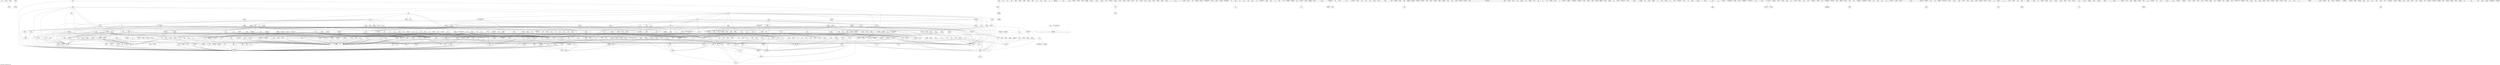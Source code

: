 strict digraph "Conan Center" {
	graph [ranksep=2]
	label=<<font point-size="20">Conan Center - February 09, 2021</font>>
	labelloc=bottom
	labeljust=left
	szip [label=<<table color="black" border="0" cellborder="0"><tr><td><b><font color="black">szip</font></b></td></tr><tr><td><font color="black" face="monospace" point-size="7">2.1.1</font></td></tr><tr><td><font color="black" face="monospace" point-size="7">linux, macos, windows</font></td></tr></table>> color=black shape=rectangle]
	readline [label=<<table color="black" border="0" cellborder="0"><tr><td><b><font color="black">readline</font></b></td></tr><tr><td><font color="black" face="monospace" point-size="7">8.0</font></td></tr><tr><td><font color="black" face="monospace" point-size="7">linux, macos, windows</font></td></tr></table>> color=black shape=rectangle]
	termcap [label=<<table color="black" border="0" cellborder="0"><tr><td><b><font color="black">termcap</font></b></td></tr><tr><td><font color="black" face="monospace" point-size="7">1.3.1</font></td></tr><tr><td><font color="black" face="monospace" point-size="7">linux, macos, windows</font></td></tr></table>> color=black shape=rectangle]
	debug_assert [label=<<table color="black" border="0" cellborder="0"><tr><td><b><font color="black">debug_assert</font></b></td></tr><tr><td><font color="black" face="monospace" point-size="7">1.3.3</font></td></tr><tr><td><font color="black" face="monospace" point-size="7">linux, macos, windows</font></td></tr></table>> color=black shape=rectangle]
	assimp [label=<<table color="black" border="0" cellborder="0"><tr><td><b><font color="black">assimp</font></b></td></tr><tr><td><font color="black" face="monospace" point-size="7">5.0.1, 5.0.0</font></td></tr><tr><td><font color="black" face="monospace" point-size="7">linux, macos, windows</font></td></tr></table>> color=black shape=rectangle]
	zlib [label=<<table color="black" border="0" cellborder="0"><tr><td><b><font color="black">zlib</font></b></td></tr><tr><td><font color="black" face="monospace" point-size="7">1.2.11, 1.2.8</font></td></tr><tr><td><font color="black" face="monospace" point-size="7">linux, macos, windows</font></td></tr></table>> color=black shape=rectangle]
	irrxml [label=<<table color="black" border="0" cellborder="0"><tr><td><b><font color="black">irrxml</font></b></td></tr><tr><td><font color="black" face="monospace" point-size="7">1.2</font></td></tr><tr><td><font color="black" face="monospace" point-size="7">linux, macos, windows</font></td></tr></table>> color=black shape=rectangle]
	"spirv-headers" [label=<<table color="black" border="0" cellborder="0"><tr><td><b><font color="black">spirv-headers</font></b></td></tr><tr><td><font color="black" face="monospace" point-size="7">1.5.4, 1.5.1, 1.5.3</font></td></tr><tr><td><font color="black" face="monospace" point-size="7">linux, macos, windows</font></td></tr></table>> color=black shape=rectangle]
	libarchive [label=<<table color="black" border="0" cellborder="0"><tr><td><b><font color="black">libarchive</font></b></td></tr><tr><td><font color="black" face="monospace" point-size="7">3.4.0, 3.4.3, 3.5.1</font></td></tr><tr><td><font color="black" face="monospace" point-size="7">linux, macos, windows</font></td></tr></table>> color=black shape=rectangle]
	libiconv [label=<<table color="black" border="0" cellborder="0"><tr><td><b><font color="black">libiconv</font></b></td></tr><tr><td><font color="black" face="monospace" point-size="7">1.15, 1.16</font></td></tr><tr><td><font color="black" face="monospace" point-size="7">linux, macos, windows</font></td></tr></table>> color=black shape=rectangle]
	uvw [label=<<table color="black" border="0" cellborder="0"><tr><td><b><font color="black">uvw</font></b></td></tr><tr><td><font color="black" face="monospace" point-size="7">2.8.0, 2.6.0</font></td></tr><tr><td><font color="black" face="monospace" point-size="7">linux, macos, windows</font></td></tr></table>> color=black shape=rectangle]
	libuv [label=<<table color="black" border="0" cellborder="0"><tr><td><b><font color="black">libuv</font></b></td></tr><tr><td><font color="black" face="monospace" point-size="7">1.38.0, 1.38.1, 1.40.0, 1.34.2</font></td></tr><tr><td><font color="black" face="monospace" point-size="7">linux, macos, windows</font></td></tr></table>> color=black shape=rectangle]
	ags [label=<<table color="black" border="0" cellborder="0"><tr><td><b><font color="black">ags</font></b></td></tr><tr><td><font color="black" face="monospace" point-size="7">5.4.1, 6.0</font></td></tr><tr><td><font color="black" face="monospace" point-size="7">linux, macos, windows</font></td></tr></table>> color=black shape=rectangle]
	libiberty [label=<<table color="black" border="0" cellborder="0"><tr><td><b><font color="black">libiberty</font></b></td></tr><tr><td><font color="black" face="monospace" point-size="7">9.1.0</font></td></tr><tr><td><font color="black" face="monospace" point-size="7">linux, macos, windows</font></td></tr></table>> color=black shape=rectangle]
	rvo2 [label=<<table color="black" border="0" cellborder="0"><tr><td><b><font color="black">rvo2</font></b></td></tr><tr><td><font color="black" face="monospace" point-size="7">2.0.2</font></td></tr><tr><td><font color="black" face="monospace" point-size="7">linux, macos, windows</font></td></tr></table>> color=black shape=rectangle]
	boostdep [label=<<table color="black" border="0" cellborder="0"><tr><td><b><font color="black">boostdep</font></b></td></tr><tr><td><font color="black" face="monospace" point-size="7">1.75.0</font></td></tr><tr><td><font color="black" face="monospace" point-size="7">linux, macos, windows</font></td></tr></table>> color=black shape=rectangle]
	boost [label=<<table color="black" border="0" cellborder="0"><tr><td><b><font color="black">boost</font></b></td></tr><tr><td><font color="black" face="monospace" point-size="7">1.74.0, 1.72.0, 1.71.0, 1.69.0, 1.75.0, 1.70.0, 1.73.0</font></td></tr><tr><td><font color="black" face="monospace" point-size="7">linux, macos, windows</font></td></tr></table>> color=black shape=rectangle]
	vaapi [label=<<table color="black" border="0" cellborder="0"><tr><td><b><font color="black">vaapi</font></b></td></tr><tr><td><font color="black" face="monospace" point-size="7">system</font></td></tr><tr><td><font color="black" face="monospace" point-size="7">linux, macos, windows</font></td></tr></table>> color=black shape=rectangle]
	mpc [label=<<table color="black" border="0" cellborder="0"><tr><td><b><font color="black">mpc</font></b></td></tr><tr><td><font color="black" face="monospace" point-size="7">1.1.0, 1.2.0</font></td></tr><tr><td><font color="black" face="monospace" point-size="7">linux, macos, windows</font></td></tr></table>> color=black shape=rectangle]
	mpfr [label=<<table color="black" border="0" cellborder="0"><tr><td><b><font color="black">mpfr</font></b></td></tr><tr><td><font color="black" face="monospace" point-size="7">4.1.0, 4.0.2</font></td></tr><tr><td><font color="black" face="monospace" point-size="7">linux, macos, windows</font></td></tr></table>> color=black shape=rectangle]
	"json-schema-validator" [label=<<table color="black" border="0" cellborder="0"><tr><td><b><font color="black">json-schema-validator</font></b></td></tr><tr><td><font color="black" face="monospace" point-size="7">2.1.0, 2.0.0</font></td></tr><tr><td><font color="black" face="monospace" point-size="7">linux, macos, windows</font></td></tr></table>> color=black shape=rectangle]
	nlohmann_json [label=<<table color="black" border="0" cellborder="0"><tr><td><b><font color="black">nlohmann_json</font></b></td></tr><tr><td><font color="black" face="monospace" point-size="7">3.9.1, 3.7.0, 3.4.0, 3.7.3, 3.8.0, 3.9.0, 3.1.1, 3.2.0</font></td></tr><tr><td><font color="black" face="monospace" point-size="7">linux, macos, windows</font></td></tr></table>> color=black shape=rectangle]
	libev [label=<<table color="black" border="0" cellborder="0"><tr><td><b><font color="black">libev</font></b></td></tr><tr><td><font color="black" face="monospace" point-size="7">4.33, 4.27, 4.25</font></td></tr><tr><td><font color="black" face="monospace" point-size="7">linux, macos, windows</font></td></tr></table>> color=black shape=rectangle]
	libelfin [label=<<table color="black" border="0" cellborder="0"><tr><td><b><font color="black">libelfin</font></b></td></tr><tr><td><font color="black" face="monospace" point-size="7">0.3</font></td></tr><tr><td><font color="black" face="monospace" point-size="7">linux, macos, windows</font></td></tr></table>> color=black shape=rectangle]
	glog [label=<<table color="black" border="0" cellborder="0"><tr><td><b><font color="black">glog</font></b></td></tr><tr><td><font color="black" face="monospace" point-size="7">0.4.0</font></td></tr><tr><td><font color="black" face="monospace" point-size="7">linux, macos, windows</font></td></tr></table>> color=black shape=rectangle]
	gflags [label=<<table color="black" border="0" cellborder="0"><tr><td><b><font color="black">gflags</font></b></td></tr><tr><td><font color="black" face="monospace" point-size="7">2.2.2</font></td></tr><tr><td><font color="black" face="monospace" point-size="7">linux, macos, windows</font></td></tr></table>> color=black shape=rectangle]
	stb [label=<<table color="black" border="0" cellborder="0"><tr><td><b><font color="black">stb</font></b></td></tr><tr><td><font color="black" face="monospace" point-size="7">20200203</font></td></tr><tr><td><font color="black" face="monospace" point-size="7">linux, macos, windows</font></td></tr></table>> color=black shape=rectangle]
	fruit [label=<<table color="black" border="0" cellborder="0"><tr><td><b><font color="black">fruit</font></b></td></tr><tr><td><font color="black" face="monospace" point-size="7">3.4.0, 3.6.0, 3.5.0</font></td></tr><tr><td><font color="black" face="monospace" point-size="7">linux, macos, windows</font></td></tr></table>> color=black shape=rectangle]
	z3 [label=<<table color="black" border="0" cellborder="0"><tr><td><b><font color="black">z3</font></b></td></tr><tr><td><font color="black" face="monospace" point-size="7">4.8.8</font></td></tr><tr><td><font color="black" face="monospace" point-size="7">linux, macos, windows</font></td></tr></table>> color=black shape=rectangle]
	mpir [label=<<table color="black" border="0" cellborder="0"><tr><td><b><font color="black">mpir</font></b></td></tr><tr><td><font color="black" face="monospace" point-size="7">3.0.0</font></td></tr><tr><td><font color="black" face="monospace" point-size="7">linux, macos, windows</font></td></tr></table>> color=black shape=rectangle]
	"mp-units" [label=<<table color="black" border="0" cellborder="0"><tr><td><b><font color="black">mp-units</font></b></td></tr><tr><td><font color="black" face="monospace" point-size="7">0.6.0</font></td></tr><tr><td><font color="black" face="monospace" point-size="7">linux, macos, windows</font></td></tr></table>> color=black shape=rectangle]
	opencv [label=<<table color="black" border="0" cellborder="0"><tr><td><b><font color="black">opencv</font></b></td></tr><tr><td><font color="black" face="monospace" point-size="7">4.5.1, 4.5.0, 3.4.12, 2.4.13.7</font></td></tr><tr><td><font color="black" face="monospace" point-size="7">linux, macos, windows</font></td></tr></table>> color=black shape=rectangle]
	libjpeg [label=<<table color="black" border="0" cellborder="0"><tr><td><b><font color="black">libjpeg</font></b></td></tr><tr><td><font color="black" face="monospace" point-size="7">9d, 9c</font></td></tr><tr><td><font color="black" face="monospace" point-size="7">linux, macos, windows</font></td></tr></table>> color=black shape=rectangle]
	libpng [label=<<table color="black" border="0" cellborder="0"><tr><td><b><font color="black">libpng</font></b></td></tr><tr><td><font color="black" face="monospace" point-size="7">1.6.37</font></td></tr><tr><td><font color="black" face="monospace" point-size="7">linux, macos, windows</font></td></tr></table>> color=black shape=rectangle]
	jasper [label=<<table color="black" border="0" cellborder="0"><tr><td><b><font color="black">jasper</font></b></td></tr><tr><td><font color="black" face="monospace" point-size="7">2.0.22, 2.0.21, 2.0.23, 2.0.14, 2.0.19, 2.0.24, 2.0.16</font></td></tr><tr><td><font color="black" face="monospace" point-size="7">linux, macos, windows</font></td></tr></table>> color=black shape=rectangle]
	openexr [label=<<table color="black" border="0" cellborder="0"><tr><td><b><font color="black">openexr</font></b></td></tr><tr><td><font color="black" face="monospace" point-size="7">2.5.3, 2.4.0, 2.5.4, 2.5.2, 2.3.0</font></td></tr><tr><td><font color="black" face="monospace" point-size="7">linux, macos, windows</font></td></tr></table>> color=black shape=rectangle]
	libtiff [label=<<table color="black" border="0" cellborder="0"><tr><td><b><font color="black">libtiff</font></b></td></tr><tr><td><font color="black" face="monospace" point-size="7">4.2.0, 4.1.0, 4.0.9, 4.0.8</font></td></tr><tr><td><font color="black" face="monospace" point-size="7">linux, macos, windows</font></td></tr></table>> color=black shape=rectangle]
	eigen [label=<<table color="black" border="0" cellborder="0"><tr><td><b><font color="black">eigen</font></b></td></tr><tr><td><font color="black" face="monospace" point-size="7">3.3.7, 3.3.9, 3.3.8</font></td></tr><tr><td><font color="black" face="monospace" point-size="7">linux, macos, windows</font></td></tr></table>> color=black shape=rectangle]
	gtk [label=<<table color="black" border="0" cellborder="0"><tr><td><b><font color="black">gtk</font></b></td></tr><tr><td><font color="black" face="monospace" point-size="7">3.24.24, 4.0.2, system</font></td></tr><tr><td><font color="black" face="monospace" point-size="7">linux, macos, windows</font></td></tr></table>> color=black shape=rectangle]
	libwebp [label=<<table color="black" border="0" cellborder="0"><tr><td><b><font color="black">libwebp</font></b></td></tr><tr><td><font color="black" face="monospace" point-size="7">1.0.3, 1.1.0</font></td></tr><tr><td><font color="black" face="monospace" point-size="7">linux, macos, windows</font></td></tr></table>> color=black shape=rectangle]
	quirc [label=<<table color="black" border="0" cellborder="0"><tr><td><b><font color="black">quirc</font></b></td></tr><tr><td><font color="black" face="monospace" point-size="7">1.0, 1.1</font></td></tr><tr><td><font color="black" face="monospace" point-size="7">linux, macos, windows</font></td></tr></table>> color=black shape=rectangle]
	quickfix [label=<<table color="black" border="0" cellborder="0"><tr><td><b><font color="black">quickfix</font></b></td></tr><tr><td><font color="black" face="monospace" point-size="7">1.15.1</font></td></tr><tr><td><font color="black" face="monospace" point-size="7">linux, macos, windows</font></td></tr></table>> color=black shape=rectangle]
	shapelib [label=<<table color="black" border="0" cellborder="0"><tr><td><b><font color="black">shapelib</font></b></td></tr><tr><td><font color="black" face="monospace" point-size="7">1.5.0</font></td></tr><tr><td><font color="black" face="monospace" point-size="7">linux, macos, windows</font></td></tr></table>> color=black shape=rectangle]
	bullet3 [label=<<table color="black" border="0" cellborder="0"><tr><td><b><font color="black">bullet3</font></b></td></tr><tr><td><font color="black" face="monospace" point-size="7">2.89, 3.06, 3.07</font></td></tr><tr><td><font color="black" face="monospace" point-size="7">linux, macos, windows</font></td></tr></table>> color=black shape=rectangle]
	"libjpeg-turbo" [label=<<table color="black" border="0" cellborder="0"><tr><td><b><font color="black">libjpeg-turbo</font></b></td></tr><tr><td><font color="black" face="monospace" point-size="7">2.0.5, 2.0.2, 2.0.6, 2.0.4</font></td></tr><tr><td><font color="black" face="monospace" point-size="7">linux, macos, windows</font></td></tr></table>> color=black shape=rectangle]
	nasm [label=<<table color="black" border="0" cellborder="0"><tr><td><b><font color="black">nasm</font></b></td></tr><tr><td><font color="black" face="monospace" point-size="7">2.13.02, 2.14, 2.15.05, 2.13.01</font></td></tr><tr><td><font color="black" face="monospace" point-size="7">linux, macos, windows</font></td></tr></table>> color=black shape=rectangle]
	valijson [label=<<table color="black" border="0" cellborder="0"><tr><td><b><font color="black">valijson</font></b></td></tr><tr><td><font color="black" face="monospace" point-size="7">0.3</font></td></tr><tr><td><font color="black" face="monospace" point-size="7">linux, macos, windows</font></td></tr></table>> color=black shape=rectangle]
	zbar [label=<<table color="black" border="0" cellborder="0"><tr><td><b><font color="black">zbar</font></b></td></tr><tr><td><font color="black" face="monospace" point-size="7">0.10</font></td></tr><tr><td><font color="black" face="monospace" point-size="7">linux, macos, windows</font></td></tr></table>> color=black shape=rectangle]
	"c-blosc" [label=<<table color="black" border="0" cellborder="0"><tr><td><b><font color="black">c-blosc</font></b></td></tr><tr><td><font color="black" face="monospace" point-size="7">1.17.1, 1.20.1, 1.20.0, 1.19.0, 1.18.1</font></td></tr><tr><td><font color="black" face="monospace" point-size="7">linux, macos, windows</font></td></tr></table>> color=black shape=rectangle]
	lz4 [label=<<table color="black" border="0" cellborder="0"><tr><td><b><font color="black">lz4</font></b></td></tr><tr><td><font color="black" face="monospace" point-size="7">1.9.3, 1.9.2</font></td></tr><tr><td><font color="black" face="monospace" point-size="7">linux, macos, windows</font></td></tr></table>> color=black shape=rectangle]
	snappy [label=<<table color="black" border="0" cellborder="0"><tr><td><b><font color="black">snappy</font></b></td></tr><tr><td><font color="black" face="monospace" point-size="7">1.1.7, 1.1.8</font></td></tr><tr><td><font color="black" face="monospace" point-size="7">linux, macos, windows</font></td></tr></table>> color=black shape=rectangle]
	zstd [label=<<table color="black" border="0" cellborder="0"><tr><td><b><font color="black">zstd</font></b></td></tr><tr><td><font color="black" face="monospace" point-size="7">1.4.8, 1.3.5, 1.3.8, 1.4.5, 1.4.3, 1.4.4, 1.4.7</font></td></tr><tr><td><font color="black" face="monospace" point-size="7">linux, macos, windows</font></td></tr></table>> color=black shape=rectangle]
	libidn [label=<<table color="black" border="0" cellborder="0"><tr><td><b><font color="black">libidn</font></b></td></tr><tr><td><font color="black" face="monospace" point-size="7">1.36</font></td></tr><tr><td><font color="black" face="monospace" point-size="7">linux, macos, windows</font></td></tr></table>> color=black shape=rectangle]
	draco [label=<<table color="black" border="0" cellborder="0"><tr><td><b><font color="black">draco</font></b></td></tr><tr><td><font color="black" face="monospace" point-size="7">1.3.6, 1.3.5</font></td></tr><tr><td><font color="black" face="monospace" point-size="7">linux, macos, windows</font></td></tr></table>> color=black shape=rectangle]
	acado [label=<<table color="black" border="0" cellborder="0"><tr><td><b><font color="black">acado</font></b></td></tr><tr><td><font color="black" face="monospace" point-size="7">1.2.2-beta</font></td></tr><tr><td><font color="black" face="monospace" point-size="7">linux, macos, windows</font></td></tr></table>> color=black shape=rectangle]
	soci [label=<<table color="black" border="0" cellborder="0"><tr><td><b><font color="black">soci</font></b></td></tr><tr><td><font color="black" face="monospace" point-size="7">4.0.1</font></td></tr><tr><td><font color="black" face="monospace" point-size="7">linux, macos, windows</font></td></tr></table>> color=black shape=rectangle]
	"spirv-cross" [label=<<table color="black" border="0" cellborder="0"><tr><td><b><font color="black">spirv-cross</font></b></td></tr><tr><td><font color="black" face="monospace" point-size="7">20210115, 20200629, 20200403, 20200917, 20200519</font></td></tr><tr><td><font color="black" face="monospace" point-size="7">linux, macos, windows</font></td></tr></table>> color=black shape=rectangle]
	tinyxml2 [label=<<table color="black" border="0" cellborder="0"><tr><td><b><font color="black">tinyxml2</font></b></td></tr><tr><td><font color="black" face="monospace" point-size="7">7.1.0, 8.0.0</font></td></tr><tr><td><font color="black" face="monospace" point-size="7">linux, macos, windows</font></td></tr></table>> color=black shape=rectangle]
	lyra [label=<<table color="black" border="0" cellborder="0"><tr><td><b><font color="black">lyra</font></b></td></tr><tr><td><font color="black" face="monospace" point-size="7">1.5.0, 1.0.0, 1.1.0, 1.4.0, 1.2.0, 1.5.1, 1.3.0</font></td></tr><tr><td><font color="black" face="monospace" point-size="7">linux, macos, windows</font></td></tr></table>> color=black shape=rectangle]
	kealib [label=<<table color="black" border="0" cellborder="0"><tr><td><b><font color="black">kealib</font></b></td></tr><tr><td><font color="black" face="monospace" point-size="7">1.4.13, 1.4.14</font></td></tr><tr><td><font color="black" face="monospace" point-size="7">linux, macos, windows</font></td></tr></table>> color=black shape=rectangle]
	hdf5 [label=<<table color="black" border="0" cellborder="0"><tr><td><b><font color="black">hdf5</font></b></td></tr><tr><td><font color="black" face="monospace" point-size="7">1.10.5, 1.8.21, 1.12.0, 1.10.6</font></td></tr><tr><td><font color="black" face="monospace" point-size="7">linux, macos, windows</font></td></tr></table>> color=black shape=rectangle]
	glad [label=<<table color="black" border="0" cellborder="0"><tr><td><b><font color="black">glad</font></b></td></tr><tr><td><font color="black" face="monospace" point-size="7">0.1.33, 0.1.34</font></td></tr><tr><td><font color="black" face="monospace" point-size="7">linux, macos, windows</font></td></tr></table>> color=black shape=rectangle]
	asyncplusplus [label=<<table color="black" border="0" cellborder="0"><tr><td><b><font color="black">asyncplusplus</font></b></td></tr><tr><td><font color="black" face="monospace" point-size="7">1.1</font></td></tr><tr><td><font color="black" face="monospace" point-size="7">linux, macos, windows</font></td></tr></table>> color=black shape=rectangle]
	"mbits-args" [label=<<table color="black" border="0" cellborder="0"><tr><td><b><font color="black">mbits-args</font></b></td></tr><tr><td><font color="black" face="monospace" point-size="7">0.12.3</font></td></tr><tr><td><font color="black" face="monospace" point-size="7">linux, macos, windows</font></td></tr></table>> color=black shape=rectangle]
	"byte-lite" [label=<<table color="black" border="0" cellborder="0"><tr><td><b><font color="black">byte-lite</font></b></td></tr><tr><td><font color="black" face="monospace" point-size="7">0.3.0</font></td></tr><tr><td><font color="black" face="monospace" point-size="7">linux, macos, windows</font></td></tr></table>> color=black shape=rectangle]
	mailio [label=<<table color="black" border="0" cellborder="0"><tr><td><b><font color="black">mailio</font></b></td></tr><tr><td><font color="black" face="monospace" point-size="7">0.20.0</font></td></tr><tr><td><font color="black" face="monospace" point-size="7">linux, macos, windows</font></td></tr></table>> color=black shape=rectangle]
	openssl [label=<<table color="black" border="0" cellborder="0"><tr><td><b><font color="black">openssl</font></b></td></tr><tr><td><font color="black" face="monospace" point-size="7">1.1.0k, 1.1.1i, 1.0.2t, 1.1.0l, 1.0.2s, 1.0.2u, 1.1.1h, 1.1.1d, 1.1.1e, 1.1.1g, 1.1.1c, 1.1.1f</font></td></tr><tr><td><font color="black" face="monospace" point-size="7">linux, macos, windows</font></td></tr></table>> color=black shape=rectangle]
	nanorange [label=<<table color="black" border="0" cellborder="0"><tr><td><b><font color="black">nanorange</font></b></td></tr><tr><td><font color="black" face="monospace" point-size="7">20191001, 20200505</font></td></tr><tr><td><font color="black" face="monospace" point-size="7">linux, macos, windows</font></td></tr></table>> color=black shape=rectangle]
	pybind11 [label=<<table color="black" border="0" cellborder="0"><tr><td><b><font color="black">pybind11</font></b></td></tr><tr><td><font color="black" face="monospace" point-size="7">2.4.3, 2.6.1, 2.5.0, 2.6.0</font></td></tr><tr><td><font color="black" face="monospace" point-size="7">linux, macos, windows</font></td></tr></table>> color=black shape=rectangle]
	glm [label=<<table color="black" border="0" cellborder="0"><tr><td><b><font color="black">glm</font></b></td></tr><tr><td><font color="black" face="monospace" point-size="7">0.9.9.8, 0.9.9.7, 0.9.9.6, 0.9.9.5</font></td></tr><tr><td><font color="black" face="monospace" point-size="7">linux, macos, windows</font></td></tr></table>> color=black shape=rectangle]
	audiofile [label=<<table color="black" border="0" cellborder="0"><tr><td><b><font color="black">audiofile</font></b></td></tr><tr><td><font color="black" face="monospace" point-size="7">1.0.8</font></td></tr><tr><td><font color="black" face="monospace" point-size="7">linux, macos, windows</font></td></tr></table>> color=black shape=rectangle]
	"apr-util" [label=<<table color="black" border="0" cellborder="0"><tr><td><b><font color="black">apr-util</font></b></td></tr><tr><td><font color="black" face="monospace" point-size="7">1.6.1</font></td></tr><tr><td><font color="black" face="monospace" point-size="7">linux, macos, windows</font></td></tr></table>> color=black shape=rectangle]
	apr [label=<<table color="black" border="0" cellborder="0"><tr><td><b><font color="black">apr</font></b></td></tr><tr><td><font color="black" face="monospace" point-size="7">1.7.0</font></td></tr><tr><td><font color="black" face="monospace" point-size="7">linux, macos, windows</font></td></tr></table>> color=black shape=rectangle]
	expat [label=<<table color="black" border="0" cellborder="0"><tr><td><b><font color="black">expat</font></b></td></tr><tr><td><font color="black" face="monospace" point-size="7">2.2.10, 2.2.8, 2.2.7, 2.2.9</font></td></tr><tr><td><font color="black" face="monospace" point-size="7">linux, macos, windows</font></td></tr></table>> color=black shape=rectangle]
	hyperscan [label=<<table color="black" border="0" cellborder="0"><tr><td><b><font color="black">hyperscan</font></b></td></tr><tr><td><font color="black" face="monospace" point-size="7">5.4.0</font></td></tr><tr><td><font color="black" face="monospace" point-size="7">linux, macos, windows</font></td></tr></table>> color=black shape=rectangle]
	ragel [label=<<table color="black" border="0" cellborder="0"><tr><td><b><font color="black">ragel</font></b></td></tr><tr><td><font color="black" face="monospace" point-size="7">6.10</font></td></tr><tr><td><font color="black" face="monospace" point-size="7">linux, macos, windows</font></td></tr></table>> color=black shape=rectangle]
	sqlitecpp [label=<<table color="black" border="0" cellborder="0"><tr><td><b><font color="black">sqlitecpp</font></b></td></tr><tr><td><font color="black" face="monospace" point-size="7">3.1.1, 2.5.0, 2.4.0</font></td></tr><tr><td><font color="black" face="monospace" point-size="7">linux, macos, windows</font></td></tr></table>> color=black shape=rectangle]
	sqlite3 [label=<<table color="black" border="0" cellborder="0"><tr><td><b><font color="black">sqlite3</font></b></td></tr><tr><td><font color="black" face="monospace" point-size="7">3.32.1, 3.32.3, 3.33.0, 3.31.0, 3.29.0, 3.34.0, 3.31.1, 3.30.1, 3.32.2, 3.34.1</font></td></tr><tr><td><font color="black" face="monospace" point-size="7">linux, macos, windows</font></td></tr></table>> color=black shape=rectangle]
	libaec [label=<<table color="black" border="0" cellborder="0"><tr><td><b><font color="black">libaec</font></b></td></tr><tr><td><font color="black" face="monospace" point-size="7">1.0.4</font></td></tr><tr><td><font color="black" face="monospace" point-size="7">linux, macos, windows</font></td></tr></table>> color=black shape=rectangle]
	"mozilla-build" [label=<<table color="black" border="0" cellborder="0"><tr><td><b><font color="black">mozilla-build</font></b></td></tr><tr><td><font color="black" face="monospace" point-size="7">3.3</font></td></tr><tr><td><font color="black" face="monospace" point-size="7">linux, macos, windows</font></td></tr></table>> color=black shape=rectangle]
	openmesh [label=<<table color="black" border="0" cellborder="0"><tr><td><b><font color="black">openmesh</font></b></td></tr><tr><td><font color="black" face="monospace" point-size="7">8.1</font></td></tr><tr><td><font color="black" face="monospace" point-size="7">linux, macos, windows</font></td></tr></table>> color=black shape=rectangle]
	"tree-sitter" [label=<<table color="black" border="0" cellborder="0"><tr><td><b><font color="black">tree-sitter</font></b></td></tr><tr><td><font color="black" face="monospace" point-size="7">0.17.3</font></td></tr><tr><td><font color="black" face="monospace" point-size="7">linux, macos, windows</font></td></tr></table>> color=black shape=rectangle]
	xorg [label=<<table color="black" border="0" cellborder="0"><tr><td><b><font color="black">xorg</font></b></td></tr><tr><td><font color="black" face="monospace" point-size="7">system</font></td></tr><tr><td><font color="black" face="monospace" point-size="7">linux, macos, windows</font></td></tr></table>> color=black shape=rectangle]
	"scope-lite" [label=<<table color="black" border="0" cellborder="0"><tr><td><b><font color="black">scope-lite</font></b></td></tr><tr><td><font color="black" face="monospace" point-size="7">0.1.0</font></td></tr><tr><td><font color="black" face="monospace" point-size="7">linux, macos, windows</font></td></tr></table>> color=black shape=rectangle]
	libuvc [label=<<table color="black" border="0" cellborder="0"><tr><td><b><font color="black">libuvc</font></b></td></tr><tr><td><font color="black" face="monospace" point-size="7">0.0.6</font></td></tr><tr><td><font color="black" face="monospace" point-size="7">linux, macos, windows</font></td></tr></table>> color=black shape=rectangle]
	libusb [label=<<table color="black" border="0" cellborder="0"><tr><td><b><font color="black">libusb</font></b></td></tr><tr><td><font color="black" face="monospace" point-size="7">1.0.24, 1.0.23</font></td></tr><tr><td><font color="black" face="monospace" point-size="7">linux, macos, windows</font></td></tr></table>> color=black shape=rectangle]
	lief [label=<<table color="black" border="0" cellborder="0"><tr><td><b><font color="black">lief</font></b></td></tr><tr><td><font color="black" face="monospace" point-size="7">0.10.1</font></td></tr><tr><td><font color="black" face="monospace" point-size="7">linux, macos, windows</font></td></tr></table>> color=black shape=rectangle]
	rang [label=<<table color="black" border="0" cellborder="0"><tr><td><b><font color="black">rang</font></b></td></tr><tr><td><font color="black" face="monospace" point-size="7">3.1.0</font></td></tr><tr><td><font color="black" face="monospace" point-size="7">linux, macos, windows</font></td></tr></table>> color=black shape=rectangle]
	mbedtls [label=<<table color="black" border="0" cellborder="0"><tr><td><b><font color="black">mbedtls</font></b></td></tr><tr><td><font color="black" face="monospace" point-size="7">2.16.3-apache, 2.24.0, 2.25.0, 2.23.0, 2.16.3-gpl</font></td></tr><tr><td><font color="black" face="monospace" point-size="7">linux, macos, windows</font></td></tr></table>> color=black shape=rectangle]
	frozen [label=<<table color="black" border="0" cellborder="0"><tr><td><b><font color="black">frozen</font></b></td></tr><tr><td><font color="black" face="monospace" point-size="7">1.0.0</font></td></tr><tr><td><font color="black" face="monospace" point-size="7">linux, macos, windows</font></td></tr></table>> color=black shape=rectangle]
	blaze [label=<<table color="black" border="0" cellborder="0"><tr><td><b><font color="black">blaze</font></b></td></tr><tr><td><font color="black" face="monospace" point-size="7">3.8, 3.7</font></td></tr><tr><td><font color="black" face="monospace" point-size="7">linux, macos, windows</font></td></tr></table>> color=black shape=rectangle]
	godot_headers [label=<<table color="black" border="0" cellborder="0"><tr><td><b><font color="black">godot_headers</font></b></td></tr><tr><td><font color="black" face="monospace" point-size="7">cci.3.2-20200130</font></td></tr><tr><td><font color="black" face="monospace" point-size="7">linux, macos, windows</font></td></tr></table>> color=black shape=rectangle]
	"pro-mdnsd" [label=<<table color="black" border="0" cellborder="0"><tr><td><b><font color="black">pro-mdnsd</font></b></td></tr><tr><td><font color="black" face="monospace" point-size="7">0.8.4</font></td></tr><tr><td><font color="black" face="monospace" point-size="7">linux, macos, windows</font></td></tr></table>> color=black shape=rectangle]
	tinyalsa [label=<<table color="black" border="0" cellborder="0"><tr><td><b><font color="black">tinyalsa</font></b></td></tr><tr><td><font color="black" face="monospace" point-size="7">1.1.1</font></td></tr><tr><td><font color="black" face="monospace" point-size="7">linux, macos, windows</font></td></tr></table>> color=black shape=rectangle]
	openvr [label=<<table color="black" border="0" cellborder="0"><tr><td><b><font color="black">openvr</font></b></td></tr><tr><td><font color="black" face="monospace" point-size="7">1.12.5, 1.14.15</font></td></tr><tr><td><font color="black" face="monospace" point-size="7">linux, macos, windows</font></td></tr></table>> color=black shape=rectangle]
	indicators [label=<<table color="black" border="0" cellborder="0"><tr><td><b><font color="black">indicators</font></b></td></tr><tr><td><font color="black" face="monospace" point-size="7">1.9, 2.0</font></td></tr><tr><td><font color="black" face="monospace" point-size="7">linux, macos, windows</font></td></tr></table>> color=black shape=rectangle]
	libsigcpp [label=<<table color="black" border="0" cellborder="0"><tr><td><b><font color="black">libsigcpp</font></b></td></tr><tr><td><font color="black" face="monospace" point-size="7">3.0.0</font></td></tr><tr><td><font color="black" face="monospace" point-size="7">linux, macos, windows</font></td></tr></table>> color=black shape=rectangle]
	libzen [label=<<table color="black" border="0" cellborder="0"><tr><td><b><font color="black">libzen</font></b></td></tr><tr><td><font color="black" face="monospace" point-size="7">0.4.38</font></td></tr><tr><td><font color="black" face="monospace" point-size="7">linux, macos, windows</font></td></tr></table>> color=black shape=rectangle]
	folly [label=<<table color="black" border="0" cellborder="0"><tr><td><b><font color="black">folly</font></b></td></tr><tr><td><font color="black" face="monospace" point-size="7">2019.10.21.00, 2020.08.10.00</font></td></tr><tr><td><font color="black" face="monospace" point-size="7">linux, macos, windows</font></td></tr></table>> color=black shape=rectangle]
	bzip2 [label=<<table color="black" border="0" cellborder="0"><tr><td><b><font color="black">bzip2</font></b></td></tr><tr><td><font color="black" face="monospace" point-size="7">1.0.6, 1.0.8</font></td></tr><tr><td><font color="black" face="monospace" point-size="7">linux, macos, windows</font></td></tr></table>> color=black shape=rectangle]
	"double-conversion" [label=<<table color="black" border="0" cellborder="0"><tr><td><b><font color="black">double-conversion</font></b></td></tr><tr><td><font color="black" face="monospace" point-size="7">3.1.5, 3.1.4</font></td></tr><tr><td><font color="black" face="monospace" point-size="7">linux, macos, windows</font></td></tr></table>> color=black shape=rectangle]
	libevent [label=<<table color="black" border="0" cellborder="0"><tr><td><b><font color="black">libevent</font></b></td></tr><tr><td><font color="black" face="monospace" point-size="7">2.1.12, 2.1.11</font></td></tr><tr><td><font color="black" face="monospace" point-size="7">linux, macos, windows</font></td></tr></table>> color=black shape=rectangle]
	libdwarf [label=<<table color="black" border="0" cellborder="0"><tr><td><b><font color="black">libdwarf</font></b></td></tr><tr><td><font color="black" face="monospace" point-size="7">20191104</font></td></tr><tr><td><font color="black" face="monospace" point-size="7">linux, macos, windows</font></td></tr></table>> color=black shape=rectangle]
	libsodium [label=<<table color="black" border="0" cellborder="0"><tr><td><b><font color="black">libsodium</font></b></td></tr><tr><td><font color="black" face="monospace" point-size="7">1.0.18</font></td></tr><tr><td><font color="black" face="monospace" point-size="7">linux, macos, windows</font></td></tr></table>> color=black shape=rectangle]
	xz_utils [label=<<table color="black" border="0" cellborder="0"><tr><td><b><font color="black">xz_utils</font></b></td></tr><tr><td><font color="black" face="monospace" point-size="7">5.2.5, 5.2.4</font></td></tr><tr><td><font color="black" face="monospace" point-size="7">linux, macos, windows</font></td></tr></table>> color=black shape=rectangle]
	libunwind [label=<<table color="black" border="0" cellborder="0"><tr><td><b><font color="black">libunwind</font></b></td></tr><tr><td><font color="black" face="monospace" point-size="7">1.3.1, 1.5.0</font></td></tr><tr><td><font color="black" face="monospace" point-size="7">linux, macos, windows</font></td></tr></table>> color=black shape=rectangle]
	cmake [label=<<table color="black" border="0" cellborder="0"><tr><td><b><font color="black">cmake</font></b></td></tr><tr><td><font color="black" face="monospace" point-size="7">3.18.1, 3.17.0, 3.19.1, 3.17.3, 3.18.2, 3.17.4, 3.19.0, 3.16.6, 3.17.5, 3.17.2, 3.19.3, 3.16.5, 3.16.4, 3.18.3, 3.18.0, 3.16.2, 3.16.9, 3.18.4, 3.19.4, 3.18.5, 3.16.3, 3.15.7, 3.19.2, 3.16.7, 3.17.1, 3.16.8</font></td></tr><tr><td><font color="black" face="monospace" point-size="7">linux, macos, windows</font></td></tr></table>> color=black shape=rectangle]
	fmt [label=<<table color="black" border="0" cellborder="0"><tr><td><b><font color="black">fmt</font></b></td></tr><tr><td><font color="black" face="monospace" point-size="7">6.1.2, 7.0.1, 7.1.2, 7.1.3, 6.1.1, 6.2.0, 6.2.1, 7.0.3, 7.1.1, 7.0.2, 6.0.0, 5.3.0, 7.1.0, 6.1.0</font></td></tr><tr><td><font color="black" face="monospace" point-size="7">linux, macos, windows</font></td></tr></table>> color=black shape=rectangle]
	openjpeg [label=<<table color="black" border="0" cellborder="0"><tr><td><b><font color="black">openjpeg</font></b></td></tr><tr><td><font color="black" face="monospace" point-size="7">2.3.1, 2.4.0</font></td></tr><tr><td><font color="black" face="monospace" point-size="7">linux, macos, windows</font></td></tr></table>> color=black shape=rectangle]
	type_safe [label=<<table color="black" border="0" cellborder="0"><tr><td><b><font color="black">type_safe</font></b></td></tr><tr><td><font color="black" face="monospace" point-size="7">0.2.1</font></td></tr><tr><td><font color="black" face="monospace" point-size="7">linux, macos, windows</font></td></tr></table>> color=black shape=rectangle]
	wt [label=<<table color="black" border="0" cellborder="0"><tr><td><b><font color="black">wt</font></b></td></tr><tr><td><font color="black" face="monospace" point-size="7">4.5.0, 4.4.0, 4.3.1</font></td></tr><tr><td><font color="black" face="monospace" point-size="7">linux, macos, windows</font></td></tr></table>> color=black shape=rectangle]
	libmysqlclient [label=<<table color="black" border="0" cellborder="0"><tr><td><b><font color="black">libmysqlclient</font></b></td></tr><tr><td><font color="black" face="monospace" point-size="7">8.0.17</font></td></tr><tr><td><font color="black" face="monospace" point-size="7">linux, macos, windows</font></td></tr></table>> color=black shape=rectangle]
	libpq [label=<<table color="black" border="0" cellborder="0"><tr><td><b><font color="black">libpq</font></b></td></tr><tr><td><font color="black" face="monospace" point-size="7">11.5, 11.7, 9.6.19, 12.3, 11.9, 13.1, 13.0, 10.14, 12.2, 12.4</font></td></tr><tr><td><font color="black" face="monospace" point-size="7">linux, macos, windows</font></td></tr></table>> color=black shape=rectangle]
	"gsl-lite" [label=<<table color="black" border="0" cellborder="0"><tr><td><b><font color="black">gsl-lite</font></b></td></tr><tr><td><font color="black" face="monospace" point-size="7">0.37.0, 0.36.0, 0.34.0</font></td></tr><tr><td><font color="black" face="monospace" point-size="7">linux, macos, windows</font></td></tr></table>> color=black shape=rectangle]
	xtl [label=<<table color="black" border="0" cellborder="0"><tr><td><b><font color="black">xtl</font></b></td></tr><tr><td><font color="black" face="monospace" point-size="7">0.6.9, 0.6.12, 0.6.11, 0.6.21, 0.6.10</font></td></tr><tr><td><font color="black" face="monospace" point-size="7">linux, macos, windows</font></td></tr></table>> color=black shape=rectangle]
	minizip [label=<<table color="black" border="0" cellborder="0"><tr><td><b><font color="black">minizip</font></b></td></tr><tr><td><font color="black" face="monospace" point-size="7">1.2.11</font></td></tr><tr><td><font color="black" face="monospace" point-size="7">linux, macos, windows</font></td></tr></table>> color=black shape=rectangle]
	libcoap [label=<<table color="black" border="0" cellborder="0"><tr><td><b><font color="black">libcoap</font></b></td></tr><tr><td><font color="black" face="monospace" point-size="7">cci.20200424</font></td></tr><tr><td><font color="black" face="monospace" point-size="7">linux, macos, windows</font></td></tr></table>> color=black shape=rectangle]
	poshlib [label=<<table color="black" border="0" cellborder="0"><tr><td><b><font color="black">poshlib</font></b></td></tr><tr><td><font color="black" face="monospace" point-size="7">1.3.002</font></td></tr><tr><td><font color="black" face="monospace" point-size="7">linux, macos, windows</font></td></tr></table>> color=black shape=rectangle]
	re2 [label=<<table color="black" border="0" cellborder="0"><tr><td><b><font color="black">re2</font></b></td></tr><tr><td><font color="black" face="monospace" point-size="7">20200601, 20200801, 20200501, 20201001, 20200301, 20191101, 20201101, 20200401, 20200701</font></td></tr><tr><td><font color="black" face="monospace" point-size="7">linux, macos, windows</font></td></tr></table>> color=black shape=rectangle]
	cppserver [label=<<table color="black" border="0" cellborder="0"><tr><td><b><font color="black">cppserver</font></b></td></tr><tr><td><font color="black" face="monospace" point-size="7">1.0.0.0</font></td></tr><tr><td><font color="black" face="monospace" point-size="7">linux, macos, windows</font></td></tr></table>> color=black shape=rectangle]
	asio [label=<<table color="black" border="0" cellborder="0"><tr><td><b><font color="black">asio</font></b></td></tr><tr><td><font color="black" face="monospace" point-size="7">1.16.0, 1.14.0, 1.18.0, 1.16.1, 1.18.1, 1.14.1, 1.12.2, 1.17.0, 1.13.0</font></td></tr><tr><td><font color="black" face="monospace" point-size="7">linux, macos, windows</font></td></tr></table>> color=black shape=rectangle]
	cppcommon [label=<<table color="black" border="0" cellborder="0"><tr><td><b><font color="black">cppcommon</font></b></td></tr><tr><td><font color="black" face="monospace" point-size="7">1.0.0.0, cci.20201104</font></td></tr><tr><td><font color="black" face="monospace" point-size="7">linux, macos, windows</font></td></tr></table>> color=black shape=rectangle]
	mosquitto [label=<<table color="black" border="0" cellborder="0"><tr><td><b><font color="black">mosquitto</font></b></td></tr><tr><td><font color="black" face="monospace" point-size="7">1.6.12, 2.0.5, 2.0.3</font></td></tr><tr><td><font color="black" face="monospace" point-size="7">linux, macos, windows</font></td></tr></table>> color=black shape=rectangle]
	libwebsockets [label=<<table color="black" border="0" cellborder="0"><tr><td><b><font color="black">libwebsockets</font></b></td></tr><tr><td><font color="black" face="monospace" point-size="7">4.1.6, 4.0.15, 4.1.4</font></td></tr><tr><td><font color="black" face="monospace" point-size="7">linux, macos, windows</font></td></tr></table>> color=black shape=rectangle]
	"tl-optional" [label=<<table color="black" border="0" cellborder="0"><tr><td><b><font color="black">tl-optional</font></b></td></tr><tr><td><font color="black" face="monospace" point-size="7">1.0.0</font></td></tr><tr><td><font color="black" face="monospace" point-size="7">linux, macos, windows</font></td></tr></table>> color=black shape=rectangle]
	roaring [label=<<table color="black" border="0" cellborder="0"><tr><td><b><font color="black">roaring</font></b></td></tr><tr><td><font color="black" face="monospace" point-size="7">0.2.66</font></td></tr><tr><td><font color="black" face="monospace" point-size="7">linux, macos, windows</font></td></tr></table>> color=black shape=rectangle]
	pixman [label=<<table color="black" border="0" cellborder="0"><tr><td><b><font color="black">pixman</font></b></td></tr><tr><td><font color="black" face="monospace" point-size="7">0.40.0, 0.38.4</font></td></tr><tr><td><font color="black" face="monospace" point-size="7">linux, macos, windows</font></td></tr></table>> color=black shape=rectangle]
	cargs [label=<<table color="black" border="0" cellborder="0"><tr><td><b><font color="black">cargs</font></b></td></tr><tr><td><font color="black" face="monospace" point-size="7">1.0.0</font></td></tr><tr><td><font color="black" face="monospace" point-size="7">linux, macos, windows</font></td></tr></table>> color=black shape=rectangle]
	xkbcommon [label=<<table color="black" border="0" cellborder="0"><tr><td><b><font color="black">xkbcommon</font></b></td></tr><tr><td><font color="black" face="monospace" point-size="7">1.0.3, 0.10.0, 1.0.1</font></td></tr><tr><td><font color="black" face="monospace" point-size="7">linux, macos, windows</font></td></tr></table>> color=black shape=rectangle]
	libxml2 [label=<<table color="black" border="0" cellborder="0"><tr><td><b><font color="black">libxml2</font></b></td></tr><tr><td><font color="black" face="monospace" point-size="7">2.9.10, 2.9.9</font></td></tr><tr><td><font color="black" face="monospace" point-size="7">linux, macos, windows</font></td></tr></table>> color=black shape=rectangle]
	meson [label=<<table color="black" border="0" cellborder="0"><tr><td><b><font color="black">meson</font></b></td></tr><tr><td><font color="black" face="monospace" point-size="7">0.52.0, 0.56.0, 0.52.1, 0.54.2, 0.56.1, 0.55.1, 0.54.1, 0.53.0, 0.53.1, 0.56.2, 0.51.2, 0.53.2, 0.55.3, 0.54.0, 0.54.3, 0.51.0, 0.55.0, 0.55.2</font></td></tr><tr><td><font color="black" face="monospace" point-size="7">linux, macos, windows</font></td></tr></table>> color=black shape=rectangle]
	bison [label=<<table color="black" border="0" cellborder="0"><tr><td><b><font color="black">bison</font></b></td></tr><tr><td><font color="black" face="monospace" point-size="7">3.7.1, 3.5.3</font></td></tr><tr><td><font color="black" face="monospace" point-size="7">linux, macos, windows</font></td></tr></table>> color=black shape=rectangle]
	"tsl-robin-map" [label=<<table color="black" border="0" cellborder="0"><tr><td><b><font color="black">tsl-robin-map</font></b></td></tr><tr><td><font color="black" face="monospace" point-size="7">0.6.3, 0.6.2</font></td></tr><tr><td><font color="black" face="monospace" point-size="7">linux, macos, windows</font></td></tr></table>> color=black shape=rectangle]
	threadpool [label=<<table color="black" border="0" cellborder="0"><tr><td><b><font color="black">threadpool</font></b></td></tr><tr><td><font color="black" face="monospace" point-size="7">20140926</font></td></tr><tr><td><font color="black" face="monospace" point-size="7">linux, macos, windows</font></td></tr></table>> color=black shape=rectangle]
	libccd [label=<<table color="black" border="0" cellborder="0"><tr><td><b><font color="black">libccd</font></b></td></tr><tr><td><font color="black" face="monospace" point-size="7">2.1</font></td></tr><tr><td><font color="black" face="monospace" point-size="7">linux, macos, windows</font></td></tr></table>> color=black shape=rectangle]
	bertrand [label=<<table color="black" border="0" cellborder="0"><tr><td><b><font color="black">bertrand</font></b></td></tr><tr><td><font color="black" face="monospace" point-size="7">0.0.12, 0.0.15, 0.0.14</font></td></tr><tr><td><font color="black" face="monospace" point-size="7">linux, macos, windows</font></td></tr></table>> color=black shape=rectangle]
	crow [label=<<table color="black" border="0" cellborder="0"><tr><td><b><font color="black">crow</font></b></td></tr><tr><td><font color="black" face="monospace" point-size="7">0.1</font></td></tr><tr><td><font color="black" face="monospace" point-size="7">linux, macos, windows</font></td></tr></table>> color=black shape=rectangle]
	"naive-tsearch" [label=<<table color="black" border="0" cellborder="0"><tr><td><b><font color="black">naive-tsearch</font></b></td></tr><tr><td><font color="black" face="monospace" point-size="7">0.1.0, 0.1.1</font></td></tr><tr><td><font color="black" face="monospace" point-size="7">linux, macos, windows</font></td></tr></table>> color=black shape=rectangle]
	"mattiasgustavsson-libs" [label=<<table color="black" border="0" cellborder="0"><tr><td><b><font color="black">mattiasgustavsson-libs</font></b></td></tr><tr><td><font color="black" face="monospace" point-size="7">20200417</font></td></tr><tr><td><font color="black" face="monospace" point-size="7">linux, macos, windows</font></td></tr></table>> color=black shape=rectangle]
	libyuv [label=<<table color="black" border="0" cellborder="0"><tr><td><b><font color="black">libyuv</font></b></td></tr><tr><td><font color="black" face="monospace" point-size="7">cci.20201106</font></td></tr><tr><td><font color="black" face="monospace" point-size="7">linux, macos, windows</font></td></tr></table>> color=black shape=rectangle]
	libtool [label=<<table color="black" border="0" cellborder="0"><tr><td><b><font color="black">libtool</font></b></td></tr><tr><td><font color="black" face="monospace" point-size="7">2.4.6</font></td></tr><tr><td><font color="black" face="monospace" point-size="7">linux, macos, windows</font></td></tr></table>> color=black shape=rectangle]
	automake [label=<<table color="black" border="0" cellborder="0"><tr><td><b><font color="black">automake</font></b></td></tr><tr><td><font color="black" face="monospace" point-size="7">1.16.1, 1.16.2, 1.16.3</font></td></tr><tr><td><font color="black" face="monospace" point-size="7">linux, macos, windows</font></td></tr></table>> color=black shape=rectangle]
	itk [label=<<table color="black" border="0" cellborder="0"><tr><td><b><font color="black">itk</font></b></td></tr><tr><td><font color="black" face="monospace" point-size="7">5.1.0</font></td></tr><tr><td><font color="black" face="monospace" point-size="7">linux, macos, windows</font></td></tr></table>> color=black shape=rectangle]
	dcmtk [label=<<table color="black" border="0" cellborder="0"><tr><td><b><font color="black">dcmtk</font></b></td></tr><tr><td><font color="black" face="monospace" point-size="7">3.6.5</font></td></tr><tr><td><font color="black" face="monospace" point-size="7">linux, macos, windows</font></td></tr></table>> color=black shape=rectangle]
	fftw [label=<<table color="black" border="0" cellborder="0"><tr><td><b><font color="black">fftw</font></b></td></tr><tr><td><font color="black" face="monospace" point-size="7">3.3.8</font></td></tr><tr><td><font color="black" face="monospace" point-size="7">linux, macos, windows</font></td></tr></table>> color=black shape=rectangle]
	icu [label=<<table color="black" border="0" cellborder="0"><tr><td><b><font color="black">icu</font></b></td></tr><tr><td><font color="black" face="monospace" point-size="7">66.1, 67.1, 68.1, 65.1, 64.2, 68.2</font></td></tr><tr><td><font color="black" face="monospace" point-size="7">linux, macos, windows</font></td></tr></table>> color=black shape=rectangle]
	embree3 [label=<<table color="black" border="0" cellborder="0"><tr><td><b><font color="black">embree3</font></b></td></tr><tr><td><font color="black" face="monospace" point-size="7">3.12.0</font></td></tr><tr><td><font color="black" face="monospace" point-size="7">linux, macos, windows</font></td></tr></table>> color=black shape=rectangle]
	"any-lite" [label=<<table color="black" border="0" cellborder="0"><tr><td><b><font color="black">any-lite</font></b></td></tr><tr><td><font color="black" face="monospace" point-size="7">0.3.0, 0.2.0, 0.4.0</font></td></tr><tr><td><font color="black" face="monospace" point-size="7">linux, macos, windows</font></td></tr></table>> color=black shape=rectangle]
	"libusb-compat" [label=<<table color="black" border="0" cellborder="0"><tr><td><b><font color="black">libusb-compat</font></b></td></tr><tr><td><font color="black" face="monospace" point-size="7">0.1.7</font></td></tr><tr><td><font color="black" face="monospace" point-size="7">linux, macos, windows</font></td></tr></table>> color=black shape=rectangle]
	pkgconf [label=<<table color="black" border="0" cellborder="0"><tr><td><b><font color="black">pkgconf</font></b></td></tr><tr><td><font color="black" face="monospace" point-size="7">1.7.3</font></td></tr><tr><td><font color="black" face="monospace" point-size="7">linux, macos, windows</font></td></tr></table>> color=black shape=rectangle]
	"ozz-animation" [label=<<table color="black" border="0" cellborder="0"><tr><td><b><font color="black">ozz-animation</font></b></td></tr><tr><td><font color="black" face="monospace" point-size="7">0.12.1, 0.13.0</font></td></tr><tr><td><font color="black" face="monospace" point-size="7">linux, macos, windows</font></td></tr></table>> color=black shape=rectangle]
	"fast-cpp-csv-parser" [label=<<table color="black" border="0" cellborder="0"><tr><td><b><font color="black">fast-cpp-csv-parser</font></b></td></tr><tr><td><font color="black" face="monospace" point-size="7">20191004, cci.20200830</font></td></tr><tr><td><font color="black" face="monospace" point-size="7">linux, macos, windows</font></td></tr></table>> color=black shape=rectangle]
	jom [label=<<table color="black" border="0" cellborder="0"><tr><td><b><font color="black">jom</font></b></td></tr><tr><td><font color="black" face="monospace" point-size="7">1.1.3</font></td></tr><tr><td><font color="black" face="monospace" point-size="7">linux, macos, windows</font></td></tr></table>> color=black shape=rectangle]
	cccl [label=<<table color="black" border="0" cellborder="0"><tr><td><b><font color="black">cccl</font></b></td></tr><tr><td><font color="black" face="monospace" point-size="7">1.1</font></td></tr><tr><td><font color="black" face="monospace" point-size="7">linux, macos, windows</font></td></tr></table>> color=black shape=rectangle]
	lzip [label=<<table color="black" border="0" cellborder="0"><tr><td><b><font color="black">lzip</font></b></td></tr><tr><td><font color="black" face="monospace" point-size="7">1.21</font></td></tr><tr><td><font color="black" face="monospace" point-size="7">linux, macos, windows</font></td></tr></table>> color=black shape=rectangle]
	rapidjson [label=<<table color="black" border="0" cellborder="0"><tr><td><b><font color="black">rapidjson</font></b></td></tr><tr><td><font color="black" face="monospace" point-size="7">1.1.0, cci.20200410</font></td></tr><tr><td><font color="black" face="monospace" point-size="7">linux, macos, windows</font></td></tr></table>> color=black shape=rectangle]
	mozjpeg [label=<<table color="black" border="0" cellborder="0"><tr><td><b><font color="black">mozjpeg</font></b></td></tr><tr><td><font color="black" face="monospace" point-size="7">4.0.0, 3.3.1</font></td></tr><tr><td><font color="black" face="monospace" point-size="7">linux, macos, windows</font></td></tr></table>> color=black shape=rectangle]
	hdf4 [label=<<table color="black" border="0" cellborder="0"><tr><td><b><font color="black">hdf4</font></b></td></tr><tr><td><font color="black" face="monospace" point-size="7">4.2.15</font></td></tr><tr><td><font color="black" face="monospace" point-size="7">linux, macos, windows</font></td></tr></table>> color=black shape=rectangle]
	"vulkan-loader" [label=<<table color="black" border="0" cellborder="0"><tr><td><b><font color="black">vulkan-loader</font></b></td></tr><tr><td><font color="black" face="monospace" point-size="7">1.2.162.0</font></td></tr><tr><td><font color="black" face="monospace" point-size="7">linux, macos, windows</font></td></tr></table>> color=black shape=rectangle]
	"vulkan-headers" [label=<<table color="black" border="0" cellborder="0"><tr><td><b><font color="black">vulkan-headers</font></b></td></tr><tr><td><font color="black" face="monospace" point-size="7">1.2.151.0, 1.1.97.0, 1.1.77.0, 1.2.135.0, 1.2.140, 1.2.154.0, 1.1.101.0, 1.2.162, 1.1.106.0, 1.2.150.0, 1.1.126.0, 1.2.141.0, 1.1.108.0, 1.1.82.0, 1.2.149.0, 1.2.162.0, 1.1.92.0, 1.1.85.0, 1.1.114.0, 1.2.148.0, 1.1.121.0, 1.1.130.0, 1.2.131.1</font></td></tr><tr><td><font color="black" face="monospace" point-size="7">linux, macos, windows</font></td></tr></table>> color=black shape=rectangle]
	wayland [label=<<table color="black" border="0" cellborder="0"><tr><td><b><font color="black">wayland</font></b></td></tr><tr><td><font color="black" face="monospace" point-size="7">1.18.0</font></td></tr><tr><td><font color="black" face="monospace" point-size="7">linux, macos, windows</font></td></tr></table>> color=black shape=rectangle]
	"optional-lite" [label=<<table color="black" border="0" cellborder="0"><tr><td><b><font color="black">optional-lite</font></b></td></tr><tr><td><font color="black" face="monospace" point-size="7">3.4.0, 3.3.0, 3.2.0</font></td></tr><tr><td><font color="black" face="monospace" point-size="7">linux, macos, windows</font></td></tr></table>> color=black shape=rectangle]
	mgs [label=<<table color="black" border="0" cellborder="0"><tr><td><b><font color="black">mgs</font></b></td></tr><tr><td><font color="black" face="monospace" point-size="7">0.1.2</font></td></tr><tr><td><font color="black" face="monospace" point-size="7">linux, macos, windows</font></td></tr></table>> color=black shape=rectangle]
	iqa [label=<<table color="black" border="0" cellborder="0"><tr><td><b><font color="black">iqa</font></b></td></tr><tr><td><font color="black" face="monospace" point-size="7">cci.20181227</font></td></tr><tr><td><font color="black" face="monospace" point-size="7">linux, macos, windows</font></td></tr></table>> color=black shape=rectangle]
	sofa [label=<<table color="black" border="0" cellborder="0"><tr><td><b><font color="black">sofa</font></b></td></tr><tr><td><font color="black" face="monospace" point-size="7">20190722, 20200721</font></td></tr><tr><td><font color="black" face="monospace" point-size="7">linux, macos, windows</font></td></tr></table>> color=black shape=rectangle]
	libuuid [label=<<table color="black" border="0" cellborder="0"><tr><td><b><font color="black">libuuid</font></b></td></tr><tr><td><font color="black" face="monospace" point-size="7">1.0.3</font></td></tr><tr><td><font color="black" face="monospace" point-size="7">linux, macos, windows</font></td></tr></table>> color=black shape=rectangle]
	yas [label=<<table color="black" border="0" cellborder="0"><tr><td><b><font color="black">yas</font></b></td></tr><tr><td><font color="black" face="monospace" point-size="7">7.0.5, 7.0.4</font></td></tr><tr><td><font color="black" face="monospace" point-size="7">linux, macos, windows</font></td></tr></table>> color=black shape=rectangle]
	readerwriterqueue [label=<<table color="black" border="0" cellborder="0"><tr><td><b><font color="black">readerwriterqueue</font></b></td></tr><tr><td><font color="black" face="monospace" point-size="7">1.0.3</font></td></tr><tr><td><font color="black" face="monospace" point-size="7">linux, macos, windows</font></td></tr></table>> color=black shape=rectangle]
	libsass [label=<<table color="black" border="0" cellborder="0"><tr><td><b><font color="black">libsass</font></b></td></tr><tr><td><font color="black" face="monospace" point-size="7">3.6.4</font></td></tr><tr><td><font color="black" face="monospace" point-size="7">linux, macos, windows</font></td></tr></table>> color=black shape=rectangle]
	autoconf [label=<<table color="black" border="0" cellborder="0"><tr><td><b><font color="black">autoconf</font></b></td></tr><tr><td><font color="black" face="monospace" point-size="7">2.69</font></td></tr><tr><td><font color="black" face="monospace" point-size="7">linux, macos, windows</font></td></tr></table>> color=black shape=rectangle]
	http_parser [label=<<table color="black" border="0" cellborder="0"><tr><td><b><font color="black">http_parser</font></b></td></tr><tr><td><font color="black" face="monospace" point-size="7">2.9.3, 2.9.4, 2.9.2</font></td></tr><tr><td><font color="black" face="monospace" point-size="7">linux, macos, windows</font></td></tr></table>> color=black shape=rectangle]
	nanosvg [label=<<table color="black" border="0" cellborder="0"><tr><td><b><font color="black">nanosvg</font></b></td></tr><tr><td><font color="black" face="monospace" point-size="7">20190405</font></td></tr><tr><td><font color="black" face="monospace" point-size="7">linux, macos, windows</font></td></tr></table>> color=black shape=rectangle]
	"cassandra-cpp-driver" [label=<<table color="black" border="0" cellborder="0"><tr><td><b><font color="black">cassandra-cpp-driver</font></b></td></tr><tr><td><font color="black" face="monospace" point-size="7">2.15.3</font></td></tr><tr><td><font color="black" face="monospace" point-size="7">linux, macos, windows</font></td></tr></table>> color=black shape=rectangle]
	gtest [label=<<table color="black" border="0" cellborder="0"><tr><td><b><font color="black">gtest</font></b></td></tr><tr><td><font color="black" face="monospace" point-size="7">1.10.0, 1.8.1</font></td></tr><tr><td><font color="black" face="monospace" point-size="7">linux, macos, windows</font></td></tr></table>> color=black shape=rectangle]
	bitserializer [label=<<table color="black" border="0" cellborder="0"><tr><td><b><font color="black">bitserializer</font></b></td></tr><tr><td><font color="black" face="monospace" point-size="7">0.10</font></td></tr><tr><td><font color="black" face="monospace" point-size="7">linux, macos, windows</font></td></tr></table>> color=black shape=rectangle]
	cpprestsdk [label=<<table color="black" border="0" cellborder="0"><tr><td><b><font color="black">cpprestsdk</font></b></td></tr><tr><td><font color="black" face="monospace" point-size="7">2.10.17, 2.10.15, 2.10.16, 2.10.18</font></td></tr><tr><td><font color="black" face="monospace" point-size="7">linux, macos, windows</font></td></tr></table>> color=black shape=rectangle]
	pugixml [label=<<table color="black" border="0" cellborder="0"><tr><td><b><font color="black">pugixml</font></b></td></tr><tr><td><font color="black" face="monospace" point-size="7">1.11, 1.10</font></td></tr><tr><td><font color="black" face="monospace" point-size="7">linux, macos, windows</font></td></tr></table>> color=black shape=rectangle]
	flatbuffers [label=<<table color="black" border="0" cellborder="0"><tr><td><b><font color="black">flatbuffers</font></b></td></tr><tr><td><font color="black" face="monospace" point-size="7">1.12.0, 1.11.0</font></td></tr><tr><td><font color="black" face="monospace" point-size="7">linux, macos, windows</font></td></tr></table>> color=black shape=rectangle]
	libalsa [label=<<table color="black" border="0" cellborder="0"><tr><td><b><font color="black">libalsa</font></b></td></tr><tr><td><font color="black" face="monospace" point-size="7">1.2.4, 1.1.9, 1.2.2</font></td></tr><tr><td><font color="black" face="monospace" point-size="7">linux, macos, windows</font></td></tr></table>> color=black shape=rectangle]
	lzo [label=<<table color="black" border="0" cellborder="0"><tr><td><b><font color="black">lzo</font></b></td></tr><tr><td><font color="black" face="monospace" point-size="7">2.10</font></td></tr><tr><td><font color="black" face="monospace" point-size="7">linux, macos, windows</font></td></tr></table>> color=black shape=rectangle]
	"coin-clp" [label=<<table color="black" border="0" cellborder="0"><tr><td><b><font color="black">coin-clp</font></b></td></tr><tr><td><font color="black" face="monospace" point-size="7">1.17.6</font></td></tr><tr><td><font color="black" face="monospace" point-size="7">linux, macos, windows</font></td></tr></table>> color=black shape=rectangle]
	"coin-utils" [label=<<table color="black" border="0" cellborder="0"><tr><td><b><font color="black">coin-utils</font></b></td></tr><tr><td><font color="black" face="monospace" point-size="7">2.11.4</font></td></tr><tr><td><font color="black" face="monospace" point-size="7">linux, macos, windows</font></td></tr></table>> color=black shape=rectangle]
	"coin-osi" [label=<<table color="black" border="0" cellborder="0"><tr><td><b><font color="black">coin-osi</font></b></td></tr><tr><td><font color="black" face="monospace" point-size="7">0.108.6</font></td></tr><tr><td><font color="black" face="monospace" point-size="7">linux, macos, windows</font></td></tr></table>> color=black shape=rectangle]
	"cose-c" [label=<<table color="black" border="0" cellborder="0"><tr><td><b><font color="black">cose-c</font></b></td></tr><tr><td><font color="black" face="monospace" point-size="7">cci.20200430</font></td></tr><tr><td><font color="black" face="monospace" point-size="7">linux, macos, windows</font></td></tr></table>> color=black shape=rectangle]
	"cn-cbor" [label=<<table color="black" border="0" cellborder="0"><tr><td><b><font color="black">cn-cbor</font></b></td></tr><tr><td><font color="black" face="monospace" point-size="7">1.0.0</font></td></tr><tr><td><font color="black" face="monospace" point-size="7">linux, macos, windows</font></td></tr></table>> color=black shape=rectangle]
	tinyply [label=<<table color="black" border="0" cellborder="0"><tr><td><b><font color="black">tinyply</font></b></td></tr><tr><td><font color="black" face="monospace" point-size="7">2.3.2</font></td></tr><tr><td><font color="black" face="monospace" point-size="7">linux, macos, windows</font></td></tr></table>> color=black shape=rectangle]
	flatcc [label=<<table color="black" border="0" cellborder="0"><tr><td><b><font color="black">flatcc</font></b></td></tr><tr><td><font color="black" face="monospace" point-size="7">0.6.0</font></td></tr><tr><td><font color="black" face="monospace" point-size="7">linux, macos, windows</font></td></tr></table>> color=black shape=rectangle]
	libgettext [label=<<table color="black" border="0" cellborder="0"><tr><td><b><font color="black">libgettext</font></b></td></tr><tr><td><font color="black" face="monospace" point-size="7">0.20.1</font></td></tr><tr><td><font color="black" face="monospace" point-size="7">linux, macos, windows</font></td></tr></table>> color=black shape=rectangle]
	libcurl [label=<<table color="black" border="0" cellborder="0"><tr><td><b><font color="black">libcurl</font></b></td></tr><tr><td><font color="black" face="monospace" point-size="7">7.71.1, 7.64.1, 7.70.0, 7.74.0, 7.69.1, 7.67.0, 7.66.0, 7.73.0, 7.71.0, 7.72.0, 7.68.0</font></td></tr><tr><td><font color="black" face="monospace" point-size="7">linux, macos, windows</font></td></tr></table>> color=black shape=rectangle]
	butteraugli [label=<<table color="black" border="0" cellborder="0"><tr><td><b><font color="black">butteraugli</font></b></td></tr><tr><td><font color="black" face="monospace" point-size="7">cci.20190319</font></td></tr><tr><td><font color="black" face="monospace" point-size="7">linux, macos, windows</font></td></tr></table>> color=black shape=rectangle]
	libspatialindex [label=<<table color="black" border="0" cellborder="0"><tr><td><b><font color="black">libspatialindex</font></b></td></tr><tr><td><font color="black" face="monospace" point-size="7">1.9.3</font></td></tr><tr><td><font color="black" face="monospace" point-size="7">linux, macos, windows</font></td></tr></table>> color=black shape=rectangle]
	mikktspace [label=<<table color="black" border="0" cellborder="0"><tr><td><b><font color="black">mikktspace</font></b></td></tr><tr><td><font color="black" face="monospace" point-size="7">cci.20200325</font></td></tr><tr><td><font color="black" face="monospace" point-size="7">linux, macos, windows</font></td></tr></table>> color=black shape=rectangle]
	librdkafka [label=<<table color="black" border="0" cellborder="0"><tr><td><b><font color="black">librdkafka</font></b></td></tr><tr><td><font color="black" face="monospace" point-size="7">1.6.0, 1.4.0, 1.5.2, 1.3.0, 1.5.3</font></td></tr><tr><td><font color="black" face="monospace" point-size="7">linux, macos, windows</font></td></tr></table>> color=black shape=rectangle]
	nspr [label=<<table color="black" border="0" cellborder="0"><tr><td><b><font color="black">nspr</font></b></td></tr><tr><td><font color="black" face="monospace" point-size="7">4.24, 4.29, 4.27</font></td></tr><tr><td><font color="black" face="monospace" point-size="7">linux, macos, windows</font></td></tr></table>> color=black shape=rectangle]
	"tiny-dnn" [label=<<table color="black" border="0" cellborder="0"><tr><td><b><font color="black">tiny-dnn</font></b></td></tr><tr><td><font color="black" face="monospace" point-size="7">cci.20201023</font></td></tr><tr><td><font color="black" face="monospace" point-size="7">linux, macos, windows</font></td></tr></table>> color=black shape=rectangle]
	cereal [label=<<table color="black" border="0" cellborder="0"><tr><td><b><font color="black">cereal</font></b></td></tr><tr><td><font color="black" face="monospace" point-size="7">1.3.0</font></td></tr><tr><td><font color="black" face="monospace" point-size="7">linux, macos, windows</font></td></tr></table>> color=black shape=rectangle]
	libvpx [label=<<table color="black" border="0" cellborder="0"><tr><td><b><font color="black">libvpx</font></b></td></tr><tr><td><font color="black" face="monospace" point-size="7">1.9.0</font></td></tr><tr><td><font color="black" face="monospace" point-size="7">linux, macos, windows</font></td></tr></table>> color=black shape=rectangle]
	yasm [label=<<table color="black" border="0" cellborder="0"><tr><td><b><font color="black">yasm</font></b></td></tr><tr><td><font color="black" face="monospace" point-size="7">1.3.0</font></td></tr><tr><td><font color="black" face="monospace" point-size="7">linux, macos, windows</font></td></tr></table>> color=black shape=rectangle]
	libbsd [label=<<table color="black" border="0" cellborder="0"><tr><td><b><font color="black">libbsd</font></b></td></tr><tr><td><font color="black" face="monospace" point-size="7">0.10.0</font></td></tr><tr><td><font color="black" face="monospace" point-size="7">linux, macos, windows</font></td></tr></table>> color=black shape=rectangle]
	"nfrechette-acl" [label=<<table color="black" border="0" cellborder="0"><tr><td><b><font color="black">nfrechette-acl</font></b></td></tr><tr><td><font color="black" face="monospace" point-size="7">1.3.5</font></td></tr><tr><td><font color="black" face="monospace" point-size="7">linux, macos, windows</font></td></tr></table>> color=black shape=rectangle]
	rtm [label=<<table color="black" border="0" cellborder="0"><tr><td><b><font color="black">rtm</font></b></td></tr><tr><td><font color="black" face="monospace" point-size="7">2.0.0</font></td></tr><tr><td><font color="black" face="monospace" point-size="7">linux, macos, windows</font></td></tr></table>> color=black shape=rectangle]
	structopt [label=<<table color="black" border="0" cellborder="0"><tr><td><b><font color="black">structopt</font></b></td></tr><tr><td><font color="black" face="monospace" point-size="7">0.1.0, 0.1.1</font></td></tr><tr><td><font color="black" face="monospace" point-size="7">linux, macos, windows</font></td></tr></table>> color=black shape=rectangle]
	"twitchtv-libsoundtrackutil" [label=<<table color="black" border="0" cellborder="0"><tr><td><b><font color="black">twitchtv-libsoundtrackutil</font></b></td></tr><tr><td><font color="black" face="monospace" point-size="7">0.0.8</font></td></tr><tr><td><font color="black" face="monospace" point-size="7">linux, macos, windows</font></td></tr></table>> color=black shape=rectangle]
	"twitch-native-ipc" [label=<<table color="black" border="0" cellborder="0"><tr><td><b><font color="black">twitch-native-ipc</font></b></td></tr><tr><td><font color="black" face="monospace" point-size="7">3.1.1</font></td></tr><tr><td><font color="black" face="monospace" point-size="7">linux, macos, windows</font></td></tr></table>> color=black shape=rectangle]
	"ms-gsl" [label=<<table color="black" border="0" cellborder="0"><tr><td><b><font color="black">ms-gsl</font></b></td></tr><tr><td><font color="black" face="monospace" point-size="7">3.1.0, 2.1.0, 3.0.1, 2.0.0</font></td></tr><tr><td><font color="black" face="monospace" point-size="7">linux, macos, windows</font></td></tr></table>> color=black shape=rectangle]
	pthreads4w [label=<<table color="black" border="0" cellborder="0"><tr><td><b><font color="black">pthreads4w</font></b></td></tr><tr><td><font color="black" face="monospace" point-size="7">3.0.0</font></td></tr><tr><td><font color="black" face="monospace" point-size="7">linux, macos, windows</font></td></tr></table>> color=black shape=rectangle]
	depot_tools [label=<<table color="black" border="0" cellborder="0"><tr><td><b><font color="black">depot_tools</font></b></td></tr><tr><td><font color="black" face="monospace" point-size="7">20200407, cci.20201009</font></td></tr><tr><td><font color="black" face="monospace" point-size="7">linux, macos, windows</font></td></tr></table>> color=black shape=rectangle]
	opengl [label=<<table color="black" border="0" cellborder="0"><tr><td><b><font color="black">opengl</font></b></td></tr><tr><td><font color="black" face="monospace" point-size="7">system</font></td></tr><tr><td><font color="black" face="monospace" point-size="7">linux, macos, windows</font></td></tr></table>> color=black shape=rectangle]
	"boost-ext-ut" [label=<<table color="black" border="0" cellborder="0"><tr><td><b><font color="black">boost-ext-ut</font></b></td></tr><tr><td><font color="black" face="monospace" point-size="7">1.1.8</font></td></tr><tr><td><font color="black" face="monospace" point-size="7">linux, macos, windows</font></td></tr></table>> color=black shape=rectangle]
	"range-v3" [label=<<table color="black" border="0" cellborder="0"><tr><td><b><font color="black">range-v3</font></b></td></tr><tr><td><font color="black" face="monospace" point-size="7">0.11.0, 0.10.0, 0.9.1</font></td></tr><tr><td><font color="black" face="monospace" point-size="7">linux, macos, windows</font></td></tr></table>> color=black shape=rectangle]
	botan [label=<<table color="black" border="0" cellborder="0"><tr><td><b><font color="black">botan</font></b></td></tr><tr><td><font color="black" face="monospace" point-size="7">2.14.0, 2.13.0, 2.12.1, 2.17.0, 2.17.3, 2.16.0, 2.17.1, 2.15.0, 2.17.2</font></td></tr><tr><td><font color="black" face="monospace" point-size="7">linux, macos, windows</font></td></tr></table>> color=black shape=rectangle]
	"skyr-url" [label=<<table color="black" border="0" cellborder="0"><tr><td><b><font color="black">skyr-url</font></b></td></tr><tr><td><font color="black" face="monospace" point-size="7">1.12.0, 1.13.0</font></td></tr><tr><td><font color="black" face="monospace" point-size="7">linux, macos, windows</font></td></tr></table>> color=black shape=rectangle]
	"tl-expected" [label=<<table color="black" border="0" cellborder="0"><tr><td><b><font color="black">tl-expected</font></b></td></tr><tr><td><font color="black" face="monospace" point-size="7">1.0.0, 20190710</font></td></tr><tr><td><font color="black" face="monospace" point-size="7">linux, macos, windows</font></td></tr></table>> color=black shape=rectangle]
	libnfnetlink [label=<<table color="black" border="0" cellborder="0"><tr><td><b><font color="black">libnfnetlink</font></b></td></tr><tr><td><font color="black" face="monospace" point-size="7">1.0.1</font></td></tr><tr><td><font color="black" face="monospace" point-size="7">linux, macos, windows</font></td></tr></table>> color=black shape=rectangle]
	"oatpp-libressl" [label=<<table color="black" border="0" cellborder="0"><tr><td><b><font color="black">oatpp-libressl</font></b></td></tr><tr><td><font color="black" face="monospace" point-size="7">1.2.0</font></td></tr><tr><td><font color="black" face="monospace" point-size="7">linux, macos, windows</font></td></tr></table>> color=black shape=rectangle]
	oatpp [label=<<table color="black" border="0" cellborder="0"><tr><td><b><font color="black">oatpp</font></b></td></tr><tr><td><font color="black" face="monospace" point-size="7">1.0.0, 1.1.0, 1.2.0</font></td></tr><tr><td><font color="black" face="monospace" point-size="7">linux, macos, windows</font></td></tr></table>> color=black shape=rectangle]
	libressl [label=<<table color="black" border="0" cellborder="0"><tr><td><b><font color="black">libressl</font></b></td></tr><tr><td><font color="black" face="monospace" point-size="7">3.2.0, 3.2.1, 2.9.2, 3.0.2</font></td></tr><tr><td><font color="black" face="monospace" point-size="7">linux, macos, windows</font></td></tr></table>> color=black shape=rectangle]
	gstreamer [label=<<table color="black" border="0" cellborder="0"><tr><td><b><font color="black">gstreamer</font></b></td></tr><tr><td><font color="black" face="monospace" point-size="7">1.18.0, 1.16.2</font></td></tr><tr><td><font color="black" face="monospace" point-size="7">linux, macos, windows</font></td></tr></table>> color=black shape=rectangle]
	glib [label=<<table color="black" border="0" cellborder="0"><tr><td><b><font color="black">glib</font></b></td></tr><tr><td><font color="black" face="monospace" point-size="7">2.65.1, 2.67.1, 2.65.0, 2.67.0, 2.65.3, 2.66.2, 2.66.0, 2.67.3, 2.65.2, 2.67.2, 2.66.1</font></td></tr><tr><td><font color="black" face="monospace" point-size="7">linux, macos, windows</font></td></tr></table>> color=black shape=rectangle]
	flex [label=<<table color="black" border="0" cellborder="0"><tr><td><b><font color="black">flex</font></b></td></tr><tr><td><font color="black" face="monospace" point-size="7">2.6.4</font></td></tr><tr><td><font color="black" face="monospace" point-size="7">linux, macos, windows</font></td></tr></table>> color=black shape=rectangle]
	genie [label=<<table color="black" border="0" cellborder="0"><tr><td><b><font color="black">genie</font></b></td></tr><tr><td><font color="black" face="monospace" point-size="7">1141</font></td></tr><tr><td><font color="black" face="monospace" point-size="7">linux, macos, windows</font></td></tr></table>> color=black shape=rectangle]
	elfio [label=<<table color="black" border="0" cellborder="0"><tr><td><b><font color="black">elfio</font></b></td></tr><tr><td><font color="black" face="monospace" point-size="7">3.8</font></td></tr><tr><td><font color="black" face="monospace" point-size="7">linux, macos, windows</font></td></tr></table>> color=black shape=rectangle]
	cppcodec [label=<<table color="black" border="0" cellborder="0"><tr><td><b><font color="black">cppcodec</font></b></td></tr><tr><td><font color="black" face="monospace" point-size="7">0.2</font></td></tr><tr><td><font color="black" face="monospace" point-size="7">linux, macos, windows</font></td></tr></table>> color=black shape=rectangle]
	cfitsio [label=<<table color="black" border="0" cellborder="0"><tr><td><b><font color="black">cfitsio</font></b></td></tr><tr><td><font color="black" face="monospace" point-size="7">3.480, 3.470, 3.490</font></td></tr><tr><td><font color="black" face="monospace" point-size="7">linux, macos, windows</font></td></tr></table>> color=black shape=rectangle]
	ixwebsocket [label=<<table color="black" border="0" cellborder="0"><tr><td><b><font color="black">ixwebsocket</font></b></td></tr><tr><td><font color="black" face="monospace" point-size="7">10.4.0, 9.6.4, 7.9.2, 11.0.4, 10.2.5, 9.1.9</font></td></tr><tr><td><font color="black" face="monospace" point-size="7">linux, macos, windows</font></td></tr></table>> color=black shape=rectangle]
	"coin-cgl" [label=<<table color="black" border="0" cellborder="0"><tr><td><b><font color="black">coin-cgl</font></b></td></tr><tr><td><font color="black" face="monospace" point-size="7">0.60.3</font></td></tr><tr><td><font color="black" face="monospace" point-size="7">linux, macos, windows</font></td></tr></table>> color=black shape=rectangle]
	libcheck [label=<<table color="black" border="0" cellborder="0"><tr><td><b><font color="black">libcheck</font></b></td></tr><tr><td><font color="black" face="monospace" point-size="7">0.15.2</font></td></tr><tr><td><font color="black" face="monospace" point-size="7">linux, macos, windows</font></td></tr></table>> color=black shape=rectangle]
	subunit [label=<<table color="black" border="0" cellborder="0"><tr><td><b><font color="black">subunit</font></b></td></tr><tr><td><font color="black" face="monospace" point-size="7">1.4.0</font></td></tr><tr><td><font color="black" face="monospace" point-size="7">linux, macos, windows</font></td></tr></table>> color=black shape=rectangle]
	openh264 [label=<<table color="black" border="0" cellborder="0"><tr><td><b><font color="black">openh264</font></b></td></tr><tr><td><font color="black" face="monospace" point-size="7">2.1.1, 1.7.0</font></td></tr><tr><td><font color="black" face="monospace" point-size="7">linux, macos, windows</font></td></tr></table>> color=black shape=rectangle]
	ctre [label=<<table color="black" border="0" cellborder="0"><tr><td><b><font color="black">ctre</font></b></td></tr><tr><td><font color="black" face="monospace" point-size="7">3.3.2, 2.8.2, 2.8.4, 3.1, 3.0.1, 3.3.4, 2.10, 3.2, 2.9.2</font></td></tr><tr><td><font color="black" face="monospace" point-size="7">linux, macos, windows</font></td></tr></table>> color=black shape=rectangle]
	"ghc-filesystem" [label=<<table color="black" border="0" cellborder="0"><tr><td><b><font color="black">ghc-filesystem</font></b></td></tr><tr><td><font color="black" face="monospace" point-size="7">1.4.0</font></td></tr><tr><td><font color="black" face="monospace" point-size="7">linux, macos, windows</font></td></tr></table>> color=black shape=rectangle]
	univalue [label=<<table color="black" border="0" cellborder="0"><tr><td><b><font color="black">univalue</font></b></td></tr><tr><td><font color="black" face="monospace" point-size="7">1.0.5</font></td></tr><tr><td><font color="black" face="monospace" point-size="7">linux, macos, windows</font></td></tr></table>> color=black shape=rectangle]
	libsrtp [label=<<table color="black" border="0" cellborder="0"><tr><td><b><font color="black">libsrtp</font></b></td></tr><tr><td><font color="black" face="monospace" point-size="7">2.3.0</font></td></tr><tr><td><font color="black" face="monospace" point-size="7">linux, macos, windows</font></td></tr></table>> color=black shape=rectangle]
	cairo [label=<<table color="black" border="0" cellborder="0"><tr><td><b><font color="black">cairo</font></b></td></tr><tr><td><font color="black" face="monospace" point-size="7">1.17.2, 1.17.4, 1.16.0</font></td></tr><tr><td><font color="black" face="monospace" point-size="7">linux, macos, windows</font></td></tr></table>> color=black shape=rectangle]
	freetype [label=<<table color="black" border="0" cellborder="0"><tr><td><b><font color="black">freetype</font></b></td></tr><tr><td><font color="black" face="monospace" point-size="7">2.10.0, 2.10.2, 2.10.4, 2.10.1</font></td></tr><tr><td><font color="black" face="monospace" point-size="7">linux, macos, windows</font></td></tr></table>> color=black shape=rectangle]
	fontconfig [label=<<table color="black" border="0" cellborder="0"><tr><td><b><font color="black">fontconfig</font></b></td></tr><tr><td><font color="black" face="monospace" point-size="7">2.13.91, 2.13.92</font></td></tr><tr><td><font color="black" face="monospace" point-size="7">linux, macos, windows</font></td></tr></table>> color=black shape=rectangle]
	proj [label=<<table color="black" border="0" cellborder="0"><tr><td><b><font color="black">proj</font></b></td></tr><tr><td><font color="black" face="monospace" point-size="7">7.0.1, 7.0.0, 7.2.1, 7.2.0, 7.1.1, 7.1.0, 6.3.1</font></td></tr><tr><td><font color="black" face="monospace" point-size="7">linux, macos, windows</font></td></tr></table>> color=black shape=rectangle]
	enkits [label=<<table color="black" border="0" cellborder="0"><tr><td><b><font color="black">enkits</font></b></td></tr><tr><td><font color="black" face="monospace" point-size="7">1.8</font></td></tr><tr><td><font color="black" face="monospace" point-size="7">linux, macos, windows</font></td></tr></table>> color=black shape=rectangle]
	clipp [label=<<table color="black" border="0" cellborder="0"><tr><td><b><font color="black">clipp</font></b></td></tr><tr><td><font color="black" face="monospace" point-size="7">1.2.3</font></td></tr><tr><td><font color="black" face="monospace" point-size="7">linux, macos, windows</font></td></tr></table>> color=black shape=rectangle]
	libnghttp2 [label=<<table color="black" border="0" cellborder="0"><tr><td><b><font color="black">libnghttp2</font></b></td></tr><tr><td><font color="black" face="monospace" point-size="7">1.39.2, 1.40.0, 1.42.0</font></td></tr><tr><td><font color="black" face="monospace" point-size="7">linux, macos, windows</font></td></tr></table>> color=black shape=rectangle]
	"c-ares" [label=<<table color="black" border="0" cellborder="0"><tr><td><b><font color="black">c-ares</font></b></td></tr><tr><td><font color="black" face="monospace" point-size="7">1.17.1, 1.16.1, 1.15.0, 1.14.0</font></td></tr><tr><td><font color="black" face="monospace" point-size="7">linux, macos, windows</font></td></tr></table>> color=black shape=rectangle]
	jansson [label=<<table color="black" border="0" cellborder="0"><tr><td><b><font color="black">jansson</font></b></td></tr><tr><td><font color="black" face="monospace" point-size="7">2.12, 2.13.1</font></td></tr><tr><td><font color="black" face="monospace" point-size="7">linux, macos, windows</font></td></tr></table>> color=black shape=rectangle]
	cc65 [label=<<table color="black" border="0" cellborder="0"><tr><td><b><font color="black">cc65</font></b></td></tr><tr><td><font color="black" face="monospace" point-size="7">2.19, 2.18</font></td></tr><tr><td><font color="black" face="monospace" point-size="7">linux, macos, windows</font></td></tr></table>> color=black shape=rectangle]
	nameof [label=<<table color="black" border="0" cellborder="0"><tr><td><b><font color="black">nameof</font></b></td></tr><tr><td><font color="black" face="monospace" point-size="7">0.10.0, 0.9.4</font></td></tr><tr><td><font color="black" face="monospace" point-size="7">linux, macos, windows</font></td></tr></table>> color=black shape=rectangle]
	libsecret [label=<<table color="black" border="0" cellborder="0"><tr><td><b><font color="black">libsecret</font></b></td></tr><tr><td><font color="black" face="monospace" point-size="7">0.20.4</font></td></tr><tr><td><font color="black" face="monospace" point-size="7">linux, macos, windows</font></td></tr></table>> color=black shape=rectangle]
	tcl [label=<<table color="black" border="0" cellborder="0"><tr><td><b><font color="black">tcl</font></b></td></tr><tr><td><font color="black" face="monospace" point-size="7">8.6.10</font></td></tr><tr><td><font color="black" face="monospace" point-size="7">linux, macos, windows</font></td></tr></table>> color=black shape=rectangle]
	libssh2 [label=<<table color="black" border="0" cellborder="0"><tr><td><b><font color="black">libssh2</font></b></td></tr><tr><td><font color="black" face="monospace" point-size="7">1.8.0, 1.9.0, 1.8.2</font></td></tr><tr><td><font color="black" face="monospace" point-size="7">linux, macos, windows</font></td></tr></table>> color=black shape=rectangle]
	onedpl [label=<<table color="black" border="0" cellborder="0"><tr><td><b><font color="black">onedpl</font></b></td></tr><tr><td><font color="black" face="monospace" point-size="7">20200330</font></td></tr><tr><td><font color="black" face="monospace" point-size="7">linux, macos, windows</font></td></tr></table>> color=black shape=rectangle]
	tbb [label=<<table color="black" border="0" cellborder="0"><tr><td><b><font color="black">tbb</font></b></td></tr><tr><td><font color="black" face="monospace" point-size="7">2019_u9, 2020.2, 2020.0, 2020.1, 2020.3</font></td></tr><tr><td><font color="black" face="monospace" point-size="7">linux, macos, windows</font></td></tr></table>> color=black shape=rectangle]
	spdlog [label=<<table color="black" border="0" cellborder="0"><tr><td><b><font color="black">spdlog</font></b></td></tr><tr><td><font color="black" face="monospace" point-size="7">1.4.2, 1.6.0, 1.5.0, 1.6.1, 1.8.0, 1.8.2, 1.7.0, 1.8.1</font></td></tr><tr><td><font color="black" face="monospace" point-size="7">linux, macos, windows</font></td></tr></table>> color=black shape=rectangle]
	greatest [label=<<table color="black" border="0" cellborder="0"><tr><td><b><font color="black">greatest</font></b></td></tr><tr><td><font color="black" face="monospace" point-size="7">1.4.2</font></td></tr><tr><td><font color="black" face="monospace" point-size="7">linux, macos, windows</font></td></tr></table>> color=black shape=rectangle]
	"coin-cbc" [label=<<table color="black" border="0" cellborder="0"><tr><td><b><font color="black">coin-cbc</font></b></td></tr><tr><td><font color="black" face="monospace" point-size="7">2.10.5</font></td></tr><tr><td><font color="black" face="monospace" point-size="7">linux, macos, windows</font></td></tr></table>> color=black shape=rectangle]
	timsort [label=<<table color="black" border="0" cellborder="0"><tr><td><b><font color="black">timsort</font></b></td></tr><tr><td><font color="black" face="monospace" point-size="7">2.1.0, 2.0.0, 2.0.2, 2.0.1, 1.2.0, 1.2.1, 1.3.0, 1.2.2</font></td></tr><tr><td><font color="black" face="monospace" point-size="7">linux, macos, windows</font></td></tr></table>> color=black shape=rectangle]
	libdeflate [label=<<table color="black" border="0" cellborder="0"><tr><td><b><font color="black">libdeflate</font></b></td></tr><tr><td><font color="black" face="monospace" point-size="7">1.7</font></td></tr><tr><td><font color="black" face="monospace" point-size="7">linux, macos, windows</font></td></tr></table>> color=black shape=rectangle]
	sigslot [label=<<table color="black" border="0" cellborder="0"><tr><td><b><font color="black">sigslot</font></b></td></tr><tr><td><font color="black" face="monospace" point-size="7">1.2.0</font></td></tr><tr><td><font color="black" face="monospace" point-size="7">linux, macos, windows</font></td></tr></table>> color=black shape=rectangle]
	picojson [label=<<table color="black" border="0" cellborder="0"><tr><td><b><font color="black">picojson</font></b></td></tr><tr><td><font color="black" face="monospace" point-size="7">1.3.0</font></td></tr><tr><td><font color="black" face="monospace" point-size="7">linux, macos, windows</font></td></tr></table>> color=black shape=rectangle]
	arduinojson [label=<<table color="black" border="0" cellborder="0"><tr><td><b><font color="black">arduinojson</font></b></td></tr><tr><td><font color="black" face="monospace" point-size="7">6.15.2, 6.16.1</font></td></tr><tr><td><font color="black" face="monospace" point-size="7">linux, macos, windows</font></td></tr></table>> color=black shape=rectangle]
	"ignition-math" [label=<<table color="black" border="0" cellborder="0"><tr><td><b><font color="black">ignition-math</font></b></td></tr><tr><td><font color="black" face="monospace" point-size="7">6.7.0</font></td></tr><tr><td><font color="black" face="monospace" point-size="7">linux, macos, windows</font></td></tr></table>> color=black shape=rectangle]
	"ignition-cmake" [label=<<table color="black" border="0" cellborder="0"><tr><td><b><font color="black">ignition-cmake</font></b></td></tr><tr><td><font color="black" face="monospace" point-size="7">2.5.0</font></td></tr><tr><td><font color="black" face="monospace" point-size="7">linux, macos, windows</font></td></tr></table>> color=black shape=rectangle]
	libsgp4 [label=<<table color="black" border="0" cellborder="0"><tr><td><b><font color="black">libsgp4</font></b></td></tr><tr><td><font color="black" face="monospace" point-size="7">20191207</font></td></tr><tr><td><font color="black" face="monospace" point-size="7">linux, macos, windows</font></td></tr></table>> color=black shape=rectangle]
	miniz [label=<<table color="black" border="0" cellborder="0"><tr><td><b><font color="black">miniz</font></b></td></tr><tr><td><font color="black" face="monospace" point-size="7">2.1.0</font></td></tr><tr><td><font color="black" face="monospace" point-size="7">linux, macos, windows</font></td></tr></table>> color=black shape=rectangle]
	harfbuzz [label=<<table color="black" border="0" cellborder="0"><tr><td><b><font color="black">harfbuzz</font></b></td></tr><tr><td><font color="black" face="monospace" point-size="7">2.7.1, 2.6.8, 2.7.4, 2.7.2, 2.7.0</font></td></tr><tr><td><font color="black" face="monospace" point-size="7">linux, macos, windows</font></td></tr></table>> color=black shape=rectangle]
	b2 [label=<<table color="black" border="0" cellborder="0"><tr><td><b><font color="black">b2</font></b></td></tr><tr><td><font color="black" face="monospace" point-size="7">4.2.0, 4.0.0, 4.0.1, 4.1.0, 4.3.0</font></td></tr><tr><td><font color="black" face="monospace" point-size="7">linux, macos, windows</font></td></tr></table>> color=black shape=rectangle]
	"taocpp-json" [label=<<table color="black" border="0" cellborder="0"><tr><td><b><font color="black">taocpp-json</font></b></td></tr><tr><td><font color="black" face="monospace" point-size="7">1.0.0-beta.11</font></td></tr><tr><td><font color="black" face="monospace" point-size="7">linux, macos, windows</font></td></tr></table>> color=black shape=rectangle]
	cute_headers [label=<<table color="black" border="0" cellborder="0"><tr><td><b><font color="black">cute_headers</font></b></td></tr><tr><td><font color="black" face="monospace" point-size="7">cci.20201022</font></td></tr><tr><td><font color="black" face="monospace" point-size="7">linux, macos, windows</font></td></tr></table>> color=black shape=rectangle]
	thrift [label=<<table color="black" border="0" cellborder="0"><tr><td><b><font color="black">thrift</font></b></td></tr><tr><td><font color="black" face="monospace" point-size="7">0.13.0</font></td></tr><tr><td><font color="black" face="monospace" point-size="7">linux, macos, windows</font></td></tr></table>> color=black shape=rectangle]
	gmp [label=<<table color="black" border="0" cellborder="0"><tr><td><b><font color="black">gmp</font></b></td></tr><tr><td><font color="black" face="monospace" point-size="7">6.1.2, 6.2.0, 6.2.1</font></td></tr><tr><td><font color="black" face="monospace" point-size="7">linux, macos, windows</font></td></tr></table>> color=black shape=rectangle]
	tgbot [label=<<table color="black" border="0" cellborder="0"><tr><td><b><font color="black">tgbot</font></b></td></tr><tr><td><font color="black" face="monospace" point-size="7">1.2.1, 1.2</font></td></tr><tr><td><font color="black" face="monospace" point-size="7">linux, macos, windows</font></td></tr></table>> color=black shape=rectangle]
	concurrentqueue [label=<<table color="black" border="0" cellborder="0"><tr><td><b><font color="black">concurrentqueue</font></b></td></tr><tr><td><font color="black" face="monospace" point-size="7">1.0.2, 1.0.1</font></td></tr><tr><td><font color="black" face="monospace" point-size="7">linux, macos, windows</font></td></tr></table>> color=black shape=rectangle]
	libmp3lame [label=<<table color="black" border="0" cellborder="0"><tr><td><b><font color="black">libmp3lame</font></b></td></tr><tr><td><font color="black" face="monospace" point-size="7">3.100</font></td></tr><tr><td><font color="black" face="monospace" point-size="7">linux, macos, windows</font></td></tr></table>> color=black shape=rectangle]
	utfcpp [label=<<table color="black" border="0" cellborder="0"><tr><td><b><font color="black">utfcpp</font></b></td></tr><tr><td><font color="black" face="monospace" point-size="7">3.1.1, 3.1, 3.1.2</font></td></tr><tr><td><font color="black" face="monospace" point-size="7">linux, macos, windows</font></td></tr></table>> color=black shape=rectangle]
	easylzma [label=<<table color="black" border="0" cellborder="0"><tr><td><b><font color="black">easylzma</font></b></td></tr><tr><td><font color="black" face="monospace" point-size="7">0.0.7</font></td></tr><tr><td><font color="black" face="monospace" point-size="7">linux, macos, windows</font></td></tr></table>> color=black shape=rectangle]
	nanoflann [label=<<table color="black" border="0" cellborder="0"><tr><td><b><font color="black">nanoflann</font></b></td></tr><tr><td><font color="black" face="monospace" point-size="7">1.3.1, 1.3.2</font></td></tr><tr><td><font color="black" face="monospace" point-size="7">linux, macos, windows</font></td></tr></table>> color=black shape=rectangle]
	"docopt.cpp" [label=<<table color="black" border="0" cellborder="0"><tr><td><b><font color="black">docopt.cpp</font></b></td></tr><tr><td><font color="black" face="monospace" point-size="7">0.6.3, 0.6.2</font></td></tr><tr><td><font color="black" face="monospace" point-size="7">linux, macos, windows</font></td></tr></table>> color=black shape=rectangle]
	openimageio [label=<<table color="black" border="0" cellborder="0"><tr><td><b><font color="black">openimageio</font></b></td></tr><tr><td><font color="black" face="monospace" point-size="7">2.2.7.0</font></td></tr><tr><td><font color="black" face="monospace" point-size="7">linux, macos, windows</font></td></tr></table>> color=black shape=rectangle]
	libsquish [label=<<table color="black" border="0" cellborder="0"><tr><td><b><font color="black">libsquish</font></b></td></tr><tr><td><font color="black" face="monospace" point-size="7">1.15</font></td></tr><tr><td><font color="black" face="monospace" point-size="7">linux, macos, windows</font></td></tr></table>> color=black shape=rectangle]
	giflib [label=<<table color="black" border="0" cellborder="0"><tr><td><b><font color="black">giflib</font></b></td></tr><tr><td><font color="black" face="monospace" point-size="7">5.2.1, 5.1.4</font></td></tr><tr><td><font color="black" face="monospace" point-size="7">linux, macos, windows</font></td></tr></table>> color=black shape=rectangle]
	opencolorio [label=<<table color="black" border="0" cellborder="0"><tr><td><b><font color="black">opencolorio</font></b></td></tr><tr><td><font color="black" face="monospace" point-size="7">1.1.1</font></td></tr><tr><td><font color="black" face="monospace" point-size="7">linux, macos, windows</font></td></tr></table>> color=black shape=rectangle]
	darknet [label=<<table color="black" border="0" cellborder="0"><tr><td><b><font color="black">darknet</font></b></td></tr><tr><td><font color="black" face="monospace" point-size="7">cci.20180914</font></td></tr><tr><td><font color="black" face="monospace" point-size="7">linux, macos, windows</font></td></tr></table>> color=black shape=rectangle]
	"string-view-lite" [label=<<table color="black" border="0" cellborder="0"><tr><td><b><font color="black">string-view-lite</font></b></td></tr><tr><td><font color="black" face="monospace" point-size="7">1.4.0, 1.5.1, 1.6.0, 1.3.0</font></td></tr><tr><td><font color="black" face="monospace" point-size="7">linux, macos, windows</font></td></tr></table>> color=black shape=rectangle]
	quaternions [label=<<table color="black" border="0" cellborder="0"><tr><td><b><font color="black">quaternions</font></b></td></tr><tr><td><font color="black" face="monospace" point-size="7">20160606</font></td></tr><tr><td><font color="black" face="monospace" point-size="7">linux, macos, windows</font></td></tr></table>> color=black shape=rectangle]
	vdpau [label=<<table color="black" border="0" cellborder="0"><tr><td><b><font color="black">vdpau</font></b></td></tr><tr><td><font color="black" face="monospace" point-size="7">system</font></td></tr><tr><td><font color="black" face="monospace" point-size="7">linux, macos, windows</font></td></tr></table>> color=black shape=rectangle]
	libdb [label=<<table color="black" border="0" cellborder="0"><tr><td><b><font color="black">libdb</font></b></td></tr><tr><td><font color="black" face="monospace" point-size="7">5.3.28</font></td></tr><tr><td><font color="black" face="monospace" point-size="7">linux, macos, windows</font></td></tr></table>> color=black shape=rectangle]
	libnl [label=<<table color="black" border="0" cellborder="0"><tr><td><b><font color="black">libnl</font></b></td></tr><tr><td><font color="black" face="monospace" point-size="7">3.2.25</font></td></tr><tr><td><font color="black" face="monospace" point-size="7">linux, macos, windows</font></td></tr></table>> color=black shape=rectangle]
	"frugally-deep" [label=<<table color="black" border="0" cellborder="0"><tr><td><b><font color="black">frugally-deep</font></b></td></tr><tr><td><font color="black" face="monospace" point-size="7">0.15.1-p0</font></td></tr><tr><td><font color="black" face="monospace" point-size="7">linux, macos, windows</font></td></tr></table>> color=black shape=rectangle]
	functionalplus [label=<<table color="black" border="0" cellborder="0"><tr><td><b><font color="black">functionalplus</font></b></td></tr><tr><td><font color="black" face="monospace" point-size="7">0.2.13-p0</font></td></tr><tr><td><font color="black" face="monospace" point-size="7">linux, macos, windows</font></td></tr></table>> color=black shape=rectangle]
	"dbg-macro" [label=<<table color="black" border="0" cellborder="0"><tr><td><b><font color="black">dbg-macro</font></b></td></tr><tr><td><font color="black" face="monospace" point-size="7">0.4.0</font></td></tr><tr><td><font color="black" face="monospace" point-size="7">linux, macos, windows</font></td></tr></table>> color=black shape=rectangle]
	"cyrus-sasl" [label=<<table color="black" border="0" cellborder="0"><tr><td><b><font color="black">cyrus-sasl</font></b></td></tr><tr><td><font color="black" face="monospace" point-size="7">2.1.27</font></td></tr><tr><td><font color="black" face="monospace" point-size="7">linux, macos, windows</font></td></tr></table>> color=black shape=rectangle]
	tinyexr [label=<<table color="black" border="0" cellborder="0"><tr><td><b><font color="black">tinyexr</font></b></td></tr><tr><td><font color="black" face="monospace" point-size="7">1.0.0</font></td></tr><tr><td><font color="black" face="monospace" point-size="7">linux, macos, windows</font></td></tr></table>> color=black shape=rectangle]
	libproperties [label=<<table color="black" border="0" cellborder="0"><tr><td><b><font color="black">libproperties</font></b></td></tr><tr><td><font color="black" face="monospace" point-size="7">1.1.2</font></td></tr><tr><td><font color="black" face="monospace" point-size="7">linux, macos, windows</font></td></tr></table>> color=black shape=rectangle]
	"ring-span-lite" [label=<<table color="black" border="0" cellborder="0"><tr><td><b><font color="black">ring-span-lite</font></b></td></tr><tr><td><font color="black" face="monospace" point-size="7">0.4.0</font></td></tr><tr><td><font color="black" face="monospace" point-size="7">linux, macos, windows</font></td></tr></table>> color=black shape=rectangle]
	cryptopp [label=<<table color="black" border="0" cellborder="0"><tr><td><b><font color="black">cryptopp</font></b></td></tr><tr><td><font color="black" face="monospace" point-size="7">8.2.0</font></td></tr><tr><td><font color="black" face="monospace" point-size="7">linux, macos, windows</font></td></tr></table>> color=black shape=rectangle]
	"approvaltests.cpp" [label=<<table color="black" border="0" cellborder="0"><tr><td><b><font color="black">approvaltests.cpp</font></b></td></tr><tr><td><font color="black" face="monospace" point-size="7">10.3.0, 10.4.0, 10.5.1, 10.1.2, 8.8.1, 10.6.0, 8.6.0, 10.5.0, 8.3.0, 8.9.0, 10.0.0, 8.8.0, 8.9.1, 8.7.1, 8.2.0, 8.4.0, 10.1.1, 10.7.0, 8.1.1, 8.5.0, 10.2.1, 8.0.0, 8.1.0, 10.2.0, 10.0.1, 10.1.0, 8.7.0, 8.9.2, 9.0.0</font></td></tr><tr><td><font color="black" face="monospace" point-size="7">linux, macos, windows</font></td></tr></table>> color=black shape=rectangle]
	bitsery [label=<<table color="black" border="0" cellborder="0"><tr><td><b><font color="black">bitsery</font></b></td></tr><tr><td><font color="black" face="monospace" point-size="7">5.2.1, 5.2.0, 5.1.0</font></td></tr><tr><td><font color="black" face="monospace" point-size="7">linux, macos, windows</font></td></tr></table>> color=black shape=rectangle]
	log4cplus [label=<<table color="black" border="0" cellborder="0"><tr><td><b><font color="black">log4cplus</font></b></td></tr><tr><td><font color="black" face="monospace" point-size="7">2.0.5, 2.0.4</font></td></tr><tr><td><font color="black" face="monospace" point-size="7">linux, macos, windows</font></td></tr></table>> color=black shape=rectangle]
	"sjson-cpp" [label=<<table color="black" border="0" cellborder="0"><tr><td><b><font color="black">sjson-cpp</font></b></td></tr><tr><td><font color="black" face="monospace" point-size="7">0.7.0</font></td></tr><tr><td><font color="black" face="monospace" point-size="7">linux, macos, windows</font></td></tr></table>> color=black shape=rectangle]
	wtl [label=<<table color="black" border="0" cellborder="0"><tr><td><b><font color="black">wtl</font></b></td></tr><tr><td><font color="black" face="monospace" point-size="7">10.0.9163, 9.1.5321</font></td></tr><tr><td><font color="black" face="monospace" point-size="7">linux, macos, windows</font></td></tr></table>> color=black shape=rectangle]
	stduuid [label=<<table color="black" border="0" cellborder="0"><tr><td><b><font color="black">stduuid</font></b></td></tr><tr><td><font color="black" face="monospace" point-size="7">1.0</font></td></tr><tr><td><font color="black" face="monospace" point-size="7">linux, macos, windows</font></td></tr></table>> color=black shape=rectangle]
	libmbus [label=<<table color="black" border="0" cellborder="0"><tr><td><b><font color="black">libmbus</font></b></td></tr><tr><td><font color="black" face="monospace" point-size="7">20200515, 20200424</font></td></tr><tr><td><font color="black" face="monospace" point-size="7">linux, macos, windows</font></td></tr></table>> color=black shape=rectangle]
	plog [label=<<table color="black" border="0" cellborder="0"><tr><td><b><font color="black">plog</font></b></td></tr><tr><td><font color="black" face="monospace" point-size="7">1.1.5</font></td></tr><tr><td><font color="black" face="monospace" point-size="7">linux, macos, windows</font></td></tr></table>> color=black shape=rectangle]
	libkml [label=<<table color="black" border="0" cellborder="0"><tr><td><b><font color="black">libkml</font></b></td></tr><tr><td><font color="black" face="monospace" point-size="7">1.3.0</font></td></tr><tr><td><font color="black" face="monospace" point-size="7">linux, macos, windows</font></td></tr></table>> color=black shape=rectangle]
	uriparser [label=<<table color="black" border="0" cellborder="0"><tr><td><b><font color="black">uriparser</font></b></td></tr><tr><td><font color="black" face="monospace" point-size="7">0.9.3, 0.9.4</font></td></tr><tr><td><font color="black" face="monospace" point-size="7">linux, macos, windows</font></td></tr></table>> color=black shape=rectangle]
	nanobench [label=<<table color="black" border="0" cellborder="0"><tr><td><b><font color="black">nanobench</font></b></td></tr><tr><td><font color="black" face="monospace" point-size="7">4.0.0, 4.3.0</font></td></tr><tr><td><font color="black" face="monospace" point-size="7">linux, macos, windows</font></td></tr></table>> color=black shape=rectangle]
	libcbor [label=<<table color="black" border="0" cellborder="0"><tr><td><b><font color="black">libcbor</font></b></td></tr><tr><td><font color="black" face="monospace" point-size="7">0.7.0</font></td></tr><tr><td><font color="black" face="monospace" point-size="7">linux, macos, windows</font></td></tr></table>> color=black shape=rectangle]
	gettext [label=<<table color="black" border="0" cellborder="0"><tr><td><b><font color="black">gettext</font></b></td></tr><tr><td><font color="black" face="monospace" point-size="7">0.20.1</font></td></tr><tr><td><font color="black" face="monospace" point-size="7">linux, macos, windows</font></td></tr></table>> color=black shape=rectangle]
	sdf [label=<<table color="black" border="0" cellborder="0"><tr><td><b><font color="black">sdf</font></b></td></tr><tr><td><font color="black" face="monospace" point-size="7">cci.20141013</font></td></tr><tr><td><font color="black" face="monospace" point-size="7">linux, macos, windows</font></td></tr></table>> color=black shape=rectangle]
	cli11 [label=<<table color="black" border="0" cellborder="0"><tr><td><b><font color="black">cli11</font></b></td></tr><tr><td><font color="black" face="monospace" point-size="7">1.9.1</font></td></tr><tr><td><font color="black" face="monospace" point-size="7">linux, macos, windows</font></td></tr></table>> color=black shape=rectangle]
	librhash [label=<<table color="black" border="0" cellborder="0"><tr><td><b><font color="black">librhash</font></b></td></tr><tr><td><font color="black" face="monospace" point-size="7">1.3.9</font></td></tr><tr><td><font color="black" face="monospace" point-size="7">linux, macos, windows</font></td></tr></table>> color=black shape=rectangle]
	"mongo-cxx-driver" [label=<<table color="black" border="0" cellborder="0"><tr><td><b><font color="black">mongo-cxx-driver</font></b></td></tr><tr><td><font color="black" face="monospace" point-size="7">3.6.1, 3.6.2</font></td></tr><tr><td><font color="black" face="monospace" point-size="7">linux, macos, windows</font></td></tr></table>> color=black shape=rectangle]
	"mongo-c-driver" [label=<<table color="black" border="0" cellborder="0"><tr><td><b><font color="black">mongo-c-driver</font></b></td></tr><tr><td><font color="black" face="monospace" point-size="7">1.17.3, 1.17.2</font></td></tr><tr><td><font color="black" face="monospace" point-size="7">linux, macos, windows</font></td></tr></table>> color=black shape=rectangle]
	xsimd [label=<<table color="black" border="0" cellborder="0"><tr><td><b><font color="black">xsimd</font></b></td></tr><tr><td><font color="black" face="monospace" point-size="7">7.4.9, 7.4.5, 7.4.4, 7.4.8, 7.4.6</font></td></tr><tr><td><font color="black" face="monospace" point-size="7">linux, macos, windows</font></td></tr></table>> color=black shape=rectangle]
	"at-spi2-atk" [label=<<table color="black" border="0" cellborder="0"><tr><td><b><font color="black">at-spi2-atk</font></b></td></tr><tr><td><font color="black" face="monospace" point-size="7">2.38.0</font></td></tr><tr><td><font color="black" face="monospace" point-size="7">linux, macos, windows</font></td></tr></table>> color=black shape=rectangle]
	"at-spi2-core" [label=<<table color="black" border="0" cellborder="0"><tr><td><b><font color="black">at-spi2-core</font></b></td></tr><tr><td><font color="black" face="monospace" point-size="7">2.39.1, 2.38.0</font></td></tr><tr><td><font color="black" face="monospace" point-size="7">linux, macos, windows</font></td></tr></table>> color=black shape=rectangle]
	atk [label=<<table color="black" border="0" cellborder="0"><tr><td><b><font color="black">atk</font></b></td></tr><tr><td><font color="black" face="monospace" point-size="7">2.36.0</font></td></tr><tr><td><font color="black" face="monospace" point-size="7">linux, macos, windows</font></td></tr></table>> color=black shape=rectangle]
	dav1d [label=<<table color="black" border="0" cellborder="0"><tr><td><b><font color="black">dav1d</font></b></td></tr><tr><td><font color="black" face="monospace" point-size="7">0.8.1</font></td></tr><tr><td><font color="black" face="monospace" point-size="7">linux, macos, windows</font></td></tr></table>> color=black shape=rectangle]
	editline [label=<<table color="black" border="0" cellborder="0"><tr><td><b><font color="black">editline</font></b></td></tr><tr><td><font color="black" face="monospace" point-size="7">3.1</font></td></tr><tr><td><font color="black" face="monospace" point-size="7">linux, macos, windows</font></td></tr></table>> color=black shape=rectangle]
	lzfse [label=<<table color="black" border="0" cellborder="0"><tr><td><b><font color="black">lzfse</font></b></td></tr><tr><td><font color="black" face="monospace" point-size="7">1.0</font></td></tr><tr><td><font color="black" face="monospace" point-size="7">linux, macos, windows</font></td></tr></table>> color=black shape=rectangle]
	cppzmq [label=<<table color="black" border="0" cellborder="0"><tr><td><b><font color="black">cppzmq</font></b></td></tr><tr><td><font color="black" face="monospace" point-size="7">4.7.1, 4.5.0, 4.6.0</font></td></tr><tr><td><font color="black" face="monospace" point-size="7">linux, macos, windows</font></td></tr></table>> color=black shape=rectangle]
	zeromq [label=<<table color="black" border="0" cellborder="0"><tr><td><b><font color="black">zeromq</font></b></td></tr><tr><td><font color="black" face="monospace" point-size="7">4.3.2, 4.3.4, 4.3.3</font></td></tr><tr><td><font color="black" face="monospace" point-size="7">linux, macos, windows</font></td></tr></table>> color=black shape=rectangle]
	glbinding [label=<<table color="black" border="0" cellborder="0"><tr><td><b><font color="black">glbinding</font></b></td></tr><tr><td><font color="black" face="monospace" point-size="7">3.1.0</font></td></tr><tr><td><font color="black" face="monospace" point-size="7">linux, macos, windows</font></td></tr></table>> color=black shape=rectangle]
	boolinq [label=<<table color="black" border="0" cellborder="0"><tr><td><b><font color="black">boolinq</font></b></td></tr><tr><td><font color="black" face="monospace" point-size="7">3.0.1</font></td></tr><tr><td><font color="black" face="monospace" point-size="7">linux, macos, windows</font></td></tr></table>> color=black shape=rectangle]
	"sentry-native" [label=<<table color="black" border="0" cellborder="0"><tr><td><b><font color="black">sentry-native</font></b></td></tr><tr><td><font color="black" face="monospace" point-size="7">0.4.1, 0.2.6</font></td></tr><tr><td><font color="black" face="monospace" point-size="7">linux, macos, windows</font></td></tr></table>> color=black shape=rectangle]
	libffi [label=<<table color="black" border="0" cellborder="0"><tr><td><b><font color="black">libffi</font></b></td></tr><tr><td><font color="black" face="monospace" point-size="7">3.3, 3.2.1</font></td></tr><tr><td><font color="black" face="monospace" point-size="7">linux, macos, windows</font></td></tr></table>> color=black shape=rectangle]
	sassc [label=<<table color="black" border="0" cellborder="0"><tr><td><b><font color="black">sassc</font></b></td></tr><tr><td><font color="black" face="monospace" point-size="7">3.6.1</font></td></tr><tr><td><font color="black" face="monospace" point-size="7">linux, macos, windows</font></td></tr></table>> color=black shape=rectangle]
	tl [label=<<table color="black" border="0" cellborder="0"><tr><td><b><font color="black">tl</font></b></td></tr><tr><td><font color="black" face="monospace" point-size="7">1.0.0</font></td></tr><tr><td><font color="black" face="monospace" point-size="7">linux, macos, windows</font></td></tr></table>> color=black shape=rectangle]
	easy_profiler [label=<<table color="black" border="0" cellborder="0"><tr><td><b><font color="black">easy_profiler</font></b></td></tr><tr><td><font color="black" face="monospace" point-size="7">2.1.0</font></td></tr><tr><td><font color="black" face="monospace" point-size="7">linux, macos, windows</font></td></tr></table>> color=black shape=rectangle]
	openblas [label=<<table color="black" border="0" cellborder="0"><tr><td><b><font color="black">openblas</font></b></td></tr><tr><td><font color="black" face="monospace" point-size="7">0.3.12, 0.3.9, 0.3.10, 0.3.7</font></td></tr><tr><td><font color="black" face="monospace" point-size="7">linux, macos, windows</font></td></tr></table>> color=black shape=rectangle]
	cpr [label=<<table color="black" border="0" cellborder="0"><tr><td><b><font color="black">cpr</font></b></td></tr><tr><td><font color="black" face="monospace" point-size="7">1.4.0, 1.5.2, 1.5.0, 1.3.0</font></td></tr><tr><td><font color="black" face="monospace" point-size="7">linux, macos, windows</font></td></tr></table>> color=black shape=rectangle]
	"qr-code-generator" [label=<<table color="black" border="0" cellborder="0"><tr><td><b><font color="black">qr-code-generator</font></b></td></tr><tr><td><font color="black" face="monospace" point-size="7">1.4.0, 1.6.0, 1.5.0</font></td></tr><tr><td><font color="black" face="monospace" point-size="7">linux, macos, windows</font></td></tr></table>> color=black shape=rectangle]
	polylineencoder [label=<<table color="black" border="0" cellborder="0"><tr><td><b><font color="black">polylineencoder</font></b></td></tr><tr><td><font color="black" face="monospace" point-size="7">1.0.0</font></td></tr><tr><td><font color="black" face="monospace" point-size="7">linux, macos, windows</font></td></tr></table>> color=black shape=rectangle]
	duktape [label=<<table color="black" border="0" cellborder="0"><tr><td><b><font color="black">duktape</font></b></td></tr><tr><td><font color="black" face="monospace" point-size="7">2.5.0</font></td></tr><tr><td><font color="black" face="monospace" point-size="7">linux, macos, windows</font></td></tr></table>> color=black shape=rectangle]
	"oatpp-websocket" [label=<<table color="black" border="0" cellborder="0"><tr><td><b><font color="black">oatpp-websocket</font></b></td></tr><tr><td><font color="black" face="monospace" point-size="7">1.0.0, 1.2.0</font></td></tr><tr><td><font color="black" face="monospace" point-size="7">linux, macos, windows</font></td></tr></table>> color=black shape=rectangle]
	libcorrect [label=<<table color="black" border="0" cellborder="0"><tr><td><b><font color="black">libcorrect</font></b></td></tr><tr><td><font color="black" face="monospace" point-size="7">20181010</font></td></tr><tr><td><font color="black" face="monospace" point-size="7">linux, macos, windows</font></td></tr></table>> color=black shape=rectangle]
	usockets [label=<<table color="black" border="0" cellborder="0"><tr><td><b><font color="black">usockets</font></b></td></tr><tr><td><font color="black" face="monospace" point-size="7">0.6.0, 0.4.0</font></td></tr><tr><td><font color="black" face="monospace" point-size="7">linux, macos, windows</font></td></tr></table>> color=black shape=rectangle]
	spectra [label=<<table color="black" border="0" cellborder="0"><tr><td><b><font color="black">spectra</font></b></td></tr><tr><td><font color="black" face="monospace" point-size="7">0.9.0, 0.8.1</font></td></tr><tr><td><font color="black" face="monospace" point-size="7">linux, macos, windows</font></td></tr></table>> color=black shape=rectangle]
	wiringpi [label=<<table color="black" border="0" cellborder="0"><tr><td><b><font color="black">wiringpi</font></b></td></tr><tr><td><font color="black" face="monospace" point-size="7">2.50</font></td></tr><tr><td><font color="black" face="monospace" point-size="7">linux, macos, windows</font></td></tr></table>> color=black shape=rectangle]
	libmnl [label=<<table color="black" border="0" cellborder="0"><tr><td><b><font color="black">libmnl</font></b></td></tr><tr><td><font color="black" face="monospace" point-size="7">1.0.4</font></td></tr><tr><td><font color="black" face="monospace" point-size="7">linux, macos, windows</font></td></tr></table>> color=black shape=rectangle]
	libsndfile [label=<<table color="black" border="0" cellborder="0"><tr><td><b><font color="black">libsndfile</font></b></td></tr><tr><td><font color="black" face="monospace" point-size="7">1.0.29, 1.0.30, 1.0.28</font></td></tr><tr><td><font color="black" face="monospace" point-size="7">linux, macos, windows</font></td></tr></table>> color=black shape=rectangle]
	flac [label=<<table color="black" border="0" cellborder="0"><tr><td><b><font color="black">flac</font></b></td></tr><tr><td><font color="black" face="monospace" point-size="7">1.3.3</font></td></tr><tr><td><font color="black" face="monospace" point-size="7">linux, macos, windows</font></td></tr></table>> color=black shape=rectangle]
	ogg [label=<<table color="black" border="0" cellborder="0"><tr><td><b><font color="black">ogg</font></b></td></tr><tr><td><font color="black" face="monospace" point-size="7">1.3.4</font></td></tr><tr><td><font color="black" face="monospace" point-size="7">linux, macos, windows</font></td></tr></table>> color=black shape=rectangle]
	vorbis [label=<<table color="black" border="0" cellborder="0"><tr><td><b><font color="black">vorbis</font></b></td></tr><tr><td><font color="black" face="monospace" point-size="7">1.3.6, 1.3.7</font></td></tr><tr><td><font color="black" face="monospace" point-size="7">linux, macos, windows</font></td></tr></table>> color=black shape=rectangle]
	opus [label=<<table color="black" border="0" cellborder="0"><tr><td><b><font color="black">opus</font></b></td></tr><tr><td><font color="black" face="monospace" point-size="7">1.3.1</font></td></tr><tr><td><font color="black" face="monospace" point-size="7">linux, macos, windows</font></td></tr></table>> color=black shape=rectangle]
	"taywee-args" [label=<<table color="black" border="0" cellborder="0"><tr><td><b><font color="black">taywee-args</font></b></td></tr><tr><td><font color="black" face="monospace" point-size="7">6.2.3, 6.2.4</font></td></tr><tr><td><font color="black" face="monospace" point-size="7">linux, macos, windows</font></td></tr></table>> color=black shape=rectangle]
	"influxdb-cpp" [label=<<table color="black" border="0" cellborder="0"><tr><td><b><font color="black">influxdb-cpp</font></b></td></tr><tr><td><font color="black" face="monospace" point-size="7">cci.20201227</font></td></tr><tr><td><font color="black" face="monospace" point-size="7">linux, macos, windows</font></td></tr></table>> color=black shape=rectangle]
	ncurses [label=<<table color="black" border="0" cellborder="0"><tr><td><b><font color="black">ncurses</font></b></td></tr><tr><td><font color="black" face="monospace" point-size="7">6.2</font></td></tr><tr><td><font color="black" face="monospace" point-size="7">linux, macos, windows</font></td></tr></table>> color=black shape=rectangle]
	libmorton [label=<<table color="black" border="0" cellborder="0"><tr><td><b><font color="black">libmorton</font></b></td></tr><tr><td><font color="black" face="monospace" point-size="7">0.2.6, 0.2.5</font></td></tr><tr><td><font color="black" face="monospace" point-size="7">linux, macos, windows</font></td></tr></table>> color=black shape=rectangle]
	"astc-codec" [label=<<table color="black" border="0" cellborder="0"><tr><td><b><font color="black">astc-codec</font></b></td></tr><tr><td><font color="black" face="monospace" point-size="7">cci.20190617</font></td></tr><tr><td><font color="black" face="monospace" point-size="7">linux, macos, windows</font></td></tr></table>> color=black shape=rectangle]
	civetweb [label=<<table color="black" border="0" cellborder="0"><tr><td><b><font color="black">civetweb</font></b></td></tr><tr><td><font color="black" face="monospace" point-size="7">1.13</font></td></tr><tr><td><font color="black" face="monospace" point-size="7">linux, macos, windows</font></td></tr></table>> color=black shape=rectangle]
	re2c [label=<<table color="black" border="0" cellborder="0"><tr><td><b><font color="black">re2c</font></b></td></tr><tr><td><font color="black" face="monospace" point-size="7">2.0.3, 1.3</font></td></tr><tr><td><font color="black" face="monospace" point-size="7">linux, macos, windows</font></td></tr></table>> color=black shape=rectangle]
	tweetnacl [label=<<table color="black" border="0" cellborder="0"><tr><td><b><font color="black">tweetnacl</font></b></td></tr><tr><td><font color="black" face="monospace" point-size="7">20140427</font></td></tr><tr><td><font color="black" face="monospace" point-size="7">linux, macos, windows</font></td></tr></table>> color=black shape=rectangle]
	inja [label=<<table color="black" border="0" cellborder="0"><tr><td><b><font color="black">inja</font></b></td></tr><tr><td><font color="black" face="monospace" point-size="7">3.1.0, 3.0.0</font></td></tr><tr><td><font color="black" face="monospace" point-size="7">linux, macos, windows</font></td></tr></table>> color=black shape=rectangle]
	libmediainfo [label=<<table color="black" border="0" cellborder="0"><tr><td><b><font color="black">libmediainfo</font></b></td></tr><tr><td><font color="black" face="monospace" point-size="7">20.03</font></td></tr><tr><td><font color="black" face="monospace" point-size="7">linux, macos, windows</font></td></tr></table>> color=black shape=rectangle]
	"taocpp-sequences" [label=<<table color="black" border="0" cellborder="0"><tr><td><b><font color="black">taocpp-sequences</font></b></td></tr><tr><td><font color="black" face="monospace" point-size="7">2.0.1</font></td></tr><tr><td><font color="black" face="monospace" point-size="7">linux, macos, windows</font></td></tr></table>> color=black shape=rectangle]
	squirrel [label=<<table color="black" border="0" cellborder="0"><tr><td><b><font color="black">squirrel</font></b></td></tr><tr><td><font color="black" face="monospace" point-size="7">3.1</font></td></tr><tr><td><font color="black" face="monospace" point-size="7">linux, macos, windows</font></td></tr></table>> color=black shape=rectangle]
	libest [label=<<table color="black" border="0" cellborder="0"><tr><td><b><font color="black">libest</font></b></td></tr><tr><td><font color="black" face="monospace" point-size="7">3.2.0</font></td></tr><tr><td><font color="black" face="monospace" point-size="7">linux, macos, windows</font></td></tr></table>> color=black shape=rectangle]
	libzippp [label=<<table color="black" border="0" cellborder="0"><tr><td><b><font color="black">libzippp</font></b></td></tr><tr><td><font color="black" face="monospace" point-size="7">4.0</font></td></tr><tr><td><font color="black" face="monospace" point-size="7">linux, macos, windows</font></td></tr></table>> color=black shape=rectangle]
	libzip [label=<<table color="black" border="0" cellborder="0"><tr><td><b><font color="black">libzip</font></b></td></tr><tr><td><font color="black" face="monospace" point-size="7">1.7.3</font></td></tr><tr><td><font color="black" face="monospace" point-size="7">linux, macos, windows</font></td></tr></table>> color=black shape=rectangle]
	doctest [label=<<table color="black" border="0" cellborder="0"><tr><td><b><font color="black">doctest</font></b></td></tr><tr><td><font color="black" face="monospace" point-size="7">2.3.6, 2.4.0, 2.4.3, 2.4.4, 2.3.8, 2.3.5, 2.3.7, 2.4.1</font></td></tr><tr><td><font color="black" face="monospace" point-size="7">linux, macos, windows</font></td></tr></table>> color=black shape=rectangle]
	laszip [label=<<table color="black" border="0" cellborder="0"><tr><td><b><font color="black">laszip</font></b></td></tr><tr><td><font color="black" face="monospace" point-size="7">3.4.3</font></td></tr><tr><td><font color="black" face="monospace" point-size="7">linux, macos, windows</font></td></tr></table>> color=black shape=rectangle]
	octomap [label=<<table color="black" border="0" cellborder="0"><tr><td><b><font color="black">octomap</font></b></td></tr><tr><td><font color="black" face="monospace" point-size="7">1.9.5, 1.9.3, 1.9.6</font></td></tr><tr><td><font color="black" face="monospace" point-size="7">linux, macos, windows</font></td></tr></table>> color=black shape=rectangle]
	scons [label=<<table color="black" border="0" cellborder="0"><tr><td><b><font color="black">scons</font></b></td></tr><tr><td><font color="black" face="monospace" point-size="7">3.1.2</font></td></tr><tr><td><font color="black" face="monospace" point-size="7">linux, macos, windows</font></td></tr></table>> color=black shape=rectangle]
	libxslt [label=<<table color="black" border="0" cellborder="0"><tr><td><b><font color="black">libxslt</font></b></td></tr><tr><td><font color="black" face="monospace" point-size="7">1.1.34</font></td></tr><tr><td><font color="black" face="monospace" point-size="7">linux, macos, windows</font></td></tr></table>> color=black shape=rectangle]
	"gnu-config" [label=<<table color="black" border="0" cellborder="0"><tr><td><b><font color="black">gnu-config</font></b></td></tr><tr><td><font color="black" face="monospace" point-size="7">cci.20201022</font></td></tr><tr><td><font color="black" face="monospace" point-size="7">linux, macos, windows</font></td></tr></table>> color=black shape=rectangle]
	"jwt-cpp" [label=<<table color="black" border="0" cellborder="0"><tr><td><b><font color="black">jwt-cpp</font></b></td></tr><tr><td><font color="black" face="monospace" point-size="7">0.3.1, 0.4.0</font></td></tr><tr><td><font color="black" face="monospace" point-size="7">linux, macos, windows</font></td></tr></table>> color=black shape=rectangle]
	"paho-mqtt-cpp" [label=<<table color="black" border="0" cellborder="0"><tr><td><b><font color="black">paho-mqtt-cpp</font></b></td></tr><tr><td><font color="black" face="monospace" point-size="7">1.2.0, 1.0.1, 1.1</font></td></tr><tr><td><font color="black" face="monospace" point-size="7">linux, macos, windows</font></td></tr></table>> color=black shape=rectangle]
	"paho-mqtt-c" [label=<<table color="black" border="0" cellborder="0"><tr><td><b><font color="black">paho-mqtt-c</font></b></td></tr><tr><td><font color="black" face="monospace" point-size="7">1.3.5, 1.3.4, 1.3.8, 1.3.1, 1.3.6, 1.3.0</font></td></tr><tr><td><font color="black" face="monospace" point-size="7">linux, macos, windows</font></td></tr></table>> color=black shape=rectangle]
	tclap [label=<<table color="black" border="0" cellborder="0"><tr><td><b><font color="black">tclap</font></b></td></tr><tr><td><font color="black" face="monospace" point-size="7">1.2.3</font></td></tr><tr><td><font color="black" face="monospace" point-size="7">linux, macos, windows</font></td></tr></table>> color=black shape=rectangle]
	clipper [label=<<table color="black" border="0" cellborder="0"><tr><td><b><font color="black">clipper</font></b></td></tr><tr><td><font color="black" face="monospace" point-size="7">6.4.2</font></td></tr><tr><td><font color="black" face="monospace" point-size="7">linux, macos, windows</font></td></tr></table>> color=black shape=rectangle]
	qt [label=<<table color="black" border="0" cellborder="0"><tr><td><b><font color="black">qt</font></b></td></tr><tr><td><font color="black" face="monospace" point-size="7">5.15.2</font></td></tr><tr><td><font color="black" face="monospace" point-size="7">linux, macos, windows</font></td></tr></table>> color=black shape=rectangle]
	pcre2 [label=<<table color="black" border="0" cellborder="0"><tr><td><b><font color="black">pcre2</font></b></td></tr><tr><td><font color="black" face="monospace" point-size="7">10.36, 10.33, 10.35, 10.32</font></td></tr><tr><td><font color="black" face="monospace" point-size="7">linux, macos, windows</font></td></tr></table>> color=black shape=rectangle]
	odbc [label=<<table color="black" border="0" cellborder="0"><tr><td><b><font color="black">odbc</font></b></td></tr><tr><td><font color="black" face="monospace" point-size="7">2.3.7</font></td></tr><tr><td><font color="black" face="monospace" point-size="7">linux, macos, windows</font></td></tr></table>> color=black shape=rectangle]
	poly2tri [label=<<table color="black" border="0" cellborder="0"><tr><td><b><font color="black">poly2tri</font></b></td></tr><tr><td><font color="black" face="monospace" point-size="7">cci.20130502</font></td></tr><tr><td><font color="black" face="monospace" point-size="7">linux, macos, windows</font></td></tr></table>> color=black shape=rectangle]
	stx [label=<<table color="black" border="0" cellborder="0"><tr><td><b><font color="black">stx</font></b></td></tr><tr><td><font color="black" face="monospace" point-size="7">1.0.1</font></td></tr><tr><td><font color="black" face="monospace" point-size="7">linux, macos, windows</font></td></tr></table>> color=black shape=rectangle]
	kitten [label=<<table color="black" border="0" cellborder="0"><tr><td><b><font color="black">kitten</font></b></td></tr><tr><td><font color="black" face="monospace" point-size="7">0.0.1, 0.1.0</font></td></tr><tr><td><font color="black" face="monospace" point-size="7">linux, macos, windows</font></td></tr></table>> color=black shape=rectangle]
	libconfuse [label=<<table color="black" border="0" cellborder="0"><tr><td><b><font color="black">libconfuse</font></b></td></tr><tr><td><font color="black" face="monospace" point-size="7">3.3, 3.2.2</font></td></tr><tr><td><font color="black" face="monospace" point-size="7">linux, macos, windows</font></td></tr></table>> color=black shape=rectangle]
	pulseaudio [label=<<table color="black" border="0" cellborder="0"><tr><td><b><font color="black">pulseaudio</font></b></td></tr><tr><td><font color="black" face="monospace" point-size="7">14.0, 13.0</font></td></tr><tr><td><font color="black" face="monospace" point-size="7">linux, macos, windows</font></td></tr></table>> color=black shape=rectangle]
	libcap [label=<<table color="black" border="0" cellborder="0"><tr><td><b><font color="black">libcap</font></b></td></tr><tr><td><font color="black" face="monospace" point-size="7">2.46, 2.45</font></td></tr><tr><td><font color="black" face="monospace" point-size="7">linux, macos, windows</font></td></tr></table>> color=black shape=rectangle]
	"7zip" [label=<<table color="black" border="0" cellborder="0"><tr><td><b><font color="black">7zip</font></b></td></tr><tr><td><font color="black" face="monospace" point-size="7">19.00</font></td></tr><tr><td><font color="black" face="monospace" point-size="7">linux, macos, windows</font></td></tr></table>> color=black shape=rectangle]
	cctz [label=<<table color="black" border="0" cellborder="0"><tr><td><b><font color="black">cctz</font></b></td></tr><tr><td><font color="black" face="monospace" point-size="7">2.3</font></td></tr><tr><td><font color="black" face="monospace" point-size="7">linux, macos, windows</font></td></tr></table>> color=black shape=rectangle]
	qpoases [label=<<table color="black" border="0" cellborder="0"><tr><td><b><font color="black">qpoases</font></b></td></tr><tr><td><font color="black" face="monospace" point-size="7">3.2.1</font></td></tr><tr><td><font color="black" face="monospace" point-size="7">linux, macos, windows</font></td></tr></table>> color=black shape=rectangle]
	libid3tag [label=<<table color="black" border="0" cellborder="0"><tr><td><b><font color="black">libid3tag</font></b></td></tr><tr><td><font color="black" face="monospace" point-size="7">0.15.1b</font></td></tr><tr><td><font color="black" face="monospace" point-size="7">linux, macos, windows</font></td></tr></table>> color=black shape=rectangle]
	libsafec [label=<<table color="black" border="0" cellborder="0"><tr><td><b><font color="black">libsafec</font></b></td></tr><tr><td><font color="black" face="monospace" point-size="7">3.6.0</font></td></tr><tr><td><font color="black" face="monospace" point-size="7">linux, macos, windows</font></td></tr></table>> color=black shape=rectangle]
	m4 [label=<<table color="black" border="0" cellborder="0"><tr><td><b><font color="black">m4</font></b></td></tr><tr><td><font color="black" face="monospace" point-size="7">1.4.18</font></td></tr><tr><td><font color="black" face="monospace" point-size="7">linux, macos, windows</font></td></tr></table>> color=black shape=rectangle]
	cppunit [label=<<table color="black" border="0" cellborder="0"><tr><td><b><font color="black">cppunit</font></b></td></tr><tr><td><font color="black" face="monospace" point-size="7">1.15.1</font></td></tr><tr><td><font color="black" face="monospace" point-size="7">linux, macos, windows</font></td></tr></table>> color=black shape=rectangle]
	wolfssl [label=<<table color="black" border="0" cellborder="0"><tr><td><b><font color="black">wolfssl</font></b></td></tr><tr><td><font color="black" face="monospace" point-size="7">4.5.0, 4.6.0, 4.4.0</font></td></tr><tr><td><font color="black" face="monospace" point-size="7">linux, macos, windows</font></td></tr></table>> color=black shape=rectangle]
	"observer-ptr-lite" [label=<<table color="black" border="0" cellborder="0"><tr><td><b><font color="black">observer-ptr-lite</font></b></td></tr><tr><td><font color="black" face="monospace" point-size="7">0.4.0</font></td></tr><tr><td><font color="black" face="monospace" point-size="7">linux, macos, windows</font></td></tr></table>> color=black shape=rectangle]
	pupnp [label=<<table color="black" border="0" cellborder="0"><tr><td><b><font color="black">pupnp</font></b></td></tr><tr><td><font color="black" face="monospace" point-size="7">1.12.1</font></td></tr><tr><td><font color="black" face="monospace" point-size="7">linux, macos, windows</font></td></tr></table>> color=black shape=rectangle]
	seasocks [label=<<table color="black" border="0" cellborder="0"><tr><td><b><font color="black">seasocks</font></b></td></tr><tr><td><font color="black" face="monospace" point-size="7">1.4.4</font></td></tr><tr><td><font color="black" face="monospace" point-size="7">linux, macos, windows</font></td></tr></table>> color=black shape=rectangle]
	waf [label=<<table color="black" border="0" cellborder="0"><tr><td><b><font color="black">waf</font></b></td></tr><tr><td><font color="black" face="monospace" point-size="7">2.0.19</font></td></tr><tr><td><font color="black" face="monospace" point-size="7">linux, macos, windows</font></td></tr></table>> color=black shape=rectangle]
	crunch [label=<<table color="black" border="0" cellborder="0"><tr><td><b><font color="black">crunch</font></b></td></tr><tr><td><font color="black" face="monospace" point-size="7">cci.20190615</font></td></tr><tr><td><font color="black" face="monospace" point-size="7">linux, macos, windows</font></td></tr></table>> color=black shape=rectangle]
	"cpp-sort" [label=<<table color="black" border="0" cellborder="0"><tr><td><b><font color="black">cpp-sort</font></b></td></tr><tr><td><font color="black" face="monospace" point-size="7">1.6.0, 1.9.0, 1.8.0, 1.5.1, 1.7.0, 1.8.1</font></td></tr><tr><td><font color="black" face="monospace" point-size="7">linux, macos, windows</font></td></tr></table>> color=black shape=rectangle]
	nuklear [label=<<table color="black" border="0" cellborder="0"><tr><td><b><font color="black">nuklear</font></b></td></tr><tr><td><font color="black" face="monospace" point-size="7">4.06.1, 4.01.5, 4.01.7, 4.01.9, 4.03.1, 4.02.1</font></td></tr><tr><td><font color="black" face="monospace" point-size="7">linux, macos, windows</font></td></tr></table>> color=black shape=rectangle]
	eabase [label=<<table color="black" border="0" cellborder="0"><tr><td><b><font color="black">eabase</font></b></td></tr><tr><td><font color="black" face="monospace" point-size="7">2.09.05, 2.09.06</font></td></tr><tr><td><font color="black" face="monospace" point-size="7">linux, macos, windows</font></td></tr></table>> color=black shape=rectangle]
	di [label=<<table color="black" border="0" cellborder="0"><tr><td><b><font color="black">di</font></b></td></tr><tr><td><font color="black" face="monospace" point-size="7">1.1.0, 1.2.0</font></td></tr><tr><td><font color="black" face="monospace" point-size="7">linux, macos, windows</font></td></tr></table>> color=black shape=rectangle]
	restinio [label=<<table color="black" border="0" cellborder="0"><tr><td><b><font color="black">restinio</font></b></td></tr><tr><td><font color="black" face="monospace" point-size="7">0.6.9, 0.6.12, 0.6.11, 0.6.8, 0.6.13, 0.6.8.1, 0.6.10</font></td></tr><tr><td><font color="black" face="monospace" point-size="7">linux, macos, windows</font></td></tr></table>> color=black shape=rectangle]
	"expected-lite" [label=<<table color="black" border="0" cellborder="0"><tr><td><b><font color="black">expected-lite</font></b></td></tr><tr><td><font color="black" face="monospace" point-size="7">0.3.0, 0.4.0, 0.5.0</font></td></tr><tr><td><font color="black" face="monospace" point-size="7">linux, macos, windows</font></td></tr></table>> color=black shape=rectangle]
	"variant-lite" [label=<<table color="black" border="0" cellborder="0"><tr><td><b><font color="black">variant-lite</font></b></td></tr><tr><td><font color="black" face="monospace" point-size="7">1.2.2, 2.0.0</font></td></tr><tr><td><font color="black" face="monospace" point-size="7">linux, macos, windows</font></td></tr></table>> color=black shape=rectangle]
	"yaml-cpp" [label=<<table color="black" border="0" cellborder="0"><tr><td><b><font color="black">yaml-cpp</font></b></td></tr><tr><td><font color="black" face="monospace" point-size="7">0.6.3</font></td></tr><tr><td><font color="black" face="monospace" point-size="7">linux, macos, windows</font></td></tr></table>> color=black shape=rectangle]
	cppcheck [label=<<table color="black" border="0" cellborder="0"><tr><td><b><font color="black">cppcheck</font></b></td></tr><tr><td><font color="black" face="monospace" point-size="7">2.3, 2.2</font></td></tr><tr><td><font color="black" face="monospace" point-size="7">linux, macos, windows</font></td></tr></table>> color=black shape=rectangle]
	pcre [label=<<table color="black" border="0" cellborder="0"><tr><td><b><font color="black">pcre</font></b></td></tr><tr><td><font color="black" face="monospace" point-size="7">8.44, 8.41</font></td></tr><tr><td><font color="black" face="monospace" point-size="7">linux, macos, windows</font></td></tr></table>> color=black shape=rectangle]
	nanodbc [label=<<table color="black" border="0" cellborder="0"><tr><td><b><font color="black">nanodbc</font></b></td></tr><tr><td><font color="black" face="monospace" point-size="7">cci.20200807</font></td></tr><tr><td><font color="black" face="monospace" point-size="7">linux, macos, windows</font></td></tr></table>> color=black shape=rectangle]
	dataframe [label=<<table color="black" border="0" cellborder="0"><tr><td><b><font color="black">dataframe</font></b></td></tr><tr><td><font color="black" face="monospace" point-size="7">1.12.0, 1.14.0, 1.8.0, 1.7.0, 1.15.0</font></td></tr><tr><td><font color="black" face="monospace" point-size="7">linux, macos, windows</font></td></tr></table>> color=black shape=rectangle]
	"robin-hood-hashing" [label=<<table color="black" border="0" cellborder="0"><tr><td><b><font color="black">robin-hood-hashing</font></b></td></tr><tr><td><font color="black" face="monospace" point-size="7">3.9.1, 3.7.0, 3.8.0</font></td></tr><tr><td><font color="black" face="monospace" point-size="7">linux, macos, windows</font></td></tr></table>> color=black shape=rectangle]
	gperf [label=<<table color="black" border="0" cellborder="0"><tr><td><b><font color="black">gperf</font></b></td></tr><tr><td><font color="black" face="monospace" point-size="7">3.1</font></td></tr><tr><td><font color="black" face="monospace" point-size="7">linux, macos, windows</font></td></tr></table>> color=black shape=rectangle]
	msys2 [label=<<table color="black" border="0" cellborder="0"><tr><td><b><font color="black">msys2</font></b></td></tr><tr><td><font color="black" face="monospace" point-size="7">20190524, 20200517, 20161025</font></td></tr><tr><td><font color="black" face="monospace" point-size="7">linux, macos, windows</font></td></tr></table>> color=black shape=rectangle]
	libraw [label=<<table color="black" border="0" cellborder="0"><tr><td><b><font color="black">libraw</font></b></td></tr><tr><td><font color="black" face="monospace" point-size="7">0.19.5, 0.20.0, 0.20.2</font></td></tr><tr><td><font color="black" face="monospace" point-size="7">linux, macos, windows</font></td></tr></table>> color=black shape=rectangle]
	lcms [label=<<table color="black" border="0" cellborder="0"><tr><td><b><font color="black">lcms</font></b></td></tr><tr><td><font color="black" face="monospace" point-size="7">2.11, 2.10, 2.9</font></td></tr><tr><td><font color="black" face="monospace" point-size="7">linux, macos, windows</font></td></tr></table>> color=black shape=rectangle]
	serf [label=<<table color="black" border="0" cellborder="0"><tr><td><b><font color="black">serf</font></b></td></tr><tr><td><font color="black" face="monospace" point-size="7">1.3.9</font></td></tr><tr><td><font color="black" face="monospace" point-size="7">linux, macos, windows</font></td></tr></table>> color=black shape=rectangle]
	zziplib [label=<<table color="black" border="0" cellborder="0"><tr><td><b><font color="black">zziplib</font></b></td></tr><tr><td><font color="black" face="monospace" point-size="7">0.13.71</font></td></tr><tr><td><font color="black" face="monospace" point-size="7">linux, macos, windows</font></td></tr></table>> color=black shape=rectangle]
	utf8proc [label=<<table color="black" border="0" cellborder="0"><tr><td><b><font color="black">utf8proc</font></b></td></tr><tr><td><font color="black" face="monospace" point-size="7">2.5.0, 2.6.0</font></td></tr><tr><td><font color="black" face="monospace" point-size="7">linux, macos, windows</font></td></tr></table>> color=black shape=rectangle]
	argparse [label=<<table color="black" border="0" cellborder="0"><tr><td><b><font color="black">argparse</font></b></td></tr><tr><td><font color="black" face="monospace" point-size="7">2.1</font></td></tr><tr><td><font color="black" face="monospace" point-size="7">linux, macos, windows</font></td></tr></table>> color=black shape=rectangle]
	recastnavigation [label=<<table color="black" border="0" cellborder="0"><tr><td><b><font color="black">recastnavigation</font></b></td></tr><tr><td><font color="black" face="monospace" point-size="7">cci.20200511</font></td></tr><tr><td><font color="black" face="monospace" point-size="7">linux, macos, windows</font></td></tr></table>> color=black shape=rectangle]
	"extra-cmake-modules" [label=<<table color="black" border="0" cellborder="0"><tr><td><b><font color="black">extra-cmake-modules</font></b></td></tr><tr><td><font color="black" face="monospace" point-size="7">5.75.0</font></td></tr><tr><td><font color="black" face="monospace" point-size="7">linux, macos, windows</font></td></tr></table>> color=black shape=rectangle]
	enet [label=<<table color="black" border="0" cellborder="0"><tr><td><b><font color="black">enet</font></b></td></tr><tr><td><font color="black" face="monospace" point-size="7">1.3.17, 1.3.14, 1.3.15, 1.3.16</font></td></tr><tr><td><font color="black" face="monospace" point-size="7">linux, macos, windows</font></td></tr></table>> color=black shape=rectangle]
	imgui [label=<<table color="black" border="0" cellborder="0"><tr><td><b><font color="black">imgui</font></b></td></tr><tr><td><font color="black" face="monospace" point-size="7">1.80, 1.75, 1.79, 1.76, 1.77, 1.74, 1.78</font></td></tr><tr><td><font color="black" face="monospace" point-size="7">linux, macos, windows</font></td></tr></table>> color=black shape=rectangle]
	websocketpp [label=<<table color="black" border="0" cellborder="0"><tr><td><b><font color="black">websocketpp</font></b></td></tr><tr><td><font color="black" face="monospace" point-size="7">0.8.2, 0.8.1</font></td></tr><tr><td><font color="black" face="monospace" point-size="7">linux, macos, windows</font></td></tr></table>> color=black shape=rectangle]
	glu [label=<<table color="black" border="0" cellborder="0"><tr><td><b><font color="black">glu</font></b></td></tr><tr><td><font color="black" face="monospace" point-size="7">system</font></td></tr><tr><td><font color="black" face="monospace" point-size="7">linux, macos, windows</font></td></tr></table>> color=black shape=rectangle]
	"aws-checksums" [label=<<table color="black" border="0" cellborder="0"><tr><td><b><font color="black">aws-checksums</font></b></td></tr><tr><td><font color="black" face="monospace" point-size="7">0.1.5</font></td></tr><tr><td><font color="black" face="monospace" point-size="7">linux, macos, windows</font></td></tr></table>> color=black shape=rectangle]
	open62541 [label=<<table color="black" border="0" cellborder="0"><tr><td><b><font color="black">open62541</font></b></td></tr><tr><td><font color="black" face="monospace" point-size="7">1.0.3, 1.1.3, 1.0.6, 1.1.5</font></td></tr><tr><td><font color="black" face="monospace" point-size="7">linux, macos, windows</font></td></tr></table>> color=black shape=rectangle]
	pciutils [label=<<table color="black" border="0" cellborder="0"><tr><td><b><font color="black">pciutils</font></b></td></tr><tr><td><font color="black" face="monospace" point-size="7">3.7.0</font></td></tr><tr><td><font color="black" face="monospace" point-size="7">linux, macos, windows</font></td></tr></table>> color=black shape=rectangle]
	mfast [label=<<table color="black" border="0" cellborder="0"><tr><td><b><font color="black">mfast</font></b></td></tr><tr><td><font color="black" face="monospace" point-size="7">cci.20200824, 1.2.1</font></td></tr><tr><td><font color="black" face="monospace" point-size="7">linux, macos, windows</font></td></tr></table>> color=black shape=rectangle]
	easyhttpcpp [label=<<table color="black" border="0" cellborder="0"><tr><td><b><font color="black">easyhttpcpp</font></b></td></tr><tr><td><font color="black" face="monospace" point-size="7">2.1.0</font></td></tr><tr><td><font color="black" face="monospace" point-size="7">linux, macos, windows</font></td></tr></table>> color=black shape=rectangle]
	poco [label=<<table color="black" border="0" cellborder="0"><tr><td><b><font color="black">poco</font></b></td></tr><tr><td><font color="black" face="monospace" point-size="7">1.9.4, 1.10.0, 1.9.3, 1.10.1, 1.8.1</font></td></tr><tr><td><font color="black" face="monospace" point-size="7">linux, macos, windows</font></td></tr></table>> color=black shape=rectangle]
	raylib [label=<<table color="black" border="0" cellborder="0"><tr><td><b><font color="black">raylib</font></b></td></tr><tr><td><font color="black" face="monospace" point-size="7">3.5.0</font></td></tr><tr><td><font color="black" face="monospace" point-size="7">linux, macos, windows</font></td></tr></table>> color=black shape=rectangle]
	kangaru [label=<<table color="black" border="0" cellborder="0"><tr><td><b><font color="black">kangaru</font></b></td></tr><tr><td><font color="black" face="monospace" point-size="7">4.2.4</font></td></tr><tr><td><font color="black" face="monospace" point-size="7">linux, macos, windows</font></td></tr></table>> color=black shape=rectangle]
	rapidxml [label=<<table color="black" border="0" cellborder="0"><tr><td><b><font color="black">rapidxml</font></b></td></tr><tr><td><font color="black" face="monospace" point-size="7">1.13</font></td></tr><tr><td><font color="black" face="monospace" point-size="7">linux, macos, windows</font></td></tr></table>> color=black shape=rectangle]
	rgbcx [label=<<table color="black" border="0" cellborder="0"><tr><td><b><font color="black">rgbcx</font></b></td></tr><tr><td><font color="black" face="monospace" point-size="7">cci.20200415</font></td></tr><tr><td><font color="black" face="monospace" point-size="7">linux, macos, windows</font></td></tr></table>> color=black shape=rectangle]
	spy [label=<<table color="black" border="0" cellborder="0"><tr><td><b><font color="black">spy</font></b></td></tr><tr><td><font color="black" face="monospace" point-size="7">1.0.0, 0.0.3, 0.0.4</font></td></tr><tr><td><font color="black" face="monospace" point-size="7">linux, macos, windows</font></td></tr></table>> color=black shape=rectangle]
	"zxing-cpp" [label=<<table color="black" border="0" cellborder="0"><tr><td><b><font color="black">zxing-cpp</font></b></td></tr><tr><td><font color="black" face="monospace" point-size="7">1.0.8</font></td></tr><tr><td><font color="black" face="monospace" point-size="7">linux, macos, windows</font></td></tr></table>> color=black shape=rectangle]
	"libaom-av1" [label=<<table color="black" border="0" cellborder="0"><tr><td><b><font color="black">libaom-av1</font></b></td></tr><tr><td><font color="black" face="monospace" point-size="7">2.0.1</font></td></tr><tr><td><font color="black" face="monospace" point-size="7">linux, macos, windows</font></td></tr></table>> color=black shape=rectangle]
	pprint [label=<<table color="black" border="0" cellborder="0"><tr><td><b><font color="black">pprint</font></b></td></tr><tr><td><font color="black" face="monospace" point-size="7">0.9.1</font></td></tr><tr><td><font color="black" face="monospace" point-size="7">linux, macos, windows</font></td></tr></table>> color=black shape=rectangle]
	ezc3d [label=<<table color="black" border="0" cellborder="0"><tr><td><b><font color="black">ezc3d</font></b></td></tr><tr><td><font color="black" face="monospace" point-size="7">1.3.8, 1.3.7</font></td></tr><tr><td><font color="black" face="monospace" point-size="7">linux, macos, windows</font></td></tr></table>> color=black shape=rectangle]
	magic_enum [label=<<table color="black" border="0" cellborder="0"><tr><td><b><font color="black">magic_enum</font></b></td></tr><tr><td><font color="black" face="monospace" point-size="7">0.7.2, 0.7.1, 0.6.5, 0.7.0, 0.6.6</font></td></tr><tr><td><font color="black" face="monospace" point-size="7">linux, macos, windows</font></td></tr></table>> color=black shape=rectangle]
	"makefile-project-workspace-creator" [label=<<table color="black" border="0" cellborder="0"><tr><td><b><font color="black">makefile-project-workspace-creator</font></b></td></tr><tr><td><font color="black" face="monospace" point-size="7">4.1.46</font></td></tr><tr><td><font color="black" face="monospace" point-size="7">linux, macos, windows</font></td></tr></table>> color=black shape=rectangle]
	argtable2 [label=<<table color="black" border="0" cellborder="0"><tr><td><b><font color="black">argtable2</font></b></td></tr><tr><td><font color="black" face="monospace" point-size="7">2.13</font></td></tr><tr><td><font color="black" face="monospace" point-size="7">linux, macos, windows</font></td></tr></table>> color=black shape=rectangle]
	gtsam [label=<<table color="black" border="0" cellborder="0"><tr><td><b><font color="black">gtsam</font></b></td></tr><tr><td><font color="black" face="monospace" point-size="7">4.0.2, 4.0.3</font></td></tr><tr><td><font color="black" face="monospace" point-size="7">linux, macos, windows</font></td></tr></table>> color=black shape=rectangle]
	celero [label=<<table color="black" border="0" cellborder="0"><tr><td><b><font color="black">celero</font></b></td></tr><tr><td><font color="black" face="monospace" point-size="7">2.6.0</font></td></tr><tr><td><font color="black" face="monospace" point-size="7">linux, macos, windows</font></td></tr></table>> color=black shape=rectangle]
	brotli [label=<<table color="black" border="0" cellborder="0"><tr><td><b><font color="black">brotli</font></b></td></tr><tr><td><font color="black" face="monospace" point-size="7">1.0.7, 1.0.9</font></td></tr><tr><td><font color="black" face="monospace" point-size="7">linux, macos, windows</font></td></tr></table>> color=black shape=rectangle]
	"gdk-pixbuf" [label=<<table color="black" border="0" cellborder="0"><tr><td><b><font color="black">gdk-pixbuf</font></b></td></tr><tr><td><font color="black" face="monospace" point-size="7">2.42.2, 2.42.0</font></td></tr><tr><td><font color="black" face="monospace" point-size="7">linux, macos, windows</font></td></tr></table>> color=black shape=rectangle]
	"opencl-headers" [label=<<table color="black" border="0" cellborder="0"><tr><td><b><font color="black">opencl-headers</font></b></td></tr><tr><td><font color="black" face="monospace" point-size="7">2020.06.16, 2020.03.13, 2020.12.18</font></td></tr><tr><td><font color="black" face="monospace" point-size="7">linux, macos, windows</font></td></tr></table>> color=black shape=rectangle]
	getdns [label=<<table color="black" border="0" cellborder="0"><tr><td><b><font color="black">getdns</font></b></td></tr><tr><td><font color="black" face="monospace" point-size="7">1.6.0</font></td></tr><tr><td><font color="black" face="monospace" point-size="7">linux, macos, windows</font></td></tr></table>> color=black shape=rectangle]
	libidn2 [label=<<table color="black" border="0" cellborder="0"><tr><td><b><font color="black">libidn2</font></b></td></tr><tr><td><font color="black" face="monospace" point-size="7">2.3.0</font></td></tr><tr><td><font color="black" face="monospace" point-size="7">linux, macos, windows</font></td></tr></table>> color=black shape=rectangle]
	quickfast [label=<<table color="black" border="0" cellborder="0"><tr><td><b><font color="black">quickfast</font></b></td></tr><tr><td><font color="black" face="monospace" point-size="7">cci.20170314, 1.5</font></td></tr><tr><td><font color="black" face="monospace" point-size="7">linux, macos, windows</font></td></tr></table>> color=black shape=rectangle]
	"xerces-c" [label=<<table color="black" border="0" cellborder="0"><tr><td><b><font color="black">xerces-c</font></b></td></tr><tr><td><font color="black" face="monospace" point-size="7">3.2.3, 3.2.2</font></td></tr><tr><td><font color="black" face="monospace" point-size="7">linux, macos, windows</font></td></tr></table>> color=black shape=rectangle]
	cs_libguarded [label=<<table color="black" border="0" cellborder="0"><tr><td><b><font color="black">cs_libguarded</font></b></td></tr><tr><td><font color="black" face="monospace" point-size="7">1.1.0</font></td></tr><tr><td><font color="black" face="monospace" point-size="7">linux, macos, windows</font></td></tr></table>> color=black shape=rectangle]
	cgltf [label=<<table color="black" border="0" cellborder="0"><tr><td><b><font color="black">cgltf</font></b></td></tr><tr><td><font color="black" face="monospace" point-size="7">1.7, 1.9, 1.6, 1.5, 1.8</font></td></tr><tr><td><font color="black" face="monospace" point-size="7">linux, macos, windows</font></td></tr></table>> color=black shape=rectangle]
	libfdk_aac [label=<<table color="black" border="0" cellborder="0"><tr><td><b><font color="black">libfdk_aac</font></b></td></tr><tr><td><font color="black" face="monospace" point-size="7">2.0.1, 2.0.0</font></td></tr><tr><td><font color="black" face="monospace" point-size="7">linux, macos, windows</font></td></tr></table>> color=black shape=rectangle]
	eastl [label=<<table color="black" border="0" cellborder="0"><tr><td><b><font color="black">eastl</font></b></td></tr><tr><td><font color="black" face="monospace" point-size="7">3.15.00, 3.16.05, 3.16.07, 3.17.03, 3.16.01</font></td></tr><tr><td><font color="black" face="monospace" point-size="7">linux, macos, windows</font></td></tr></table>> color=black shape=rectangle]
	poppler [label=<<table color="black" border="0" cellborder="0"><tr><td><b><font color="black">poppler</font></b></td></tr><tr><td><font color="black" face="monospace" point-size="7">20.09.0</font></td></tr><tr><td><font color="black" face="monospace" point-size="7">linux, macos, windows</font></td></tr></table>> color=black shape=rectangle]
	"poppler-data" [label=<<table color="black" border="0" cellborder="0"><tr><td><b><font color="black">poppler-data</font></b></td></tr><tr><td><font color="black" face="monospace" point-size="7">0.4.9</font></td></tr><tr><td><font color="black" face="monospace" point-size="7">linux, macos, windows</font></td></tr></table>> color=black shape=rectangle]
	libpcap [label=<<table color="black" border="0" cellborder="0"><tr><td><b><font color="black">libpcap</font></b></td></tr><tr><td><font color="black" face="monospace" point-size="7">1.9.1, 1.10.0</font></td></tr><tr><td><font color="black" face="monospace" point-size="7">linux, macos, windows</font></td></tr></table>> color=black shape=rectangle]
	"mysql-connector-c" [label=<<table color="black" border="0" cellborder="0"><tr><td><b><font color="black">mysql-connector-c</font></b></td></tr><tr><td><font color="black" face="monospace" point-size="7">6.1.11</font></td></tr><tr><td><font color="black" face="monospace" point-size="7">linux, macos, windows</font></td></tr></table>> color=black shape=rectangle]
	graphene [label=<<table color="black" border="0" cellborder="0"><tr><td><b><font color="black">graphene</font></b></td></tr><tr><td><font color="black" face="monospace" point-size="7">1.10.2</font></td></tr><tr><td><font color="black" face="monospace" point-size="7">linux, macos, windows</font></td></tr></table>> color=black shape=rectangle]
	function2 [label=<<table color="black" border="0" cellborder="0"><tr><td><b><font color="black">function2</font></b></td></tr><tr><td><font color="black" face="monospace" point-size="7">4.1.0</font></td></tr><tr><td><font color="black" face="monospace" point-size="7">linux, macos, windows</font></td></tr></table>> color=black shape=rectangle]
	libde265 [label=<<table color="black" border="0" cellborder="0"><tr><td><b><font color="black">libde265</font></b></td></tr><tr><td><font color="black" face="monospace" point-size="7">1.0.8</font></td></tr><tr><td><font color="black" face="monospace" point-size="7">linux, macos, windows</font></td></tr></table>> color=black shape=rectangle]
	rxcpp [label=<<table color="black" border="0" cellborder="0"><tr><td><b><font color="black">rxcpp</font></b></td></tr><tr><td><font color="black" face="monospace" point-size="7">4.1.0</font></td></tr><tr><td><font color="black" face="monospace" point-size="7">linux, macos, windows</font></td></tr></table>> color=black shape=rectangle]
	isl [label=<<table color="black" border="0" cellborder="0"><tr><td><b><font color="black">isl</font></b></td></tr><tr><td><font color="black" face="monospace" point-size="7">0.22, 0.23</font></td></tr><tr><td><font color="black" face="monospace" point-size="7">linux, macos, windows</font></td></tr></table>> color=black shape=rectangle]
	"taocpp-pegtl" [label=<<table color="black" border="0" cellborder="0"><tr><td><b><font color="black">taocpp-pegtl</font></b></td></tr><tr><td><font color="black" face="monospace" point-size="7">3.1.0, 3.0.0, 2.8.2, 2.8.3, 2.8.1</font></td></tr><tr><td><font color="black" face="monospace" point-size="7">linux, macos, windows</font></td></tr></table>> color=black shape=rectangle]
	"parallel-hashmap" [label=<<table color="black" border="0" cellborder="0"><tr><td><b><font color="black">parallel-hashmap</font></b></td></tr><tr><td><font color="black" face="monospace" point-size="7">1.32, 1.31, 1.30</font></td></tr><tr><td><font color="black" face="monospace" point-size="7">linux, macos, windows</font></td></tr></table>> color=black shape=rectangle]
	"prometheus-cpp" [label=<<table color="black" border="0" cellborder="0"><tr><td><b><font color="black">prometheus-cpp</font></b></td></tr><tr><td><font color="black" face="monospace" point-size="7">0.11.0</font></td></tr><tr><td><font color="black" face="monospace" point-size="7">linux, macos, windows</font></td></tr></table>> color=black shape=rectangle]
	libgeotiff [label=<<table color="black" border="0" cellborder="0"><tr><td><b><font color="black">libgeotiff</font></b></td></tr><tr><td><font color="black" face="monospace" point-size="7">1.5.1, 1.6.0</font></td></tr><tr><td><font color="black" face="monospace" point-size="7">linux, macos, windows</font></td></tr></table>> color=black shape=rectangle]
	chaiscript [label=<<table color="black" border="0" cellborder="0"><tr><td><b><font color="black">chaiscript</font></b></td></tr><tr><td><font color="black" face="monospace" point-size="7">6.1.0</font></td></tr><tr><td><font color="black" face="monospace" point-size="7">linux, macos, windows</font></td></tr></table>> color=black shape=rectangle]
	libpqxx [label=<<table color="black" border="0" cellborder="0"><tr><td><b><font color="black">libpqxx</font></b></td></tr><tr><td><font color="black" face="monospace" point-size="7">7.0.1, 7.0.7, 7.1.2, 7.0.5, 7.2.1, 7.0.4, 7.2.0, 7.3.0, 7.3.1, 7.0.3, 7.1.1, 7.0.2, 7.0.6</font></td></tr><tr><td><font color="black" face="monospace" point-size="7">linux, macos, windows</font></td></tr></table>> color=black shape=rectangle]
	mpdecimal [label=<<table color="black" border="0" cellborder="0"><tr><td><b><font color="black">mpdecimal</font></b></td></tr><tr><td><font color="black" face="monospace" point-size="7">2.4.2, 2.5.0</font></td></tr><tr><td><font color="black" face="monospace" point-size="7">linux, macos, windows</font></td></tr></table>> color=black shape=rectangle]
	tng [label=<<table color="black" border="0" cellborder="0"><tr><td><b><font color="black">tng</font></b></td></tr><tr><td><font color="black" face="monospace" point-size="7">1.8.2</font></td></tr><tr><td><font color="black" face="monospace" point-size="7">linux, macos, windows</font></td></tr></table>> color=black shape=rectangle]
	pistache [label=<<table color="black" border="0" cellborder="0"><tr><td><b><font color="black">pistache</font></b></td></tr><tr><td><font color="black" face="monospace" point-size="7">cci.20201127</font></td></tr><tr><td><font color="black" face="monospace" point-size="7">linux, macos, windows</font></td></tr></table>> color=black shape=rectangle]
	libsvm [label=<<table color="black" border="0" cellborder="0"><tr><td><b><font color="black">libsvm</font></b></td></tr><tr><td><font color="black" face="monospace" point-size="7">324</font></td></tr><tr><td><font color="black" face="monospace" point-size="7">linux, macos, windows</font></td></tr></table>> color=black shape=rectangle]
	lemon [label=<<table color="black" border="0" cellborder="0"><tr><td><b><font color="black">lemon</font></b></td></tr><tr><td><font color="black" face="monospace" point-size="7">3.32.3</font></td></tr><tr><td><font color="black" face="monospace" point-size="7">linux, macos, windows</font></td></tr></table>> color=black shape=rectangle]
	flatc [label=<<table color="black" border="0" cellborder="0"><tr><td><b><font color="black">flatc</font></b></td></tr><tr><td><font color="black" face="monospace" point-size="7">1.12.0, 1.11.0</font></td></tr><tr><td><font color="black" face="monospace" point-size="7">linux, macos, windows</font></td></tr></table>> color=black shape=rectangle]
	h3 [label=<<table color="black" border="0" cellborder="0"><tr><td><b><font color="black">h3</font></b></td></tr><tr><td><font color="black" face="monospace" point-size="7">3.6.3, 3.7.1, 3.7.0, 3.6.4</font></td></tr><tr><td><font color="black" face="monospace" point-size="7">linux, macos, windows</font></td></tr></table>> color=black shape=rectangle]
	"r8brain-free-src" [label=<<table color="black" border="0" cellborder="0"><tr><td><b><font color="black">r8brain-free-src</font></b></td></tr><tr><td><font color="black" face="monospace" point-size="7">4.6</font></td></tr><tr><td><font color="black" face="monospace" point-size="7">linux, macos, windows</font></td></tr></table>> color=black shape=rectangle]
	winflexbison [label=<<table color="black" border="0" cellborder="0"><tr><td><b><font color="black">winflexbison</font></b></td></tr><tr><td><font color="black" face="monospace" point-size="7">2.5.24, 2.5.22</font></td></tr><tr><td><font color="black" face="monospace" point-size="7">linux, macos, windows</font></td></tr></table>> color=black shape=rectangle]
	"hdrhistogram-c" [label=<<table color="black" border="0" cellborder="0"><tr><td><b><font color="black">hdrhistogram-c</font></b></td></tr><tr><td><font color="black" face="monospace" point-size="7">0.11.0, 0.11.1</font></td></tr><tr><td><font color="black" face="monospace" point-size="7">linux, macos, windows</font></td></tr></table>> color=black shape=rectangle]
	sundials [label=<<table color="black" border="0" cellborder="0"><tr><td><b><font color="black">sundials</font></b></td></tr><tr><td><font color="black" face="monospace" point-size="7">5.2.0, 5.3.0, 5.4.0</font></td></tr><tr><td><font color="black" face="monospace" point-size="7">linux, macos, windows</font></td></tr></table>> color=black shape=rectangle]
	"taocpp-taopq" [label=<<table color="black" border="0" cellborder="0"><tr><td><b><font color="black">taocpp-taopq</font></b></td></tr><tr><td><font color="black" face="monospace" point-size="7">20200222</font></td></tr><tr><td><font color="black" face="monospace" point-size="7">linux, macos, windows</font></td></tr></table>> color=black shape=rectangle]
	"boolean-lite" [label=<<table color="black" border="0" cellborder="0"><tr><td><b><font color="black">boolean-lite</font></b></td></tr><tr><td><font color="black" face="monospace" point-size="7">0.1.0</font></td></tr><tr><td><font color="black" face="monospace" point-size="7">linux, macos, windows</font></td></tr></table>> color=black shape=rectangle]
	libdisasm [label=<<table color="black" border="0" cellborder="0"><tr><td><b><font color="black">libdisasm</font></b></td></tr><tr><td><font color="black" face="monospace" point-size="7">0.23</font></td></tr><tr><td><font color="black" face="monospace" point-size="7">linux, macos, windows</font></td></tr></table>> color=black shape=rectangle]
	catch2 [label=<<table color="black" border="0" cellborder="0"><tr><td><b><font color="black">catch2</font></b></td></tr><tr><td><font color="black" face="monospace" point-size="7">2.13.2, 2.12.1, 2.13.0, 2.13.4, 2.11.0, 2.11.1, 2.13.3, 2.12.0, 2.12.2, 2.12.4, 2.13.1, 2.11.3, 2.9.2, 2.12.3</font></td></tr><tr><td><font color="black" face="monospace" point-size="7">linux, macos, windows</font></td></tr></table>> color=black shape=rectangle]
	"mpark-variant" [label=<<table color="black" border="0" cellborder="0"><tr><td><b><font color="black">mpark-variant</font></b></td></tr><tr><td><font color="black" face="monospace" point-size="7">1.4.0</font></td></tr><tr><td><font color="black" face="monospace" point-size="7">linux, macos, windows</font></td></tr></table>> color=black shape=rectangle]
	msgpack [label=<<table color="black" border="0" cellborder="0"><tr><td><b><font color="black">msgpack</font></b></td></tr><tr><td><font color="black" face="monospace" point-size="7">3.3.0, 3.2.1</font></td></tr><tr><td><font color="black" face="monospace" point-size="7">linux, macos, windows</font></td></tr></table>> color=black shape=rectangle]
	resiprocate [label=<<table color="black" border="0" cellborder="0"><tr><td><b><font color="black">resiprocate</font></b></td></tr><tr><td><font color="black" face="monospace" point-size="7">1.12.0</font></td></tr><tr><td><font color="black" face="monospace" point-size="7">linux, macos, windows</font></td></tr></table>> color=black shape=rectangle]
	libunistring [label=<<table color="black" border="0" cellborder="0"><tr><td><b><font color="black">libunistring</font></b></td></tr><tr><td><font color="black" face="monospace" point-size="7">0.9.10</font></td></tr><tr><td><font color="black" face="monospace" point-size="7">linux, macos, windows</font></td></tr></table>> color=black shape=rectangle]
	"getopt-for-visual-studio" [label=<<table color="black" border="0" cellborder="0"><tr><td><b><font color="black">getopt-for-visual-studio</font></b></td></tr><tr><td><font color="black" face="monospace" point-size="7">20200201</font></td></tr><tr><td><font color="black" face="monospace" point-size="7">linux, macos, windows</font></td></tr></table>> color=black shape=rectangle]
	egl [label=<<table color="black" border="0" cellborder="0"><tr><td><b><font color="black">egl</font></b></td></tr><tr><td><font color="black" face="monospace" point-size="7">system</font></td></tr><tr><td><font color="black" face="monospace" point-size="7">linux, macos, windows</font></td></tr></table>> color=black shape=rectangle]
	uwebsockets [label=<<table color="black" border="0" cellborder="0"><tr><td><b><font color="black">uwebsockets</font></b></td></tr><tr><td><font color="black" face="monospace" point-size="7">18.3.0</font></td></tr><tr><td><font color="black" face="monospace" point-size="7">linux, macos, windows</font></td></tr></table>> color=black shape=rectangle]
	"crowcpp-crow" [label=<<table color="black" border="0" cellborder="0"><tr><td><b><font color="black">crowcpp-crow</font></b></td></tr><tr><td><font color="black" face="monospace" point-size="7">0.2</font></td></tr><tr><td><font color="black" face="monospace" point-size="7">linux, macos, windows</font></td></tr></table>> color=black shape=rectangle]
	libmodbus [label=<<table color="black" border="0" cellborder="0"><tr><td><b><font color="black">libmodbus</font></b></td></tr><tr><td><font color="black" face="monospace" point-size="7">3.1.6</font></td></tr><tr><td><font color="black" face="monospace" point-size="7">linux, macos, windows</font></td></tr></table>> color=black shape=rectangle]
	"redis-plus-plus" [label=<<table color="black" border="0" cellborder="0"><tr><td><b><font color="black">redis-plus-plus</font></b></td></tr><tr><td><font color="black" face="monospace" point-size="7">1.2.1</font></td></tr><tr><td><font color="black" face="monospace" point-size="7">linux, macos, windows</font></td></tr></table>> color=black shape=rectangle]
	hiredis [label=<<table color="black" border="0" cellborder="0"><tr><td><b><font color="black">hiredis</font></b></td></tr><tr><td><font color="black" face="monospace" point-size="7">1.0.0, 0.14.1</font></td></tr><tr><td><font color="black" face="monospace" point-size="7">linux, macos, windows</font></td></tr></table>> color=black shape=rectangle]
	wslay [label=<<table color="black" border="0" cellborder="0"><tr><td><b><font color="black">wslay</font></b></td></tr><tr><td><font color="black" face="monospace" point-size="7">1.1.1</font></td></tr><tr><td><font color="black" face="monospace" point-size="7">linux, macos, windows</font></td></tr></table>> color=black shape=rectangle]
	cimg [label=<<table color="black" border="0" cellborder="0"><tr><td><b><font color="black">cimg</font></b></td></tr><tr><td><font color="black" face="monospace" point-size="7">2.8.3, 2.9.2</font></td></tr><tr><td><font color="black" face="monospace" point-size="7">linux, macos, windows</font></td></tr></table>> color=black shape=rectangle]
	libqrencode [label=<<table color="black" border="0" cellborder="0"><tr><td><b><font color="black">libqrencode</font></b></td></tr><tr><td><font color="black" face="monospace" point-size="7">4.1.1, 4.0.0</font></td></tr><tr><td><font color="black" face="monospace" point-size="7">linux, macos, windows</font></td></tr></table>> color=black shape=rectangle]
	dbus [label=<<table color="black" border="0" cellborder="0"><tr><td><b><font color="black">dbus</font></b></td></tr><tr><td><font color="black" face="monospace" point-size="7">1.12.20</font></td></tr><tr><td><font color="black" face="monospace" point-size="7">linux, macos, windows</font></td></tr></table>> color=black shape=rectangle]
	units [label=<<table color="black" border="0" cellborder="0"><tr><td><b><font color="black">units</font></b></td></tr><tr><td><font color="black" face="monospace" point-size="7">2.3.1</font></td></tr><tr><td><font color="black" face="monospace" point-size="7">linux, macos, windows</font></td></tr></table>> color=black shape=rectangle]
	rapidcheck [label=<<table color="black" border="0" cellborder="0"><tr><td><b><font color="black">rapidcheck</font></b></td></tr><tr><td><font color="black" face="monospace" point-size="7">20200131</font></td></tr><tr><td><font color="black" face="monospace" point-size="7">linux, macos, windows</font></td></tr></table>> color=black shape=rectangle]
	"kainjow-mustache" [label=<<table color="black" border="0" cellborder="0"><tr><td><b><font color="black">kainjow-mustache</font></b></td></tr><tr><td><font color="black" face="monospace" point-size="7">4.1</font></td></tr><tr><td><font color="black" face="monospace" point-size="7">linux, macos, windows</font></td></tr></table>> color=black shape=rectangle]
	tinycbor [label=<<table color="black" border="0" cellborder="0"><tr><td><b><font color="black">tinycbor</font></b></td></tr><tr><td><font color="black" face="monospace" point-size="7">0.5.3</font></td></tr><tr><td><font color="black" face="monospace" point-size="7">linux, macos, windows</font></td></tr></table>> color=black shape=rectangle]
	absent [label=<<table color="black" border="0" cellborder="0"><tr><td><b><font color="black">absent</font></b></td></tr><tr><td><font color="black" face="monospace" point-size="7">0.0.1, 0.1.0, 0.2.0, 0.3.1, 0.3.0</font></td></tr><tr><td><font color="black" face="monospace" point-size="7">linux, macos, windows</font></td></tr></table>> color=black shape=rectangle]
	libgta [label=<<table color="black" border="0" cellborder="0"><tr><td><b><font color="black">libgta</font></b></td></tr><tr><td><font color="black" face="monospace" point-size="7">1.2.1</font></td></tr><tr><td><font color="black" face="monospace" point-size="7">linux, macos, windows</font></td></tr></table>> color=black shape=rectangle]
	libdivide [label=<<table color="black" border="0" cellborder="0"><tr><td><b><font color="black">libdivide</font></b></td></tr><tr><td><font color="black" face="monospace" point-size="7">3.0</font></td></tr><tr><td><font color="black" face="monospace" point-size="7">linux, macos, windows</font></td></tr></table>> color=black shape=rectangle]
	box2d [label=<<table color="black" border="0" cellborder="0"><tr><td><b><font color="black">box2d</font></b></td></tr><tr><td><font color="black" face="monospace" point-size="7">2.3.1, 2.4.0</font></td></tr><tr><td><font color="black" face="monospace" point-size="7">linux, macos, windows</font></td></tr></table>> color=black shape=rectangle]
	libxlsxwriter [label=<<table color="black" border="0" cellborder="0"><tr><td><b><font color="black">libxlsxwriter</font></b></td></tr><tr><td><font color="black" face="monospace" point-size="7">1.0.0</font></td></tr><tr><td><font color="black" face="monospace" point-size="7">linux, macos, windows</font></td></tr></table>> color=black shape=rectangle]
	dlib [label=<<table color="black" border="0" cellborder="0"><tr><td><b><font color="black">dlib</font></b></td></tr><tr><td><font color="black" face="monospace" point-size="7">19.19, 19.21</font></td></tr><tr><td><font color="black" face="monospace" point-size="7">linux, macos, windows</font></td></tr></table>> color=black shape=rectangle]
	arrow [label=<<table color="black" border="0" cellborder="0"><tr><td><b><font color="black">arrow</font></b></td></tr><tr><td><font color="black" face="monospace" point-size="7">1.0.0, 2.0.0</font></td></tr><tr><td><font color="black" face="monospace" point-size="7">linux, macos, windows</font></td></tr></table>> color=black shape=rectangle]
	g3log [label=<<table color="black" border="0" cellborder="0"><tr><td><b><font color="black">g3log</font></b></td></tr><tr><td><font color="black" face="monospace" point-size="7">1.3.3, 1.3.2, 1.3.2-86</font></td></tr><tr><td><font color="black" face="monospace" point-size="7">linux, macos, windows</font></td></tr></table>> color=black shape=rectangle]
	muparser [label=<<table color="black" border="0" cellborder="0"><tr><td><b><font color="black">muparser</font></b></td></tr><tr><td><font color="black" face="monospace" point-size="7">2.3.2</font></td></tr><tr><td><font color="black" face="monospace" point-size="7">linux, macos, windows</font></td></tr></table>> color=black shape=rectangle]
	"cpp-taskflow" [label=<<table color="black" border="0" cellborder="0"><tr><td><b><font color="black">cpp-taskflow</font></b></td></tr><tr><td><font color="black" face="monospace" point-size="7">2.4.0, 2.2.0</font></td></tr><tr><td><font color="black" face="monospace" point-size="7">linux, macos, windows</font></td></tr></table>> color=black shape=rectangle]
	libsystemd [label=<<table color="black" border="0" cellborder="0"><tr><td><b><font color="black">libsystemd</font></b></td></tr><tr><td><font color="black" face="monospace" point-size="7">247.2, 246.6</font></td></tr><tr><td><font color="black" face="monospace" point-size="7">linux, macos, windows</font></td></tr></table>> color=black shape=rectangle]
	libmount [label=<<table color="black" border="0" cellborder="0"><tr><td><b><font color="black">libmount</font></b></td></tr><tr><td><font color="black" face="monospace" point-size="7">2.36, 2.33.1</font></td></tr><tr><td><font color="black" face="monospace" point-size="7">linux, macos, windows</font></td></tr></table>> color=black shape=rectangle]
	libselinux [label=<<table color="black" border="0" cellborder="0"><tr><td><b><font color="black">libselinux</font></b></td></tr><tr><td><font color="black" face="monospace" point-size="7">3.0, 3.1, 2.9</font></td></tr><tr><td><font color="black" face="monospace" point-size="7">linux, macos, windows</font></td></tr></table>> color=black shape=rectangle]
	openal [label=<<table color="black" border="0" cellborder="0"><tr><td><b><font color="black">openal</font></b></td></tr><tr><td><font color="black" face="monospace" point-size="7">1.21.0, 1.20.1, 1.19.1</font></td></tr><tr><td><font color="black" face="monospace" point-size="7">linux, macos, windows</font></td></tr></table>> color=black shape=rectangle]
	date [label=<<table color="black" border="0" cellborder="0"><tr><td><b><font color="black">date</font></b></td></tr><tr><td><font color="black" face="monospace" point-size="7">2.4.1, 3.0.0</font></td></tr><tr><td><font color="black" face="monospace" point-size="7">linux, macos, windows</font></td></tr></table>> color=black shape=rectangle]
	podofo [label=<<table color="black" border="0" cellborder="0"><tr><td><b><font color="black">podofo</font></b></td></tr><tr><td><font color="black" face="monospace" point-size="7">0.9.6</font></td></tr><tr><td><font color="black" face="monospace" point-size="7">linux, macos, windows</font></td></tr></table>> color=black shape=rectangle]
	libnetfilter_queue [label=<<table color="black" border="0" cellborder="0"><tr><td><b><font color="black">libnetfilter_queue</font></b></td></tr><tr><td><font color="black" face="monospace" point-size="7">1.0.5</font></td></tr><tr><td><font color="black" face="monospace" point-size="7">linux, macos, windows</font></td></tr></table>> color=black shape=rectangle]
	trompeloeil [label=<<table color="black" border="0" cellborder="0"><tr><td><b><font color="black">trompeloeil</font></b></td></tr><tr><td><font color="black" face="monospace" point-size="7">39</font></td></tr><tr><td><font color="black" face="monospace" point-size="7">linux, macos, windows</font></td></tr></table>> color=black shape=rectangle]
	toml11 [label=<<table color="black" border="0" cellborder="0"><tr><td><b><font color="black">toml11</font></b></td></tr><tr><td><font color="black" face="monospace" point-size="7">3.1.0, 3.6.0, 3.4.0, 3.5.0</font></td></tr><tr><td><font color="black" face="monospace" point-size="7">linux, macos, windows</font></td></tr></table>> color=black shape=rectangle]
	rttr [label=<<table color="black" border="0" cellborder="0"><tr><td><b><font color="black">rttr</font></b></td></tr><tr><td><font color="black" face="monospace" point-size="7">0.9.6</font></td></tr><tr><td><font color="black" face="monospace" point-size="7">linux, macos, windows</font></td></tr></table>> color=black shape=rectangle]
	systemc [label=<<table color="black" border="0" cellborder="0"><tr><td><b><font color="black">systemc</font></b></td></tr><tr><td><font color="black" face="monospace" point-size="7">2.3.3</font></td></tr><tr><td><font color="black" face="monospace" point-size="7">linux, macos, windows</font></td></tr></table>> color=black shape=rectangle]
	si [label=<<table color="black" border="0" cellborder="0"><tr><td><b><font color="black">si</font></b></td></tr><tr><td><font color="black" face="monospace" point-size="7">2.0.0, 2.0.2, 1.7.5, 1.7.6, 2.0.1, 2.0.3</font></td></tr><tr><td><font color="black" face="monospace" point-size="7">linux, macos, windows</font></td></tr></table>> color=black shape=rectangle]
	cppcmd [label=<<table color="black" border="0" cellborder="0"><tr><td><b><font color="black">cppcmd</font></b></td></tr><tr><td><font color="black" face="monospace" point-size="7">0.1.0</font></td></tr><tr><td><font color="black" face="monospace" point-size="7">linux, macos, windows</font></td></tr></table>> color=black shape=rectangle]
	glew [label=<<table color="black" border="0" cellborder="0"><tr><td><b><font color="black">glew</font></b></td></tr><tr><td><font color="black" face="monospace" point-size="7">2.1.0, 2.2.0</font></td></tr><tr><td><font color="black" face="monospace" point-size="7">linux, macos, windows</font></td></tr></table>> color=black shape=rectangle]
	nettle [label=<<table color="black" border="0" cellborder="0"><tr><td><b><font color="black">nettle</font></b></td></tr><tr><td><font color="black" face="monospace" point-size="7">3.5, 3.6</font></td></tr><tr><td><font color="black" face="monospace" point-size="7">linux, macos, windows</font></td></tr></table>> color=black shape=rectangle]
	doxygen [label=<<table color="black" border="0" cellborder="0"><tr><td><b><font color="black">doxygen</font></b></td></tr><tr><td><font color="black" face="monospace" point-size="7">1.8.20, 1.8.18, 1.8.17</font></td></tr><tr><td><font color="black" face="monospace" point-size="7">linux, macos, windows</font></td></tr></table>> color=black shape=rectangle]
	"xapian-core" [label=<<table color="black" border="0" cellborder="0"><tr><td><b><font color="black">xapian-core</font></b></td></tr><tr><td><font color="black" face="monospace" point-size="7">1.4.16</font></td></tr><tr><td><font color="black" face="monospace" point-size="7">linux, macos, windows</font></td></tr></table>> color=black shape=rectangle]
	mimalloc [label=<<table color="black" border="0" cellborder="0"><tr><td><b><font color="black">mimalloc</font></b></td></tr><tr><td><font color="black" face="monospace" point-size="7">1.6.7</font></td></tr><tr><td><font color="black" face="monospace" point-size="7">linux, macos, windows</font></td></tr></table>> color=black shape=rectangle]
	libheif [label=<<table color="black" border="0" cellborder="0"><tr><td><b><font color="black">libheif</font></b></td></tr><tr><td><font color="black" face="monospace" point-size="7">1.9.1</font></td></tr><tr><td><font color="black" face="monospace" point-size="7">linux, macos, windows</font></td></tr></table>> color=black shape=rectangle]
	seqan [label=<<table color="black" border="0" cellborder="0"><tr><td><b><font color="black">seqan</font></b></td></tr><tr><td><font color="black" face="monospace" point-size="7">2.4.0</font></td></tr><tr><td><font color="black" face="monospace" point-size="7">linux, macos, windows</font></td></tr></table>> color=black shape=rectangle]
	"cern-root" [label=<<table color="black" border="0" cellborder="0"><tr><td><b><font color="black">cern-root</font></b></td></tr><tr><td><font color="black" face="monospace" point-size="7">v6-22-06</font></td></tr><tr><td><font color="black" face="monospace" point-size="7">linux, macos, windows</font></td></tr></table>> color=black shape=rectangle]
	h5pp [label=<<table color="black" border="0" cellborder="0"><tr><td><b><font color="black">h5pp</font></b></td></tr><tr><td><font color="black" face="monospace" point-size="7">1.8.4, 1.8.3, 1.8.5</font></td></tr><tr><td><font color="black" face="monospace" point-size="7">linux, macos, windows</font></td></tr></table>> color=black shape=rectangle]
	tinygltf [label=<<table color="black" border="0" cellborder="0"><tr><td><b><font color="black">tinygltf</font></b></td></tr><tr><td><font color="black" face="monospace" point-size="7">2.5.0, 2.4.0, 2.2.0</font></td></tr><tr><td><font color="black" face="monospace" point-size="7">linux, macos, windows</font></td></tr></table>> color=black shape=rectangle]
	vectorial [label=<<table color="black" border="0" cellborder="0"><tr><td><b><font color="black">vectorial</font></b></td></tr><tr><td><font color="black" face="monospace" point-size="7">cci.20190628</font></td></tr><tr><td><font color="black" face="monospace" point-size="7">linux, macos, windows</font></td></tr></table>> color=black shape=rectangle]
	mathfu [label=<<table color="black" border="0" cellborder="0"><tr><td><b><font color="black">mathfu</font></b></td></tr><tr><td><font color="black" face="monospace" point-size="7">1.1.0</font></td></tr><tr><td><font color="black" face="monospace" point-size="7">linux, macos, windows</font></td></tr></table>> color=black shape=rectangle]
	simdjson [label=<<table color="black" border="0" cellborder="0"><tr><td><b><font color="black">simdjson</font></b></td></tr><tr><td><font color="black" face="monospace" point-size="7">0.2.1, 0.4.7, 0.6.1, 0.5.0, 0.7.0, 0.7.1, 0.8.0</font></td></tr><tr><td><font color="black" face="monospace" point-size="7">linux, macos, windows</font></td></tr></table>> color=black shape=rectangle]
	ftjam [label=<<table color="black" border="0" cellborder="0"><tr><td><b><font color="black">ftjam</font></b></td></tr><tr><td><font color="black" face="monospace" point-size="7">2.5.2</font></td></tr><tr><td><font color="black" face="monospace" point-size="7">linux, macos, windows</font></td></tr></table>> color=black shape=rectangle]
	calceph [label=<<table color="black" border="0" cellborder="0"><tr><td><b><font color="black">calceph</font></b></td></tr><tr><td><font color="black" face="monospace" point-size="7">3.4.5, 3.4.6</font></td></tr><tr><td><font color="black" face="monospace" point-size="7">linux, macos, windows</font></td></tr></table>> color=black shape=rectangle]
	lerc [label=<<table color="black" border="0" cellborder="0"><tr><td><b><font color="black">lerc</font></b></td></tr><tr><td><font color="black" face="monospace" point-size="7">2.1, 2.2</font></td></tr><tr><td><font color="black" face="monospace" point-size="7">linux, macos, windows</font></td></tr></table>> color=black shape=rectangle]
	libtommath [label=<<table color="black" border="0" cellborder="0"><tr><td><b><font color="black">libtommath</font></b></td></tr><tr><td><font color="black" face="monospace" point-size="7">1.2.0</font></td></tr><tr><td><font color="black" face="monospace" point-size="7">linux, macos, windows</font></td></tr></table>> color=black shape=rectangle]
	apriltag [label=<<table color="black" border="0" cellborder="0"><tr><td><b><font color="black">apriltag</font></b></td></tr><tr><td><font color="black" face="monospace" point-size="7">3.1.1, 3.1.2</font></td></tr><tr><td><font color="black" face="monospace" point-size="7">linux, macos, windows</font></td></tr></table>> color=black shape=rectangle]
	"amqp-cpp" [label=<<table color="black" border="0" cellborder="0"><tr><td><b><font color="black">amqp-cpp</font></b></td></tr><tr><td><font color="black" face="monospace" point-size="7">4.2.1, 4.3.11, 4.1.5, 4.3.10, 4.1.6, 4.1.7</font></td></tr><tr><td><font color="black" face="monospace" point-size="7">linux, macos, windows</font></td></tr></table>> color=black shape=rectangle]
	glslang [label=<<table color="black" border="0" cellborder="0"><tr><td><b><font color="black">glslang</font></b></td></tr><tr><td><font color="black" face="monospace" point-size="7">8.13.3559</font></td></tr><tr><td><font color="black" face="monospace" point-size="7">linux, macos, windows</font></td></tr></table>> color=black shape=rectangle]
	"spirv-tools" [label=<<table color="black" border="0" cellborder="0"><tr><td><b><font color="black">spirv-tools</font></b></td></tr><tr><td><font color="black" face="monospace" point-size="7">v2019.2, v2020.3, v2020.5</font></td></tr><tr><td><font color="black" face="monospace" point-size="7">linux, macos, windows</font></td></tr></table>> color=black shape=rectangle]
	gdbm [label=<<table color="black" border="0" cellborder="0"><tr><td><b><font color="black">gdbm</font></b></td></tr><tr><td><font color="black" face="monospace" point-size="7">1.18.1</font></td></tr><tr><td><font color="black" face="monospace" point-size="7">linux, macos, windows</font></td></tr></table>> color=black shape=rectangle]
	jwasm [label=<<table color="black" border="0" cellborder="0"><tr><td><b><font color="black">jwasm</font></b></td></tr><tr><td><font color="black" face="monospace" point-size="7">2.13</font></td></tr><tr><td><font color="black" face="monospace" point-size="7">linux, macos, windows</font></td></tr></table>> color=black shape=rectangle]
	jsoncpp [label=<<table color="black" border="0" cellborder="0"><tr><td><b><font color="black">jsoncpp</font></b></td></tr><tr><td><font color="black" face="monospace" point-size="7">1.8.3, 1.9.4, 1.9.2, 1.9.3, 1.9.1</font></td></tr><tr><td><font color="black" face="monospace" point-size="7">linux, macos, windows</font></td></tr></table>> color=black shape=rectangle]
	"oatpp-swagger" [label=<<table color="black" border="0" cellborder="0"><tr><td><b><font color="black">oatpp-swagger</font></b></td></tr><tr><td><font color="black" face="monospace" point-size="7">1.2.0</font></td></tr><tr><td><font color="black" face="monospace" point-size="7">linux, macos, windows</font></td></tr></table>> color=black shape=rectangle]
	aruco [label=<<table color="black" border="0" cellborder="0"><tr><td><b><font color="black">aruco</font></b></td></tr><tr><td><font color="black" face="monospace" point-size="7">3.1.12</font></td></tr><tr><td><font color="black" face="monospace" point-size="7">linux, macos, windows</font></td></tr></table>> color=black shape=rectangle]
	cxxopts [label=<<table color="black" border="0" cellborder="0"><tr><td><b><font color="black">cxxopts</font></b></td></tr><tr><td><font color="black" face="monospace" point-size="7">1.4.4, 2.2.1, 2.2.0</font></td></tr><tr><td><font color="black" face="monospace" point-size="7">linux, macos, windows</font></td></tr></table>> color=black shape=rectangle]
	libcpuid [label=<<table color="black" border="0" cellborder="0"><tr><td><b><font color="black">libcpuid</font></b></td></tr><tr><td><font color="black" face="monospace" point-size="7">0.5.0</font></td></tr><tr><td><font color="black" face="monospace" point-size="7">linux, macos, windows</font></td></tr></table>> color=black shape=rectangle]
	opusfile [label=<<table color="black" border="0" cellborder="0"><tr><td><b><font color="black">opusfile</font></b></td></tr><tr><td><font color="black" face="monospace" point-size="7">0.12, 0.11</font></td></tr><tr><td><font color="black" face="monospace" point-size="7">linux, macos, windows</font></td></tr></table>> color=black shape=rectangle]
	lzma_sdk [label=<<table color="black" border="0" cellborder="0"><tr><td><b><font color="black">lzma_sdk</font></b></td></tr><tr><td><font color="black" face="monospace" point-size="7">9.20</font></td></tr><tr><td><font color="black" face="monospace" point-size="7">linux, macos, windows</font></td></tr></table>> color=black shape=rectangle]
	replxx [label=<<table color="black" border="0" cellborder="0"><tr><td><b><font color="black">replxx</font></b></td></tr><tr><td><font color="black" face="monospace" point-size="7">0.0.2, 0.0.3</font></td></tr><tr><td><font color="black" face="monospace" point-size="7">linux, macos, windows</font></td></tr></table>> color=black shape=rectangle]
	matio [label=<<table color="black" border="0" cellborder="0"><tr><td><b><font color="black">matio</font></b></td></tr><tr><td><font color="black" face="monospace" point-size="7">1.5.18, 1.5.19</font></td></tr><tr><td><font color="black" face="monospace" point-size="7">linux, macos, windows</font></td></tr></table>> color=black shape=rectangle]
	"morton-nd" [label=<<table color="black" border="0" cellborder="0"><tr><td><b><font color="black">morton-nd</font></b></td></tr><tr><td><font color="black" face="monospace" point-size="7">3.0.0</font></td></tr><tr><td><font color="black" face="monospace" point-size="7">linux, macos, windows</font></td></tr></table>> color=black shape=rectangle]
	openscenegraph [label=<<table color="black" border="0" cellborder="0"><tr><td><b><font color="black">openscenegraph</font></b></td></tr><tr><td><font color="black" face="monospace" point-size="7">3.6.5</font></td></tr><tr><td><font color="black" face="monospace" point-size="7">linux, macos, windows</font></td></tr></table>> color=black shape=rectangle]
	lua [label=<<table color="black" border="0" cellborder="0"><tr><td><b><font color="black">lua</font></b></td></tr><tr><td><font color="black" face="monospace" point-size="7">5.4.1, 5.3.5</font></td></tr><tr><td><font color="black" face="monospace" point-size="7">linux, macos, windows</font></td></tr></table>> color=black shape=rectangle]
	leptonica [label=<<table color="black" border="0" cellborder="0"><tr><td><b><font color="black">leptonica</font></b></td></tr><tr><td><font color="black" face="monospace" point-size="7">1.78.0, 1.80.0, 1.79.0</font></td></tr><tr><td><font color="black" face="monospace" point-size="7">linux, macos, windows</font></td></tr></table>> color=black shape=rectangle]
	"ios-cmake" [label=<<table color="black" border="0" cellborder="0"><tr><td><b><font color="black">ios-cmake</font></b></td></tr><tr><td><font color="black" face="monospace" point-size="7">3.1.2</font></td></tr><tr><td><font color="black" face="monospace" point-size="7">linux, macos, windows</font></td></tr></table>> color=black shape=rectangle]
	jinja2cpp [label=<<table color="black" border="0" cellborder="0"><tr><td><b><font color="black">jinja2cpp</font></b></td></tr><tr><td><font color="black" face="monospace" point-size="7">1.1.0</font></td></tr><tr><td><font color="black" face="monospace" point-size="7">linux, macos, windows</font></td></tr></table>> color=black shape=rectangle]
	premake [label=<<table color="black" border="0" cellborder="0"><tr><td><b><font color="black">premake</font></b></td></tr><tr><td><font color="black" face="monospace" point-size="7">5.0.0-alpha15, 5.0.0-alpha14</font></td></tr><tr><td><font color="black" face="monospace" point-size="7">linux, macos, windows</font></td></tr></table>> color=black shape=rectangle]
	gnulib [label=<<table color="black" border="0" cellborder="0"><tr><td><b><font color="black">gnulib</font></b></td></tr><tr><td><font color="black" face="monospace" point-size="7">20200224</font></td></tr><tr><td><font color="black" face="monospace" point-size="7">linux, macos, windows</font></td></tr></table>> color=black shape=rectangle]
	protobuf [label=<<table color="black" border="0" cellborder="0"><tr><td><b><font color="black">protobuf</font></b></td></tr><tr><td><font color="black" face="monospace" point-size="7">3.12.4, 3.11.4, 3.9.1, 3.13.0</font></td></tr><tr><td><font color="black" face="monospace" point-size="7">linux, macos, windows</font></td></tr></table>> color=black shape=rectangle]
	"cpp-optparse" [label=<<table color="black" border="0" cellborder="0"><tr><td><b><font color="black">cpp-optparse</font></b></td></tr><tr><td><font color="black" face="monospace" point-size="7">cci.20171104</font></td></tr><tr><td><font color="black" face="monospace" point-size="7">linux, macos, windows</font></td></tr></table>> color=black shape=rectangle]
	"gumbo-parser" [label=<<table color="black" border="0" cellborder="0"><tr><td><b><font color="black">gumbo-parser</font></b></td></tr><tr><td><font color="black" face="monospace" point-size="7">0.10.1</font></td></tr><tr><td><font color="black" face="monospace" point-size="7">linux, macos, windows</font></td></tr></table>> color=black shape=rectangle]
	libmikmod [label=<<table color="black" border="0" cellborder="0"><tr><td><b><font color="black">libmikmod</font></b></td></tr><tr><td><font color="black" face="monospace" point-size="7">3.3.11.1</font></td></tr><tr><td><font color="black" face="monospace" point-size="7">linux, macos, windows</font></td></tr></table>> color=black shape=rectangle]
	gdal [label=<<table color="black" border="0" cellborder="0"><tr><td><b><font color="black">gdal</font></b></td></tr><tr><td><font color="black" face="monospace" point-size="7">3.1.0, 3.1.2, 3.1.4</font></td></tr><tr><td><font color="black" face="monospace" point-size="7">linux, macos, windows</font></td></tr></table>> color=black shape=rectangle]
	"json-c" [label=<<table color="black" border="0" cellborder="0"><tr><td><b><font color="black">json-c</font></b></td></tr><tr><td><font color="black" face="monospace" point-size="7">0.13.1, 0.14, 0.15</font></td></tr><tr><td><font color="black" face="monospace" point-size="7">linux, macos, windows</font></td></tr></table>> color=black shape=rectangle]
	geos [label=<<table color="black" border="0" cellborder="0"><tr><td><b><font color="black">geos</font></b></td></tr><tr><td><font color="black" face="monospace" point-size="7">3.8.1, 3.8.0, 3.9.0</font></td></tr><tr><td><font color="black" face="monospace" point-size="7">linux, macos, windows</font></td></tr></table>> color=black shape=rectangle]
	qhull [label=<<table color="black" border="0" cellborder="0"><tr><td><b><font color="black">qhull</font></b></td></tr><tr><td><font color="black" face="monospace" point-size="7">8.0.1, 7.3.2, 8.0.0</font></td></tr><tr><td><font color="black" face="monospace" point-size="7">linux, macos, windows</font></td></tr></table>> color=black shape=rectangle]
	taskflow [label=<<table color="black" border="0" cellborder="0"><tr><td><b><font color="black">taskflow</font></b></td></tr><tr><td><font color="black" face="monospace" point-size="7">2.6.0, 2.4.0, 2.2.0, 3.0.0, 2.5.0, 2.7.0</font></td></tr><tr><td><font color="black" face="monospace" point-size="7">linux, macos, windows</font></td></tr></table>> color=black shape=rectangle]
	cunit [label=<<table color="black" border="0" cellborder="0"><tr><td><b><font color="black">cunit</font></b></td></tr><tr><td><font color="black" face="monospace" point-size="7">2.1-3</font></td></tr><tr><td><font color="black" face="monospace" point-size="7">linux, macos, windows</font></td></tr></table>> color=black shape=rectangle]
	abseil [label=<<table color="black" border="0" cellborder="0"><tr><td><b><font color="black">abseil</font></b></td></tr><tr><td><font color="black" face="monospace" point-size="7">20200923.3, 20200923.2, 20200225.2, 20200923, 20200225.3, 20200205, 20200923.1</font></td></tr><tr><td><font color="black" face="monospace" point-size="7">linux, macos, windows</font></td></tr></table>> color=black shape=rectangle]
	volk [label=<<table color="black" border="0" cellborder="0"><tr><td><b><font color="black">volk</font></b></td></tr><tr><td><font color="black" face="monospace" point-size="7">1.2.140</font></td></tr><tr><td><font color="black" face="monospace" point-size="7">linux, macos, windows</font></td></tr></table>> color=black shape=rectangle]
	jbig [label=<<table color="black" border="0" cellborder="0"><tr><td><b><font color="black">jbig</font></b></td></tr><tr><td><font color="black" face="monospace" point-size="7">20160605</font></td></tr><tr><td><font color="black" face="monospace" point-size="7">linux, macos, windows</font></td></tr></table>> color=black shape=rectangle]
	czmq [label=<<table color="black" border="0" cellborder="0"><tr><td><b><font color="black">czmq</font></b></td></tr><tr><td><font color="black" face="monospace" point-size="7">4.2.0</font></td></tr><tr><td><font color="black" face="monospace" point-size="7">linux, macos, windows</font></td></tr></table>> color=black shape=rectangle]
	libdispatch [label=<<table color="black" border="0" cellborder="0"><tr><td><b><font color="black">libdispatch</font></b></td></tr><tr><td><font color="black" face="monospace" point-size="7">5.3.2</font></td></tr><tr><td><font color="black" face="monospace" point-size="7">linux, macos, windows</font></td></tr></table>> color=black shape=rectangle]
	tinyxml [label=<<table color="black" border="0" cellborder="0"><tr><td><b><font color="black">tinyxml</font></b></td></tr><tr><td><font color="black" face="monospace" point-size="7">2.6.2</font></td></tr><tr><td><font color="black" face="monospace" point-size="7">linux, macos, windows</font></td></tr></table>> color=black shape=rectangle]
	"sdbus-cpp" [label=<<table color="black" border="0" cellborder="0"><tr><td><b><font color="black">sdbus-cpp</font></b></td></tr><tr><td><font color="black" face="monospace" point-size="7">0.8.3</font></td></tr><tr><td><font color="black" face="monospace" point-size="7">linux, macos, windows</font></td></tr></table>> color=black shape=rectangle]
	strawberryperl [label=<<table color="black" border="0" cellborder="0"><tr><td><b><font color="black">strawberryperl</font></b></td></tr><tr><td><font color="black" face="monospace" point-size="7">5.30.0.1, 5.28.1.1</font></td></tr><tr><td><font color="black" face="monospace" point-size="7">linux, macos, windows</font></td></tr></table>> color=black shape=rectangle]
	libepoxy [label=<<table color="black" border="0" cellborder="0"><tr><td><b><font color="black">libepoxy</font></b></td></tr><tr><td><font color="black" face="monospace" point-size="7">1.5.4, 1.5.5</font></td></tr><tr><td><font color="black" face="monospace" point-size="7">linux, macos, windows</font></td></tr></table>> color=black shape=rectangle]
	dirent [label=<<table color="black" border="0" cellborder="0"><tr><td><b><font color="black">dirent</font></b></td></tr><tr><td><font color="black" face="monospace" point-size="7">1.23.2</font></td></tr><tr><td><font color="black" face="monospace" point-size="7">linux, macos, windows</font></td></tr></table>> color=black shape=rectangle]
	stlab [label=<<table color="black" border="0" cellborder="0"><tr><td><b><font color="black">stlab</font></b></td></tr><tr><td><font color="black" face="monospace" point-size="7">1.5.2, 1.5.4</font></td></tr><tr><td><font color="black" face="monospace" point-size="7">linux, macos, windows</font></td></tr></table>> color=black shape=rectangle]
	"ceres-solver" [label=<<table color="black" border="0" cellborder="0"><tr><td><b><font color="black">ceres-solver</font></b></td></tr><tr><td><font color="black" face="monospace" point-size="7">1.13.0, 1.14.0, 2.0.0</font></td></tr><tr><td><font color="black" face="monospace" point-size="7">linux, macos, windows</font></td></tr></table>> color=black shape=rectangle]
	logr [label=<<table color="black" border="0" cellborder="0"><tr><td><b><font color="black">logr</font></b></td></tr><tr><td><font color="black" face="monospace" point-size="7">0.1.0, 0.2.0</font></td></tr><tr><td><font color="black" face="monospace" point-size="7">linux, macos, windows</font></td></tr></table>> color=black shape=rectangle]
	fcl [label=<<table color="black" border="0" cellborder="0"><tr><td><b><font color="black">fcl</font></b></td></tr><tr><td><font color="black" face="monospace" point-size="7">0.6.1</font></td></tr><tr><td><font color="black" face="monospace" point-size="7">linux, macos, windows</font></td></tr></table>> color=black shape=rectangle]
	rocksdb [label=<<table color="black" border="0" cellborder="0"><tr><td><b><font color="black">rocksdb</font></b></td></tr><tr><td><font color="black" face="monospace" point-size="7">6.8.1, 6.10.2</font></td></tr><tr><td><font color="black" face="monospace" point-size="7">linux, macos, windows</font></td></tr></table>> color=black shape=rectangle]
	shaderc [label=<<table color="black" border="0" cellborder="0"><tr><td><b><font color="black">shaderc</font></b></td></tr><tr><td><font color="black" face="monospace" point-size="7">2019.0</font></td></tr><tr><td><font color="black" face="monospace" point-size="7">linux, macos, windows</font></td></tr></table>> color=black shape=rectangle]
	minimp3 [label=<<table color="black" border="0" cellborder="0"><tr><td><b><font color="black">minimp3</font></b></td></tr><tr><td><font color="black" face="monospace" point-size="7">20200304, 20200221</font></td></tr><tr><td><font color="black" face="monospace" point-size="7">linux, macos, windows</font></td></tr></table>> color=black shape=rectangle]
	flann [label=<<table color="black" border="0" cellborder="0"><tr><td><b><font color="black">flann</font></b></td></tr><tr><td><font color="black" face="monospace" point-size="7">1.9.1</font></td></tr><tr><td><font color="black" face="monospace" point-size="7">linux, macos, windows</font></td></tr></table>> color=black shape=rectangle]
	"taocpp-tuple" [label=<<table color="black" border="0" cellborder="0"><tr><td><b><font color="black">taocpp-tuple</font></b></td></tr><tr><td><font color="black" face="monospace" point-size="7">1.0.0</font></td></tr><tr><td><font color="black" face="monospace" point-size="7">linux, macos, windows</font></td></tr></table>> color=black shape=rectangle]
	libatomic_ops [label=<<table color="black" border="0" cellborder="0"><tr><td><b><font color="black">libatomic_ops</font></b></td></tr><tr><td><font color="black" face="monospace" point-size="7">7.6.10</font></td></tr><tr><td><font color="black" face="monospace" point-size="7">linux, macos, windows</font></td></tr></table>> color=black shape=rectangle]
	bdwgc [label=<<table color="black" border="0" cellborder="0"><tr><td><b><font color="black">bdwgc</font></b></td></tr><tr><td><font color="black" face="monospace" point-size="7">8.0.4</font></td></tr><tr><td><font color="black" face="monospace" point-size="7">linux, macos, windows</font></td></tr></table>> color=black shape=rectangle]
	bx [label=<<table color="black" border="0" cellborder="0"><tr><td><b><font color="black">bx</font></b></td></tr><tr><td><font color="black" face="monospace" point-size="7">20200716, 20200504</font></td></tr><tr><td><font color="black" face="monospace" point-size="7">linux, macos, windows</font></td></tr></table>> color=black shape=rectangle]
	svgwrite [label=<<table color="black" border="0" cellborder="0"><tr><td><b><font color="black">svgwrite</font></b></td></tr><tr><td><font color="black" face="monospace" point-size="7">0.1.0, 0.2.0</font></td></tr><tr><td><font color="black" face="monospace" point-size="7">linux, macos, windows</font></td></tr></table>> color=black shape=rectangle]
	"span-lite" [label=<<table color="black" border="0" cellborder="0"><tr><td><b><font color="black">span-lite</font></b></td></tr><tr><td><font color="black" face="monospace" point-size="7">0.6.0, 0.9.0, 0.8.1, 0.7.0, 0.8.0</font></td></tr><tr><td><font color="black" face="monospace" point-size="7">linux, macos, windows</font></td></tr></table>> color=black shape=rectangle]
	sqlcipher [label=<<table color="black" border="0" cellborder="0"><tr><td><b><font color="black">sqlcipher</font></b></td></tr><tr><td><font color="black" face="monospace" point-size="7">4.3.0, 4.4.0, 4.4.2</font></td></tr><tr><td><font color="black" face="monospace" point-size="7">linux, macos, windows</font></td></tr></table>> color=black shape=rectangle]
	"zulu-openjdk" [label=<<table color="black" border="0" cellborder="0"><tr><td><b><font color="black">zulu-openjdk</font></b></td></tr><tr><td><font color="black" face="monospace" point-size="7">11.0.8</font></td></tr><tr><td><font color="black" face="monospace" point-size="7">linux, macos, windows</font></td></tr></table>> color=black shape=rectangle]
	cnpy [label=<<table color="black" border="0" cellborder="0"><tr><td><b><font color="black">cnpy</font></b></td></tr><tr><td><font color="black" face="monospace" point-size="7">cci.20180601</font></td></tr><tr><td><font color="black" face="monospace" point-size="7">linux, macos, windows</font></td></tr></table>> color=black shape=rectangle]
	clara [label=<<table color="black" border="0" cellborder="0"><tr><td><b><font color="black">clara</font></b></td></tr><tr><td><font color="black" face="monospace" point-size="7">1.1.5</font></td></tr><tr><td><font color="black" face="monospace" point-size="7">linux, macos, windows</font></td></tr></table>> color=black shape=rectangle]
	charls [label=<<table color="black" border="0" cellborder="0"><tr><td><b><font color="black">charls</font></b></td></tr><tr><td><font color="black" face="monospace" point-size="7">2.1.0</font></td></tr><tr><td><font color="black" face="monospace" point-size="7">linux, macos, windows</font></td></tr></table>> color=black shape=rectangle]
	mdns [label=<<table color="black" border="0" cellborder="0"><tr><td><b><font color="black">mdns</font></b></td></tr><tr><td><font color="black" face="monospace" point-size="7">1.0, 1.1, 1.2, 1.3, 20200331, 20200424, 20200130</font></td></tr><tr><td><font color="black" face="monospace" point-size="7">linux, macos, windows</font></td></tr></table>> color=black shape=rectangle]
	hana [label=<<table color="black" border="0" cellborder="0"><tr><td><b><font color="black">hana</font></b></td></tr><tr><td><font color="black" face="monospace" point-size="7">1.6.0, boost-1.74.0, 1.7.0</font></td></tr><tr><td><font color="black" face="monospace" point-size="7">linux, macos, windows</font></td></tr></table>> color=black shape=rectangle]
	turtle [label=<<table color="black" border="0" cellborder="0"><tr><td><b><font color="black">turtle</font></b></td></tr><tr><td><font color="black" face="monospace" point-size="7">1.3.1, 1.3.2</font></td></tr><tr><td><font color="black" face="monospace" point-size="7">linux, macos, windows</font></td></tr></table>> color=black shape=rectangle]
	"tcp-wrappers" [label=<<table color="black" border="0" cellborder="0"><tr><td><b><font color="black">tcp-wrappers</font></b></td></tr><tr><td><font color="black" face="monospace" point-size="7">7.6</font></td></tr><tr><td><font color="black" face="monospace" point-size="7">linux, macos, windows</font></td></tr></table>> color=black shape=rectangle]
	capnproto [label=<<table color="black" border="0" cellborder="0"><tr><td><b><font color="black">capnproto</font></b></td></tr><tr><td><font color="black" face="monospace" point-size="7">0.8.0</font></td></tr><tr><td><font color="black" face="monospace" point-size="7">linux, macos, windows</font></td></tr></table>> color=black shape=rectangle]
	keychain [label=<<table color="black" border="0" cellborder="0"><tr><td><b><font color="black">keychain</font></b></td></tr><tr><td><font color="black" face="monospace" point-size="7">1.2.0</font></td></tr><tr><td><font color="black" face="monospace" point-size="7">linux, macos, windows</font></td></tr></table>> color=black shape=rectangle]
	"cpp-peglib" [label=<<table color="black" border="0" cellborder="0"><tr><td><b><font color="black">cpp-peglib</font></b></td></tr><tr><td><font color="black" face="monospace" point-size="7">0.1.12, 1.3.1, 0.1.13, 0.1.7, 0.1.6, 0.1.5</font></td></tr><tr><td><font color="black" face="monospace" point-size="7">linux, macos, windows</font></td></tr></table>> color=black shape=rectangle]
	freexl [label=<<table color="black" border="0" cellborder="0"><tr><td><b><font color="black">freexl</font></b></td></tr><tr><td><font color="black" face="monospace" point-size="7">1.0.6, 1.0.5</font></td></tr><tr><td><font color="black" face="monospace" point-size="7">linux, macos, windows</font></td></tr></table>> color=black shape=rectangle]
	kcov [label=<<table color="black" border="0" cellborder="0"><tr><td><b><font color="black">kcov</font></b></td></tr><tr><td><font color="black" face="monospace" point-size="7">38</font></td></tr><tr><td><font color="black" face="monospace" point-size="7">linux, macos, windows</font></td></tr></table>> color=black shape=rectangle]
	elfutils [label=<<table color="black" border="0" cellborder="0"><tr><td><b><font color="black">elfutils</font></b></td></tr><tr><td><font color="black" face="monospace" point-size="7">0.180</font></td></tr><tr><td><font color="black" face="monospace" point-size="7">linux, macos, windows</font></td></tr></table>> color=black shape=rectangle]
	ninja [label=<<table color="black" border="0" cellborder="0"><tr><td><b><font color="black">ninja</font></b></td></tr><tr><td><font color="black" face="monospace" point-size="7">1.10.2, 1.10.1, 1.9.0, 1.10.0</font></td></tr><tr><td><font color="black" face="monospace" point-size="7">linux, macos, windows</font></td></tr></table>> color=black shape=rectangle]
	libmad [label=<<table color="black" border="0" cellborder="0"><tr><td><b><font color="black">libmad</font></b></td></tr><tr><td><font color="black" face="monospace" point-size="7">0.15.1b</font></td></tr><tr><td><font color="black" face="monospace" point-size="7">linux, macos, windows</font></td></tr></table>> color=black shape=rectangle]
	make [label=<<table color="black" border="0" cellborder="0"><tr><td><b><font color="black">make</font></b></td></tr><tr><td><font color="black" face="monospace" point-size="7">4.2.1</font></td></tr><tr><td><font color="black" face="monospace" point-size="7">linux, macos, windows</font></td></tr></table>> color=black shape=rectangle]
	quill [label=<<table color="black" border="0" cellborder="0"><tr><td><b><font color="black">quill</font></b></td></tr><tr><td><font color="black" face="monospace" point-size="7">1.6.0, 1.4.0, 1.2.3, 1.3.1, 1.5.2, 1.3.3, 1.6.1, 1.3.2</font></td></tr><tr><td><font color="black" face="monospace" point-size="7">linux, macos, windows</font></td></tr></table>> color=black shape=rectangle]
	"gobject-introspection" [label=<<table color="black" border="0" cellborder="0"><tr><td><b><font color="black">gobject-introspection</font></b></td></tr><tr><td><font color="black" face="monospace" point-size="7">1.66.1</font></td></tr><tr><td><font color="black" face="monospace" point-size="7">linux, macos, windows</font></td></tr></table>> color=black shape=rectangle]
	jemalloc [label=<<table color="black" border="0" cellborder="0"><tr><td><b><font color="black">jemalloc</font></b></td></tr><tr><td><font color="black" face="monospace" point-size="7">5.2.1</font></td></tr><tr><td><font color="black" face="monospace" point-size="7">linux, macos, windows</font></td></tr></table>> color=black shape=rectangle]
	swig [label=<<table color="black" border="0" cellborder="0"><tr><td><b><font color="black">swig</font></b></td></tr><tr><td><font color="black" face="monospace" point-size="7">4.0.1, 4.0.2</font></td></tr><tr><td><font color="black" face="monospace" point-size="7">linux, macos, windows</font></td></tr></table>> color=black shape=rectangle]
	netcdf [label=<<table color="black" border="0" cellborder="0"><tr><td><b><font color="black">netcdf</font></b></td></tr><tr><td><font color="black" face="monospace" point-size="7">4.7.4</font></td></tr><tr><td><font color="black" face="monospace" point-size="7">linux, macos, windows</font></td></tr></table>> color=black shape=rectangle]
	"fire-hpp" [label=<<table color="black" border="0" cellborder="0"><tr><td><b><font color="black">fire-hpp</font></b></td></tr><tr><td><font color="black" face="monospace" point-size="7">0.2</font></td></tr><tr><td><font color="black" face="monospace" point-size="7">linux, macos, windows</font></td></tr></table>> color=black shape=rectangle]
	libelf [label=<<table color="black" border="0" cellborder="0"><tr><td><b><font color="black">libelf</font></b></td></tr><tr><td><font color="black" face="monospace" point-size="7">0.8.13</font></td></tr><tr><td><font color="black" face="monospace" point-size="7">linux, macos, windows</font></td></tr></table>> color=black shape=rectangle]
	libx265 [label=<<table color="black" border="0" cellborder="0"><tr><td><b><font color="black">libx265</font></b></td></tr><tr><td><font color="black" face="monospace" point-size="7">3.4, 3.2.1</font></td></tr><tr><td><font color="black" face="monospace" point-size="7">linux, macos, windows</font></td></tr></table>> color=black shape=rectangle]
	nlopt [label=<<table color="black" border="0" cellborder="0"><tr><td><b><font color="black">nlopt</font></b></td></tr><tr><td><font color="black" face="monospace" point-size="7">2.6.1, 2.6.2, 2.7.0</font></td></tr><tr><td><font color="black" face="monospace" point-size="7">linux, macos, windows</font></td></tr></table>> color=black shape=rectangle]
	"enum-flags" [label=<<table color="black" border="0" cellborder="0"><tr><td><b><font color="black">enum-flags</font></b></td></tr><tr><td><font color="black" face="monospace" point-size="7">0.1a</font></td></tr><tr><td><font color="black" face="monospace" point-size="7">linux, macos, windows</font></td></tr></table>> color=black shape=rectangle]
	pango [label=<<table color="black" border="0" cellborder="0"><tr><td><b><font color="black">pango</font></b></td></tr><tr><td><font color="black" face="monospace" point-size="7">1.48.0, 1.48.1</font></td></tr><tr><td><font color="black" face="monospace" point-size="7">linux, macos, windows</font></td></tr></table>> color=black shape=rectangle]
	sophus [label=<<table color="black" border="0" cellborder="0"><tr><td><b><font color="black">sophus</font></b></td></tr><tr><td><font color="black" face="monospace" point-size="7">1.0.0</font></td></tr><tr><td><font color="black" face="monospace" point-size="7">linux, macos, windows</font></td></tr></table>> color=black shape=rectangle]
	lodepng [label=<<table color="black" border="0" cellborder="0"><tr><td><b><font color="black">lodepng</font></b></td></tr><tr><td><font color="black" face="monospace" point-size="7">cci.20200615</font></td></tr><tr><td><font color="black" face="monospace" point-size="7">linux, macos, windows</font></td></tr></table>> color=black shape=rectangle]
	edlib [label=<<table color="black" border="0" cellborder="0"><tr><td><b><font color="black">edlib</font></b></td></tr><tr><td><font color="black" face="monospace" point-size="7">1.2.6</font></td></tr><tr><td><font color="black" face="monospace" point-size="7">linux, macos, windows</font></td></tr></table>> color=black shape=rectangle]
	"llvm-openmp" [label=<<table color="black" border="0" cellborder="0"><tr><td><b><font color="black">llvm-openmp</font></b></td></tr><tr><td><font color="black" face="monospace" point-size="7">10.0.0, 8.0.1, 9.0.1</font></td></tr><tr><td><font color="black" face="monospace" point-size="7">linux, macos, windows</font></td></tr></table>> color=black shape=rectangle]
	cppbenchmark [label=<<table color="black" border="0" cellborder="0"><tr><td><b><font color="black">cppbenchmark</font></b></td></tr><tr><td><font color="black" face="monospace" point-size="7">cci.20201029, 1.0.0.0</font></td></tr><tr><td><font color="black" face="monospace" point-size="7">linux, macos, windows</font></td></tr></table>> color=black shape=rectangle]
	clhep [label=<<table color="black" border="0" cellborder="0"><tr><td><b><font color="black">clhep</font></b></td></tr><tr><td><font color="black" face="monospace" point-size="7">2.4.1.3</font></td></tr><tr><td><font color="black" face="monospace" point-size="7">linux, macos, windows</font></td></tr></table>> color=black shape=rectangle]
	etc2comp [label=<<table color="black" border="0" cellborder="0"><tr><td><b><font color="black">etc2comp</font></b></td></tr><tr><td><font color="black" face="monospace" point-size="7">cci.20170424</font></td></tr><tr><td><font color="black" face="monospace" point-size="7">linux, macos, windows</font></td></tr></table>> color=black shape=rectangle]
	libnuma [label=<<table color="black" border="0" cellborder="0"><tr><td><b><font color="black">libnuma</font></b></td></tr><tr><td><font color="black" face="monospace" point-size="7">2.0.14</font></td></tr><tr><td><font color="black" face="monospace" point-size="7">linux, macos, windows</font></td></tr></table>> color=black shape=rectangle]
	"effolkronium-random" [label=<<table color="black" border="0" cellborder="0"><tr><td><b><font color="black">effolkronium-random</font></b></td></tr><tr><td><font color="black" face="monospace" point-size="7">1.3.1</font></td></tr><tr><td><font color="black" face="monospace" point-size="7">linux, macos, windows</font></td></tr></table>> color=black shape=rectangle]
	geographiclib [label=<<table color="black" border="0" cellborder="0"><tr><td><b><font color="black">geographiclib</font></b></td></tr><tr><td><font color="black" face="monospace" point-size="7">1.50.1, 1.51</font></td></tr><tr><td><font color="black" face="monospace" point-size="7">linux, macos, windows</font></td></tr></table>> color=black shape=rectangle]
	libdxfrw [label=<<table color="black" border="0" cellborder="0"><tr><td><b><font color="black">libdxfrw</font></b></td></tr><tr><td><font color="black" face="monospace" point-size="7">1.0.1</font></td></tr><tr><td><font color="black" face="monospace" point-size="7">linux, macos, windows</font></td></tr></table>> color=black shape=rectangle]
	outcome [label=<<table color="black" border="0" cellborder="0"><tr><td><b><font color="black">outcome</font></b></td></tr><tr><td><font color="black" face="monospace" point-size="7">2.1.4, 2.1.3, 2.1.5</font></td></tr><tr><td><font color="black" face="monospace" point-size="7">linux, macos, windows</font></td></tr></table>> color=black shape=rectangle]
	cspice [label=<<table color="black" border="0" cellborder="0"><tr><td><b><font color="black">cspice</font></b></td></tr><tr><td><font color="black" face="monospace" point-size="7">0066</font></td></tr><tr><td><font color="black" face="monospace" point-size="7">linux, macos, windows</font></td></tr></table>> color=black shape=rectangle]
	"rg-etc1" [label=<<table color="black" border="0" cellborder="0"><tr><td><b><font color="black">rg-etc1</font></b></td></tr><tr><td><font color="black" face="monospace" point-size="7">cci.20130516</font></td></tr><tr><td><font color="black" face="monospace" point-size="7">linux, macos, windows</font></td></tr></table>> color=black shape=rectangle]
	libx264 [label=<<table color="black" border="0" cellborder="0"><tr><td><b><font color="black">libx264</font></b></td></tr><tr><td><font color="black" face="monospace" point-size="7">20191217, 20190605</font></td></tr><tr><td><font color="black" face="monospace" point-size="7">linux, macos, windows</font></td></tr></table>> color=black shape=rectangle]
	pdcurses [label=<<table color="black" border="0" cellborder="0"><tr><td><b><font color="black">pdcurses</font></b></td></tr><tr><td><font color="black" face="monospace" point-size="7">3.9</font></td></tr><tr><td><font color="black" face="monospace" point-size="7">linux, macos, windows</font></td></tr></table>> color=black shape=rectangle]
	jerryscript [label=<<table color="black" border="0" cellborder="0"><tr><td><b><font color="black">jerryscript</font></b></td></tr><tr><td><font color="black" face="monospace" point-size="7">2.3.0, 2.2.0</font></td></tr><tr><td><font color="black" face="monospace" point-size="7">linux, macos, windows</font></td></tr></table>> color=black shape=rectangle]
	"aws-c-event-stream" [label=<<table color="black" border="0" cellborder="0"><tr><td><b><font color="black">aws-c-event-stream</font></b></td></tr><tr><td><font color="black" face="monospace" point-size="7">0.1.5</font></td></tr><tr><td><font color="black" face="monospace" point-size="7">linux, macos, windows</font></td></tr></table>> color=black shape=rectangle]
	"aws-c-common" [label=<<table color="black" border="0" cellborder="0"><tr><td><b><font color="black">aws-c-common</font></b></td></tr><tr><td><font color="black" face="monospace" point-size="7">0.4.25</font></td></tr><tr><td><font color="black" face="monospace" point-size="7">linux, macos, windows</font></td></tr></table>> color=black shape=rectangle]
	libyaml [label=<<table color="black" border="0" cellborder="0"><tr><td><b><font color="black">libyaml</font></b></td></tr><tr><td><font color="black" face="monospace" point-size="7">0.2.2, 0.2.5</font></td></tr><tr><td><font color="black" face="monospace" point-size="7">linux, macos, windows</font></td></tr></table>> color=black shape=rectangle]
	libharu [label=<<table color="black" border="0" cellborder="0"><tr><td><b><font color="black">libharu</font></b></td></tr><tr><td><font color="black" face="monospace" point-size="7">2.3.0</font></td></tr><tr><td><font color="black" face="monospace" point-size="7">linux, macos, windows</font></td></tr></table>> color=black shape=rectangle]
	"bvdberg-ctest" [label=<<table color="black" border="0" cellborder="0"><tr><td><b><font color="black">bvdberg-ctest</font></b></td></tr><tr><td><font color="black" face="monospace" point-size="7">1.0.0</font></td></tr><tr><td><font color="black" face="monospace" point-size="7">linux, macos, windows</font></td></tr></table>> color=black shape=rectangle]
	argtable3 [label=<<table color="black" border="0" cellborder="0"><tr><td><b><font color="black">argtable3</font></b></td></tr><tr><td><font color="black" face="monospace" point-size="7">3.1.5</font></td></tr><tr><td><font color="black" face="monospace" point-size="7">linux, macos, windows</font></td></tr></table>> color=black shape=rectangle]
	"godot-cpp" [label=<<table color="black" border="0" cellborder="0"><tr><td><b><font color="black">godot-cpp</font></b></td></tr><tr><td><font color="black" face="monospace" point-size="7">cci.3.2-20200130</font></td></tr><tr><td><font color="black" face="monospace" point-size="7">linux, macos, windows</font></td></tr></table>> color=black shape=rectangle]
	muparserx [label=<<table color="black" border="0" cellborder="0"><tr><td><b><font color="black">muparserx</font></b></td></tr><tr><td><font color="black" face="monospace" point-size="7">4.0.8</font></td></tr><tr><td><font color="black" face="monospace" point-size="7">linux, macos, windows</font></td></tr></table>> color=black shape=rectangle]
	argon2 [label=<<table color="black" border="0" cellborder="0"><tr><td><b><font color="black">argon2</font></b></td></tr><tr><td><font color="black" face="monospace" point-size="7">20190702</font></td></tr><tr><td><font color="black" face="monospace" point-size="7">linux, macos, windows</font></td></tr></table>> color=black shape=rectangle]
	pfr [label=<<table color="black" border="0" cellborder="0"><tr><td><b><font color="black">pfr</font></b></td></tr><tr><td><font color="black" face="monospace" point-size="7">1.0.4</font></td></tr><tr><td><font color="black" face="monospace" point-size="7">linux, macos, windows</font></td></tr></table>> color=black shape=rectangle]
	zyre [label=<<table color="black" border="0" cellborder="0"><tr><td><b><font color="black">zyre</font></b></td></tr><tr><td><font color="black" face="monospace" point-size="7">2.0.0</font></td></tr><tr><td><font color="black" face="monospace" point-size="7">linux, macos, windows</font></td></tr></table>> color=black shape=rectangle]
	cwalk [label=<<table color="black" border="0" cellborder="0"><tr><td><b><font color="black">cwalk</font></b></td></tr><tr><td><font color="black" face="monospace" point-size="7">1.1.0, 1.2.5, 1.0.0, 1.2.2</font></td></tr><tr><td><font color="black" face="monospace" point-size="7">linux, macos, windows</font></td></tr></table>> color=black shape=rectangle]
	glfw [label=<<table color="black" border="0" cellborder="0"><tr><td><b><font color="black">glfw</font></b></td></tr><tr><td><font color="black" face="monospace" point-size="7">3.3.2</font></td></tr><tr><td><font color="black" face="monospace" point-size="7">linux, macos, windows</font></td></tr></table>> color=black shape=rectangle]
	zfp [label=<<table color="black" border="0" cellborder="0"><tr><td><b><font color="black">zfp</font></b></td></tr><tr><td><font color="black" face="monospace" point-size="7">0.5.5</font></td></tr><tr><td><font color="black" face="monospace" point-size="7">linux, macos, windows</font></td></tr></table>> color=black shape=rectangle]
	"cpp-httplib" [label=<<table color="black" border="0" cellborder="0"><tr><td><b><font color="black">cpp-httplib</font></b></td></tr><tr><td><font color="black" face="monospace" point-size="7">0.5.8, 0.7.9, 0.7.10, 0.7.12, 0.5.4, 0.7.8, 0.7.7, 0.5.7, 0.7.5, 0.7.18, 0.7.6, 0.7.0, 0.6.6, 0.7.15, 0.5.13, 0.8.0</font></td></tr><tr><td><font color="black" face="monospace" point-size="7">linux, macos, windows</font></td></tr></table>> color=black shape=rectangle]
	sqlpp11 [label=<<table color="black" border="0" cellborder="0"><tr><td><b><font color="black">sqlpp11</font></b></td></tr><tr><td><font color="black" face="monospace" point-size="7">0.60, 0.58, 0.59</font></td></tr><tr><td><font color="black" face="monospace" point-size="7">linux, macos, windows</font></td></tr></table>> color=black shape=rectangle]
	termcolor [label=<<table color="black" border="0" cellborder="0"><tr><td><b><font color="black">termcolor</font></b></td></tr><tr><td><font color="black" face="monospace" point-size="7">1.0.1</font></td></tr><tr><td><font color="black" face="monospace" point-size="7">linux, macos, windows</font></td></tr></table>> color=black shape=rectangle]
	libtar [label=<<table color="black" border="0" cellborder="0"><tr><td><b><font color="black">libtar</font></b></td></tr><tr><td><font color="black" face="monospace" point-size="7">1.2.20</font></td></tr><tr><td><font color="black" face="monospace" point-size="7">linux, macos, windows</font></td></tr></table>> color=black shape=rectangle]
	libpsl [label=<<table color="black" border="0" cellborder="0"><tr><td><b><font color="black">libpsl</font></b></td></tr><tr><td><font color="black" face="monospace" point-size="7">0.21.1</font></td></tr><tr><td><font color="black" face="monospace" point-size="7">linux, macos, windows</font></td></tr></table>> color=black shape=rectangle]
	sol2 [label=<<table color="black" border="0" cellborder="0"><tr><td><b><font color="black">sol2</font></b></td></tr><tr><td><font color="black" face="monospace" point-size="7">3.0.3, 2.20.6, 3.2.3, 3.2.1, 3.2.2, 3.2.0</font></td></tr><tr><td><font color="black" face="monospace" point-size="7">linux, macos, windows</font></td></tr></table>> color=black shape=rectangle]
	libmodplug [label=<<table color="black" border="0" cellborder="0"><tr><td><b><font color="black">libmodplug</font></b></td></tr><tr><td><font color="black" face="monospace" point-size="7">0.8.9.0</font></td></tr><tr><td><font color="black" face="monospace" point-size="7">linux, macos, windows</font></td></tr></table>> color=black shape=rectangle]
	tesseract [label=<<table color="black" border="0" cellborder="0"><tr><td><b><font color="black">tesseract</font></b></td></tr><tr><td><font color="black" face="monospace" point-size="7">4.1.1</font></td></tr><tr><td><font color="black" face="monospace" point-size="7">linux, macos, windows</font></td></tr></table>> color=black shape=rectangle]
	libb2 [label=<<table color="black" border="0" cellborder="0"><tr><td><b><font color="black">libb2</font></b></td></tr><tr><td><font color="black" face="monospace" point-size="7">20190723</font></td></tr><tr><td><font color="black" face="monospace" point-size="7">linux, macos, windows</font></td></tr></table>> color=black shape=rectangle]
	libtasn1 [label=<<table color="black" border="0" cellborder="0"><tr><td><b><font color="black">libtasn1</font></b></td></tr><tr><td><font color="black" face="monospace" point-size="7">4.16.0</font></td></tr><tr><td><font color="black" face="monospace" point-size="7">linux, macos, windows</font></td></tr></table>> color=black shape=rectangle]
	cpputest [label=<<table color="black" border="0" cellborder="0"><tr><td><b><font color="black">cpputest</font></b></td></tr><tr><td><font color="black" face="monospace" point-size="7">4.0</font></td></tr><tr><td><font color="black" face="monospace" point-size="7">linux, macos, windows</font></td></tr></table>> color=black shape=rectangle]
	jsonformoderncpp [label=<<table color="black" border="0" cellborder="0"><tr><td><b><font color="black">jsonformoderncpp</font></b></td></tr><tr><td><font color="black" face="monospace" point-size="7">3.7.0</font></td></tr><tr><td><font color="black" face="monospace" point-size="7">linux, macos, windows</font></td></tr></table>> color=black shape=rectangle]
	"cpp-jwt" [label=<<table color="black" border="0" cellborder="0"><tr><td><b><font color="black">cpp-jwt</font></b></td></tr><tr><td><font color="black" face="monospace" point-size="7">1.3, 1.2</font></td></tr><tr><td><font color="black" face="monospace" point-size="7">linux, macos, windows</font></td></tr></table>> color=black shape=rectangle]
	"mariadb-connector-c" [label=<<table color="black" border="0" cellborder="0"><tr><td><b><font color="black">mariadb-connector-c</font></b></td></tr><tr><td><font color="black" face="monospace" point-size="7">3.1.11</font></td></tr><tr><td><font color="black" face="monospace" point-size="7">linux, macos, windows</font></td></tr></table>> color=black shape=rectangle]
	tomlplusplus [label=<<table color="black" border="0" cellborder="0"><tr><td><b><font color="black">tomlplusplus</font></b></td></tr><tr><td><font color="black" face="monospace" point-size="7">2.0.0, 2.2.0, 1.2.3, 2.3.0, 1.3.3, 1.3.0, 2.1.0</font></td></tr><tr><td><font color="black" face="monospace" point-size="7">linux, macos, windows</font></td></tr></table>> color=black shape=rectangle]
	"icecream-cpp" [label=<<table color="black" border="0" cellborder="0"><tr><td><b><font color="black">icecream-cpp</font></b></td></tr><tr><td><font color="black" face="monospace" point-size="7">0.3.1</font></td></tr><tr><td><font color="black" face="monospace" point-size="7">linux, macos, windows</font></td></tr></table>> color=black shape=rectangle]
	libxcrypt [label=<<table color="black" border="0" cellborder="0"><tr><td><b><font color="black">libxcrypt</font></b></td></tr><tr><td><font color="black" face="monospace" point-size="7">4.4.16, 4.4.17</font></td></tr><tr><td><font color="black" face="monospace" point-size="7">linux, macos, windows</font></td></tr></table>> color=black shape=rectangle]
	tinyobjloader [label=<<table color="black" border="0" cellborder="0"><tr><td><b><font color="black">tinyobjloader</font></b></td></tr><tr><td><font color="black" face="monospace" point-size="7">1.0.6</font></td></tr><tr><td><font color="black" face="monospace" point-size="7">linux, macos, windows</font></td></tr></table>> color=black shape=rectangle]
	"log.c" [label=<<table color="black" border="0" cellborder="0"><tr><td><b><font color="black">log.c</font></b></td></tr><tr><td><font color="black" face="monospace" point-size="7">cci.20200620</font></td></tr><tr><td><font color="black" face="monospace" point-size="7">linux, macos, windows</font></td></tr></table>> color=black shape=rectangle]
	libgit2 [label=<<table color="black" border="0" cellborder="0"><tr><td><b><font color="black">libgit2</font></b></td></tr><tr><td><font color="black" face="monospace" point-size="7">1.1.0, 1.0.1, 0.28.5, 0.27.10, 0.28.3, 0.27.9</font></td></tr><tr><td><font color="black" face="monospace" point-size="7">linux, macos, windows</font></td></tr></table>> color=black shape=rectangle]
	bliss [label=<<table color="black" border="0" cellborder="0"><tr><td><b><font color="black">bliss</font></b></td></tr><tr><td><font color="black" face="monospace" point-size="7">0.73</font></td></tr><tr><td><font color="black" face="monospace" point-size="7">linux, macos, windows</font></td></tr></table>> color=black shape=rectangle]
	zimg [label=<<table color="black" border="0" cellborder="0"><tr><td><b><font color="black">zimg</font></b></td></tr><tr><td><font color="black" face="monospace" point-size="7">2.9.3, 3.0.1</font></td></tr><tr><td><font color="black" face="monospace" point-size="7">linux, macos, windows</font></td></tr></table>> color=black shape=rectangle]
	nng [label=<<table color="black" border="0" cellborder="0"><tr><td><b><font color="black">nng</font></b></td></tr><tr><td><font color="black" face="monospace" point-size="7">1.3.1, 1.3.2, 1.3.0</font></td></tr><tr><td><font color="black" face="monospace" point-size="7">linux, macos, windows</font></td></tr></table>> color=black shape=rectangle]
	hlslpp [label=<<table color="black" border="0" cellborder="0"><tr><td><b><font color="black">hlslpp</font></b></td></tr><tr><td><font color="black" face="monospace" point-size="7">2.0</font></td></tr><tr><td><font color="black" face="monospace" point-size="7">linux, macos, windows</font></td></tr></table>> color=black shape=rectangle]
	statslib [label=<<table color="black" border="0" cellborder="0"><tr><td><b><font color="black">statslib</font></b></td></tr><tr><td><font color="black" face="monospace" point-size="7">3.1.1</font></td></tr><tr><td><font color="black" face="monospace" point-size="7">linux, macos, windows</font></td></tr></table>> color=black shape=rectangle]
	gcem [label=<<table color="black" border="0" cellborder="0"><tr><td><b><font color="black">gcem</font></b></td></tr><tr><td><font color="black" face="monospace" point-size="7">1.13.1, 1.12.0</font></td></tr><tr><td><font color="black" face="monospace" point-size="7">linux, macos, windows</font></td></tr></table>> color=black shape=rectangle]
	base64 [label=<<table color="black" border="0" cellborder="0"><tr><td><b><font color="black">base64</font></b></td></tr><tr><td><font color="black" face="monospace" point-size="7">0.4.0</font></td></tr><tr><td><font color="black" face="monospace" point-size="7">linux, macos, windows</font></td></tr></table>> color=black shape=rectangle]
	"bacnet-stack" [label=<<table color="black" border="0" cellborder="0"><tr><td><b><font color="black">bacnet-stack</font></b></td></tr><tr><td><font color="black" face="monospace" point-size="7">20200515, 20200601, 1.0.0, 20200306</font></td></tr><tr><td><font color="black" face="monospace" point-size="7">linux, macos, windows</font></td></tr></table>> color=black shape=rectangle]
	"sqlpp11-connector-sqlite3" [label=<<table color="black" border="0" cellborder="0"><tr><td><b><font color="black">sqlpp11-connector-sqlite3</font></b></td></tr><tr><td><font color="black" face="monospace" point-size="7">0.30, 0.29</font></td></tr><tr><td><font color="black" face="monospace" point-size="7">linux, macos, windows</font></td></tr></table>> color=black shape=rectangle]
	tinyspline [label=<<table color="black" border="0" cellborder="0"><tr><td><b><font color="black">tinyspline</font></b></td></tr><tr><td><font color="black" face="monospace" point-size="7">0.3.0, 0.2.0</font></td></tr><tr><td><font color="black" face="monospace" point-size="7">linux, macos, windows</font></td></tr></table>> color=black shape=rectangle]
	namedtype [label=<<table color="black" border="0" cellborder="0"><tr><td><b><font color="black">namedtype</font></b></td></tr><tr><td><font color="black" face="monospace" point-size="7">1.1.0, 20190324</font></td></tr><tr><td><font color="black" face="monospace" point-size="7">linux, macos, windows</font></td></tr></table>> color=black shape=rectangle]
	fribidi [label=<<table color="black" border="0" cellborder="0"><tr><td><b><font color="black">fribidi</font></b></td></tr><tr><td><font color="black" face="monospace" point-size="7">1.0.9</font></td></tr><tr><td><font color="black" face="monospace" point-size="7">linux, macos, windows</font></td></tr></table>> color=black shape=rectangle]
	mpg123 [label=<<table color="black" border="0" cellborder="0"><tr><td><b><font color="black">mpg123</font></b></td></tr><tr><td><font color="black" face="monospace" point-size="7">1.26.4</font></td></tr><tr><td><font color="black" face="monospace" point-size="7">linux, macos, windows</font></td></tr></table>> color=black shape=rectangle]
	cjson [label=<<table color="black" border="0" cellborder="0"><tr><td><b><font color="black">cjson</font></b></td></tr><tr><td><font color="black" face="monospace" point-size="7">1.7.14, 1.7.13, 1.7.12</font></td></tr><tr><td><font color="black" face="monospace" point-size="7">linux, macos, windows</font></td></tr></table>> color=black shape=rectangle]
	xmlsec [label=<<table color="black" border="0" cellborder="0"><tr><td><b><font color="black">xmlsec</font></b></td></tr><tr><td><font color="black" face="monospace" point-size="7">1.2.31, 1.2.30</font></td></tr><tr><td><font color="black" face="monospace" point-size="7">linux, macos, windows</font></td></tr></table>> color=black shape=rectangle]
	tabulate [label=<<table color="black" border="0" cellborder="0"><tr><td><b><font color="black">tabulate</font></b></td></tr><tr><td><font color="black" face="monospace" point-size="7">1.0, 1.3</font></td></tr><tr><td><font color="black" face="monospace" point-size="7">linux, macos, windows</font></td></tr></table>> color=black shape=rectangle]
	libcds [label=<<table color="black" border="0" cellborder="0"><tr><td><b><font color="black">libcds</font></b></td></tr><tr><td><font color="black" face="monospace" point-size="7">2.3.3</font></td></tr><tr><td><font color="black" face="monospace" point-size="7">linux, macos, windows</font></td></tr></table>> color=black shape=rectangle]
	"baical-p7" [label=<<table color="black" border="0" cellborder="0"><tr><td><b><font color="black">baical-p7</font></b></td></tr><tr><td><font color="black" face="monospace" point-size="7">5.6</font></td></tr><tr><td><font color="black" face="monospace" point-size="7">linux, macos, windows</font></td></tr></table>> color=black shape=rectangle]
	"bit-lite" [label=<<table color="black" border="0" cellborder="0"><tr><td><b><font color="black">bit-lite</font></b></td></tr><tr><td><font color="black" face="monospace" point-size="7">0.1.0</font></td></tr><tr><td><font color="black" face="monospace" point-size="7">linux, macos, windows</font></td></tr></table>> color=black shape=rectangle]
	gsoap [label=<<table color="black" border="0" cellborder="0"><tr><td><b><font color="black">gsoap</font></b></td></tr><tr><td><font color="black" face="monospace" point-size="7">2.8.104, 2.8.103, 2.8.105, 2.8.106</font></td></tr><tr><td><font color="black" face="monospace" point-size="7">linux, macos, windows</font></td></tr></table>> color=black shape=rectangle]
	leveldb [label=<<table color="black" border="0" cellborder="0"><tr><td><b><font color="black">leveldb</font></b></td></tr><tr><td><font color="black" face="monospace" point-size="7">1.22</font></td></tr><tr><td><font color="black" face="monospace" point-size="7">linux, macos, windows</font></td></tr></table>> color=black shape=rectangle]
	libsolace [label=<<table color="black" border="0" cellborder="0"><tr><td><b><font color="black">libsolace</font></b></td></tr><tr><td><font color="black" face="monospace" point-size="7">0.3.7, 0.3.6, 0.3.9</font></td></tr><tr><td><font color="black" face="monospace" point-size="7">linux, macos, windows</font></td></tr></table>> color=black shape=rectangle]
	libtorrent [label=<<table color="black" border="0" cellborder="0"><tr><td><b><font color="black">libtorrent</font></b></td></tr><tr><td><font color="black" face="monospace" point-size="7">2.0.1, 1.2.3</font></td></tr><tr><td><font color="black" face="monospace" point-size="7">linux, macos, windows</font></td></tr></table>> color=black shape=rectangle]
	physx [label=<<table color="black" border="0" cellborder="0"><tr><td><b><font color="black">physx</font></b></td></tr><tr><td><font color="black" face="monospace" point-size="7">4.1.1</font></td></tr><tr><td><font color="black" face="monospace" point-size="7">linux, macos, windows</font></td></tr></table>> color=black shape=rectangle]
	"backport-cpp" [label=<<table color="black" border="0" cellborder="0"><tr><td><b><font color="black">backport-cpp</font></b></td></tr><tr><td><font color="black" face="monospace" point-size="7">1.2.0</font></td></tr><tr><td><font color="black" face="monospace" point-size="7">linux, macos, windows</font></td></tr></table>> color=black shape=rectangle]
	"oatpp-openssl" [label=<<table color="black" border="0" cellborder="0"><tr><td><b><font color="black">oatpp-openssl</font></b></td></tr><tr><td><font color="black" face="monospace" point-size="7">1.2.0</font></td></tr><tr><td><font color="black" face="monospace" point-size="7">linux, macos, windows</font></td></tr></table>> color=black shape=rectangle]
	"vulkan-memory-allocator" [label=<<table color="black" border="0" cellborder="0"><tr><td><b><font color="black">vulkan-memory-allocator</font></b></td></tr><tr><td><font color="black" face="monospace" point-size="7">2.3.0</font></td></tr><tr><td><font color="black" face="monospace" point-size="7">linux, macos, windows</font></td></tr></table>> color=black shape=rectangle]
	"backward-cpp" [label=<<table color="black" border="0" cellborder="0"><tr><td><b><font color="black">backward-cpp</font></b></td></tr><tr><td><font color="black" face="monospace" point-size="7">1.4, 1.5</font></td></tr><tr><td><font color="black" face="monospace" point-size="7">linux, macos, windows</font></td></tr></table>> color=black shape=rectangle]
	gfortran [label=<<table color="black" border="0" cellborder="0"><tr><td><b><font color="black">gfortran</font></b></td></tr><tr><td><font color="black" face="monospace" point-size="7">10.2</font></td></tr><tr><td><font color="black" face="monospace" point-size="7">linux, macos, windows</font></td></tr></table>> color=black shape=rectangle]
	"oatpp-sqlite" [label=<<table color="black" border="0" cellborder="0"><tr><td><b><font color="black">oatpp-sqlite</font></b></td></tr><tr><td><font color="black" face="monospace" point-size="7">1.2.0</font></td></tr><tr><td><font color="black" face="monospace" point-size="7">linux, macos, windows</font></td></tr></table>> color=black shape=rectangle]
	ois [label=<<table color="black" border="0" cellborder="0"><tr><td><b><font color="black">ois</font></b></td></tr><tr><td><font color="black" face="monospace" point-size="7">1.5</font></td></tr><tr><td><font color="black" face="monospace" point-size="7">linux, macos, windows</font></td></tr></table>> color=black shape=rectangle]
	verilator [label=<<table color="black" border="0" cellborder="0"><tr><td><b><font color="black">verilator</font></b></td></tr><tr><td><font color="black" face="monospace" point-size="7">4.034</font></td></tr><tr><td><font color="black" face="monospace" point-size="7">linux, macos, windows</font></td></tr></table>> color=black shape=rectangle]
	"taocpp-operators" [label=<<table color="black" border="0" cellborder="0"><tr><td><b><font color="black">taocpp-operators</font></b></td></tr><tr><td><font color="black" face="monospace" point-size="7">1.2.2</font></td></tr><tr><td><font color="black" face="monospace" point-size="7">linux, macos, windows</font></td></tr></table>> color=black shape=rectangle]
	libftdi [label=<<table color="black" border="0" cellborder="0"><tr><td><b><font color="black">libftdi</font></b></td></tr><tr><td><font color="black" face="monospace" point-size="7">0.20</font></td></tr><tr><td><font color="black" face="monospace" point-size="7">linux, macos, windows</font></td></tr></table>> color=black shape=rectangle]
	"gf-complete" [label=<<table color="black" border="0" cellborder="0"><tr><td><b><font color="black">gf-complete</font></b></td></tr><tr><td><font color="black" face="monospace" point-size="7">cci.20170410, 1.03</font></td></tr><tr><td><font color="black" face="monospace" point-size="7">linux, macos, windows</font></td></tr></table>> color=black shape=rectangle]
	inih [label=<<table color="black" border="0" cellborder="0"><tr><td><b><font color="black">inih</font></b></td></tr><tr><td><font color="black" face="monospace" point-size="7">52, 51</font></td></tr><tr><td><font color="black" face="monospace" point-size="7">linux, macos, windows</font></td></tr></table>> color=black shape=rectangle]
	easyexif [label=<<table color="black" border="0" cellborder="0"><tr><td><b><font color="black">easyexif</font></b></td></tr><tr><td><font color="black" face="monospace" point-size="7">1.0</font></td></tr><tr><td><font color="black" face="monospace" point-size="7">linux, macos, windows</font></td></tr></table>> color=black shape=rectangle]
	tk [label=<<table color="black" border="0" cellborder="0"><tr><td><b><font color="black">tk</font></b></td></tr><tr><td><font color="black" face="monospace" point-size="7">8.6.10</font></td></tr><tr><td><font color="black" face="monospace" point-size="7">linux, macos, windows</font></td></tr></table>> color=black shape=rectangle]
	cgal [label=<<table color="black" border="0" cellborder="0"><tr><td><b><font color="black">cgal</font></b></td></tr><tr><td><font color="black" face="monospace" point-size="7">5.0, 5.0.2, 5.0.1, 5.1.1, 5.2, 5.0.3, 5.1</font></td></tr><tr><td><font color="black" face="monospace" point-size="7">linux, macos, windows</font></td></tr></table>> color=black shape=rectangle]
	"android-ndk" [label=<<table color="black" border="0" cellborder="0"><tr><td><b><font color="black">android-ndk</font></b></td></tr><tr><td><font color="black" face="monospace" point-size="7">r22, r21d</font></td></tr><tr><td><font color="black" face="monospace" point-size="7">linux, macos, windows</font></td></tr></table>> color=black shape=rectangle]
	srt [label=<<table color="black" border="0" cellborder="0"><tr><td><b><font color="black">srt</font></b></td></tr><tr><td><font color="black" face="monospace" point-size="7">1.4.2, 1.4.1</font></td></tr><tr><td><font color="black" face="monospace" point-size="7">linux, macos, windows</font></td></tr></table>> color=black shape=rectangle]
	"systemc-cci" [label=<<table color="black" border="0" cellborder="0"><tr><td><b><font color="black">systemc-cci</font></b></td></tr><tr><td><font color="black" face="monospace" point-size="7">1.0.0</font></td></tr><tr><td><font color="black" face="monospace" point-size="7">linux, macos, windows</font></td></tr></table>> color=black shape=rectangle]
	"rabbitmq-c" [label=<<table color="black" border="0" cellborder="0"><tr><td><b><font color="black">rabbitmq-c</font></b></td></tr><tr><td><font color="black" face="monospace" point-size="7">0.9.0, 0.10.0</font></td></tr><tr><td><font color="black" face="monospace" point-size="7">linux, macos, windows</font></td></tr></table>> color=black shape=rectangle]
	jxrlib [label=<<table color="black" border="0" cellborder="0"><tr><td><b><font color="black">jxrlib</font></b></td></tr><tr><td><font color="black" face="monospace" point-size="7">cci.20170615</font></td></tr><tr><td><font color="black" face="monospace" point-size="7">linux, macos, windows</font></td></tr></table>> color=black shape=rectangle]
	benchmark [label=<<table color="black" border="0" cellborder="0"><tr><td><b><font color="black">benchmark</font></b></td></tr><tr><td><font color="black" face="monospace" point-size="7">1.5.2, 1.5.1, 1.5.0</font></td></tr><tr><td><font color="black" face="monospace" point-size="7">linux, macos, windows</font></td></tr></table>> color=black shape=rectangle]
	kcp [label=<<table color="black" border="0" cellborder="0"><tr><td><b><font color="black">kcp</font></b></td></tr><tr><td><font color="black" face="monospace" point-size="7">1.7, 1.5</font></td></tr><tr><td><font color="black" face="monospace" point-size="7">linux, macos, windows</font></td></tr></table>> color=black shape=rectangle]
	packio [label=<<table color="black" border="0" cellborder="0"><tr><td><b><font color="black">packio</font></b></td></tr><tr><td><font color="black" face="monospace" point-size="7">2.0.0, 1.1.0, 1.1.1, 1.0.1, 2.0.1, 1.2.0, 1.2.1, 1.3.0, 1.0.2, 2.1.0</font></td></tr><tr><td><font color="black" face="monospace" point-size="7">linux, macos, windows</font></td></tr></table>> color=black shape=rectangle]
	guetzli [label=<<table color="black" border="0" cellborder="0"><tr><td><b><font color="black">guetzli</font></b></td></tr><tr><td><font color="black" face="monospace" point-size="7">1.0.1</font></td></tr><tr><td><font color="black" face="monospace" point-size="7">linux, macos, windows</font></td></tr></table>> color=black shape=rectangle]
	imagl [label=<<table color="black" border="0" cellborder="0"><tr><td><b><font color="black">imagl</font></b></td></tr><tr><td><font color="black" face="monospace" point-size="7">0.1.0, 0.1.1</font></td></tr><tr><td><font color="black" face="monospace" point-size="7">linux, macos, windows</font></td></tr></table>> color=black shape=rectangle]
	entt [label=<<table color="black" border="0" cellborder="0"><tr><td><b><font color="black">entt</font></b></td></tr><tr><td><font color="black" face="monospace" point-size="7">3.3.2, 3.3.0, 3.5.2, 3.4.0, 3.5.0, 3.2.2, 3.6.0, 3.3.1, 3.5.1</font></td></tr><tr><td><font color="black" face="monospace" point-size="7">linux, macos, windows</font></td></tr></table>> color=black shape=rectangle]
	thrust [label=<<table color="black" border="0" cellborder="0"><tr><td><b><font color="black">thrust</font></b></td></tr><tr><td><font color="black" face="monospace" point-size="7">1.9.5</font></td></tr><tr><td><font color="black" face="monospace" point-size="7">linux, macos, windows</font></td></tr></table>> color=black shape=rectangle]
	"simple-websocket-server" [label=<<table color="black" border="0" cellborder="0"><tr><td><b><font color="black">simple-websocket-server</font></b></td></tr><tr><td><font color="black" face="monospace" point-size="7">2.0.1, 2.0.2, 2.0.0</font></td></tr><tr><td><font color="black" face="monospace" point-size="7">linux, macos, windows</font></td></tr></table>> color=black shape=rectangle]
	nodejs [label=<<table color="black" border="0" cellborder="0"><tr><td><b><font color="black">nodejs</font></b></td></tr><tr><td><font color="black" face="monospace" point-size="7">13.6.0, 12.14.1</font></td></tr><tr><td><font color="black" face="monospace" point-size="7">linux, macos, windows</font></td></tr></table>> color=black shape=rectangle]
	corrade [label=<<table color="black" border="0" cellborder="0"><tr><td><b><font color="black">corrade</font></b></td></tr><tr><td><font color="black" face="monospace" point-size="7">2020.06, 2019.10</font></td></tr><tr><td><font color="black" face="monospace" point-size="7">linux, macos, windows</font></td></tr></table>> color=black shape=rectangle]
	libgd [label=<<table color="black" border="0" cellborder="0"><tr><td><b><font color="black">libgd</font></b></td></tr><tr><td><font color="black" face="monospace" point-size="7">2.3.0, 2.2.5</font></td></tr><tr><td><font color="black" face="monospace" point-size="7">linux, macos, windows</font></td></tr></table>> color=black shape=rectangle]
	"oatpp-postgresql" [label=<<table color="black" border="0" cellborder="0"><tr><td><b><font color="black">oatpp-postgresql</font></b></td></tr><tr><td><font color="black" face="monospace" point-size="7">1.2.0</font></td></tr><tr><td><font color="black" face="monospace" point-size="7">linux, macos, windows</font></td></tr></table>> color=black shape=rectangle]
	"opencl-icd-loader" [label=<<table color="black" border="0" cellborder="0"><tr><td><b><font color="black">opencl-icd-loader</font></b></td></tr><tr><td><font color="black" face="monospace" point-size="7">2020.06.16</font></td></tr><tr><td><font color="black" face="monospace" point-size="7">linux, macos, windows</font></td></tr></table>> color=black shape=rectangle]
	pdal [label=<<table color="black" border="0" cellborder="0"><tr><td><b><font color="black">pdal</font></b></td></tr><tr><td><font color="black" face="monospace" point-size="7">2.2.0</font></td></tr><tr><td><font color="black" face="monospace" point-size="7">linux, macos, windows</font></td></tr></table>> color=black shape=rectangle]
	"linux-syscall-support" [label=<<table color="black" border="0" cellborder="0"><tr><td><b><font color="black">linux-syscall-support</font></b></td></tr><tr><td><font color="black" face="monospace" point-size="7">cci.20200813</font></td></tr><tr><td><font color="black" face="monospace" point-size="7">linux, macos, windows</font></td></tr></table>> color=black shape=rectangle]
	meshoptimizer [label=<<table color="black" border="0" cellborder="0"><tr><td><b><font color="black">meshoptimizer</font></b></td></tr><tr><td><font color="black" face="monospace" point-size="7">0.14, 0.15</font></td></tr><tr><td><font color="black" face="monospace" point-size="7">linux, macos, windows</font></td></tr></table>> color=black shape=rectangle]
	xtensor [label=<<table color="black" border="0" cellborder="0"><tr><td><b><font color="black">xtensor</font></b></td></tr><tr><td><font color="black" face="monospace" point-size="7">0.21.3, 0.21.5, 0.21.2, 0.21.4</font></td></tr><tr><td><font color="black" face="monospace" point-size="7">linux, macos, windows</font></td></tr></table>> color=black shape=rectangle]
	readline -> termcap [color=black]
	assimp -> zlib [color=black]
	assimp -> irrxml [color=black]
	libarchive -> zlib [color=black]
	libarchive -> libiconv [color=black]
	uvw -> libuv [color=black]
	boostdep -> boost [color=black]
	mpc -> mpfr [color=black]
	"json-schema-validator" -> nlohmann_json [color=black]
	glog -> gflags [color=black]
	fruit -> boost [color=black]
	z3 -> mpir [color=black]
	opencv -> zlib [color=black]
	opencv -> libjpeg [color=black]
	opencv -> libpng [color=black]
	opencv -> jasper [color=black]
	opencv -> openexr [color=black]
	opencv -> libtiff [color=black]
	opencv -> eigen [color=black]
	opencv -> gtk [color=black]
	opencv -> libwebp [color=black]
	opencv -> quirc [color=black]
	"libjpeg-turbo" -> nasm [color=black]
	"c-blosc" -> lz4 [color=black]
	"c-blosc" -> snappy [color=black]
	"c-blosc" -> zlib [color=black]
	"c-blosc" -> zstd [color=black]
	libidn -> libiconv [color=black]
	kealib -> hdf5 [color=black]
	mailio -> boost [color=black]
	mailio -> openssl [color=black]
	"apr-util" -> apr [color=black]
	"apr-util" -> expat [color=black]
	hyperscan -> boost [color=black]
	hyperscan -> ragel [color=black]
	sqlitecpp -> sqlite3 [color=black]
	libuvc -> libusb [color=black]
	libuvc -> libjpeg [color=black]
	lief -> rang [color=black]
	lief -> mbedtls [color=black]
	lief -> nlohmann_json [color=black]
	lief -> frozen [color=black]
	folly -> boost [color=black]
	folly -> bzip2 [color=black]
	folly -> "double-conversion" [color=black]
	folly -> gflags [color=black]
	folly -> glog [color=black]
	folly -> libevent [color=black]
	folly -> lz4 [color=black]
	folly -> openssl [color=black]
	folly -> snappy [color=black]
	folly -> zlib [color=black]
	folly -> zstd [color=black]
	folly -> libdwarf [color=black]
	folly -> libsodium [color=black]
	folly -> xz_utils [color=black]
	folly -> libiberty [color=black]
	folly -> libunwind [color=black]
	folly -> cmake [color=black]
	folly -> fmt [color=black]
	type_safe -> debug_assert [color=black]
	wt -> boost [color=black]
	wt -> zlib [color=black]
	wt -> openssl [color=black]
	wt -> sqlite3 [color=black]
	wt -> libmysqlclient [color=black]
	wt -> libpq [color=black]
	wt -> libunwind [color=black]
	minizip -> zlib [color=black]
	minizip -> bzip2 [color=black]
	libcoap -> openssl [color=black]
	cppserver -> asio [color=black]
	cppserver -> openssl [color=black]
	cppserver -> cppcommon [color=black]
	mosquitto -> openssl [color=black]
	mosquitto -> libwebsockets [color=black]
	xkbcommon -> xorg [color=black]
	xkbcommon -> libxml2 [color=black]
	xkbcommon -> meson [color=black]
	xkbcommon -> bison [color=black]
	crow -> boost [color=black]
	libevent -> openssl [color=black]
	libyuv -> libjpeg [color=black]
	libtool -> automake [color=black]
	itk -> libjpeg [color=black]
	itk -> dcmtk [color=black]
	itk -> "double-conversion" [color=black]
	itk -> eigen [color=black]
	itk -> expat [color=black]
	itk -> fftw [color=black]
	itk -> hdf5 [color=black]
	itk -> icu [color=black]
	itk -> libtiff [color=black]
	itk -> libpng [color=black]
	itk -> openjpeg [color=black]
	itk -> zlib [color=black]
	"libusb-compat" -> libusb [color=black]
	"libusb-compat" -> libtool [color=black]
	"libusb-compat" -> pkgconf [color=black]
	pkgconf -> meson [color=black]
	mozjpeg -> libtool [color=black]
	mozjpeg -> pkgconf [color=black]
	mozjpeg -> nasm [color=black]
	hdf4 -> zlib [color=black]
	hdf4 -> libjpeg [color=black]
	"vulkan-loader" -> "vulkan-headers" [color=black]
	"vulkan-loader" -> xorg [color=black]
	"vulkan-loader" -> wayland [color=black]
	"vulkan-loader" -> pkgconf [color=black]
	libuuid -> libtool [color=black]
	libsass -> autoconf [color=black]
	libsass -> libtool [color=black]
	"cassandra-cpp-driver" -> libuv [color=black]
	"cassandra-cpp-driver" -> http_parser [color=black]
	"cassandra-cpp-driver" -> rapidjson [color=black]
	"cassandra-cpp-driver" -> openssl [color=black]
	"cassandra-cpp-driver" -> minizip [color=black]
	"cassandra-cpp-driver" -> zlib [color=black]
	bitserializer -> cpprestsdk [color=black]
	bitserializer -> rapidjson [color=black]
	bitserializer -> pugixml [color=black]
	libalsa -> libtool [color=black]
	"coin-clp" -> "coin-utils" [color=black]
	"coin-clp" -> "coin-osi" [color=black]
	"cose-c" -> "cn-cbor" [color=black]
	"cose-c" -> openssl [color=black]
	libgettext -> libiconv [color=black]
	libcurl -> openssl [color=black]
	libcurl -> zlib [color=black]
	libcurl -> libtool [color=black]
	libcurl -> pkgconf [color=black]
	butteraugli -> libpng [color=black]
	butteraugli -> libjpeg [color=black]
	librdkafka -> lz4 [color=black]
	"tiny-dnn" -> cereal [color=black]
	"tiny-dnn" -> stb [color=black]
	libvpx -> yasm [color=black]
	libbsd -> libtool [color=black]
	"nfrechette-acl" -> rtm [color=black]
	"twitchtv-libsoundtrackutil" -> "twitch-native-ipc" [color=black]
	"twitchtv-libsoundtrackutil" -> "ms-gsl" [color=black]
	"skyr-url" -> "tl-expected" [color=black]
	"skyr-url" -> "range-v3" [color=black]
	"skyr-url" -> nlohmann_json [color=black]
	"oatpp-libressl" -> oatpp [color=black]
	"oatpp-libressl" -> libressl [color=black]
	gstreamer -> glib [color=black]
	gstreamer -> meson [color=black]
	gstreamer -> pkgconf [color=black]
	gstreamer -> bison [color=black]
	gstreamer -> flex [color=black]
	cfitsio -> zlib [color=black]
	ixwebsocket -> zlib [color=black]
	ixwebsocket -> mbedtls [color=black]
	libunwind -> xz_utils [color=black]
	"coin-cgl" -> "coin-utils" [color=black]
	"coin-cgl" -> "coin-osi" [color=black]
	"coin-cgl" -> "coin-clp" [color=black]
	"coin-cgl" -> pkgconf [color=black]
	libcheck -> subunit [color=black]
	openh264 -> nasm [color=black]
	univalue -> libtool [color=black]
	cairo -> freetype [color=black]
	cairo -> fontconfig [color=black]
	cairo -> xorg [color=black]
	cairo -> glib [color=black]
	cairo -> zlib [color=black]
	cairo -> pixman [color=black]
	cairo -> libpng [color=black]
	cairo -> libtool [color=black]
	cairo -> pkgconf [color=black]
	proj -> sqlite3 [color=black]
	proj -> libtiff [color=black]
	proj -> libcurl [color=black]
	libnghttp2 -> zlib [color=black]
	libnghttp2 -> openssl [color=black]
	libnghttp2 -> "c-ares" [color=black]
	libnghttp2 -> libev [color=black]
	libnghttp2 -> libevent [color=black]
	libnghttp2 -> libxml2 [color=black]
	libnghttp2 -> jansson [color=black]
	libsecret -> glib [color=black]
	libsecret -> meson [color=black]
	libsecret -> pkgconf [color=black]
	tcl -> zlib [color=black]
	libssh2 -> zlib [color=black]
	libssh2 -> openssl [color=black]
	onedpl -> tbb [color=black]
	spdlog -> fmt [color=black]
	"coin-cbc" -> "coin-utils" [color=black]
	"coin-cbc" -> "coin-osi" [color=black]
	"coin-cbc" -> "coin-clp" [color=black]
	"coin-cbc" -> "coin-cgl" [color=black]
	"coin-cbc" -> pkgconf [color=black]
	cmake -> openssl [color=black]
	"ignition-math" -> eigen [color=black]
	"ignition-math" -> "ignition-cmake" [color=black]
	harfbuzz -> freetype [color=black]
	harfbuzz -> glib [color=black]
	openssl -> zlib [color=black]
	thrift -> boost [color=black]
	thrift -> openssl [color=black]
	thrift -> zlib [color=black]
	thrift -> libevent [color=black]
	thrift -> flex [color=black]
	thrift -> bison [color=black]
	mpfr -> gmp [color=black]
	tgbot -> boost [color=black]
	tgbot -> libcurl [color=black]
	tgbot -> openssl [color=black]
	openimageio -> openexr [color=black]
	openimageio -> libtiff [color=black]
	openimageio -> fmt [color=black]
	openimageio -> boost [color=black]
	openimageio -> "tsl-robin-map" [color=black]
	openimageio -> pugixml [color=black]
	openimageio -> libsquish [color=black]
	openimageio -> libpng [color=black]
	openimageio -> libwebp [color=black]
	openimageio -> openjpeg [color=black]
	openimageio -> giflib [color=black]
	openimageio -> freetype [color=black]
	openimageio -> opencolorio [color=black]
	openimageio -> libjpeg [color=black]
	libnl -> flex [color=black]
	libnl -> bison [color=black]
	"frugally-deep" -> eigen [color=black]
	"frugally-deep" -> functionalplus [color=black]
	"frugally-deep" -> nlohmann_json [color=black]
	"cyrus-sasl" -> openssl [color=black]
	tinyexr -> miniz [color=black]
	stduuid -> "ms-gsl" [color=black]
	stduuid -> libuuid [color=black]
	libkml -> boost [color=black]
	libkml -> expat [color=black]
	libkml -> minizip [color=black]
	libkml -> uriparser [color=black]
	libkml -> zlib [color=black]
	gettext -> libiconv [color=black]
	librhash -> openssl [color=black]
	"mongo-cxx-driver" -> "mongo-c-driver" [color=black]
	"mongo-cxx-driver" -> boost [color=black]
	"at-spi2-atk" -> "at-spi2-core" [color=black]
	"at-spi2-atk" -> atk [color=black]
	"at-spi2-atk" -> glib [color=black]
	"at-spi2-atk" -> libxml2 [color=black]
	"at-spi2-atk" -> meson [color=black]
	"at-spi2-atk" -> pkgconf [color=black]
	dav1d -> meson [color=black]
	dav1d -> nasm [color=black]
	cppcommon -> fmt [color=black]
	cppcommon -> libuuid [color=black]
	editline -> termcap [color=black]
	cppzmq -> zeromq [color=black]
	"sentry-native" -> libcurl [color=black]
	sassc -> libsass [color=black]
	sassc -> autoconf [color=black]
	sassc -> libtool [color=black]
	cpr -> libcurl [color=black]
	"oatpp-websocket" -> oatpp [color=black]
	usockets -> libuv [color=black]
	spectra -> eigen [color=black]
	libsndfile -> libalsa [color=black]
	libsndfile -> sqlite3 [color=black]
	libsndfile -> flac [color=black]
	libsndfile -> ogg [color=black]
	libsndfile -> vorbis [color=black]
	libsndfile -> opus [color=black]
	civetweb -> openssl [color=black]
	inja -> nlohmann_json [color=black]
	libmediainfo -> libcurl [color=black]
	libmediainfo -> libzen [color=black]
	libmediainfo -> tinyxml2 [color=black]
	libmediainfo -> zlib [color=black]
	libest -> openssl [color=black]
	libzippp -> libzip [color=black]
	libxslt -> libxml2 [color=black]
	"jwt-cpp" -> picojson [color=black]
	"jwt-cpp" -> openssl [color=black]
	"paho-mqtt-cpp" -> "paho-mqtt-c" [color=black]
	libpng -> zlib [color=black]
	qt -> zlib [color=black]
	qt -> openssl [color=black]
	qt -> pcre2 [color=black]
	qt -> "double-conversion" [color=black]
	qt -> freetype [color=black]
	qt -> fontconfig [color=black]
	qt -> icu [color=black]
	qt -> libjpeg [color=black]
	qt -> libpng [color=black]
	qt -> sqlite3 [color=black]
	qt -> libmysqlclient [color=black]
	qt -> libpq [color=black]
	qt -> odbc [color=black]
	qt -> xorg [color=black]
	qt -> xkbcommon [color=black]
	qt -> opengl [color=black]
	qt -> zstd [color=black]
	pulseaudio -> libsndfile [color=black]
	pulseaudio -> libcap [color=black]
	pulseaudio -> libalsa [color=black]
	pulseaudio -> xorg [color=black]
	pulseaudio -> openssl [color=black]
	pulseaudio -> gettext [color=black]
	pulseaudio -> libtool [color=black]
	libid3tag -> zlib [color=black]
	libsafec -> autoconf [color=black]
	libsafec -> libtool [color=black]
	mpir -> m4 [color=black]
	mpir -> yasm [color=black]
	subunit -> cppunit [color=black]
	wolfssl -> libtool [color=black]
	seasocks -> zlib [color=black]
	restinio -> http_parser [color=black]
	restinio -> fmt [color=black]
	restinio -> "expected-lite" [color=black]
	restinio -> "optional-lite" [color=black]
	restinio -> "string-view-lite" [color=black]
	restinio -> "variant-lite" [color=black]
	restinio -> asio [color=black]
	cppcheck -> z3 [color=black]
	cppcheck -> pcre [color=black]
	nanodbc -> odbc [color=black]
	fontconfig -> freetype [color=black]
	fontconfig -> expat [color=black]
	fontconfig -> libuuid [color=black]
	fontconfig -> gperf [color=black]
	fontconfig -> pkgconf [color=black]
	libraw -> libjpeg [color=black]
	libraw -> lcms [color=black]
	libraw -> jasper [color=black]
	serf -> "apr-util" [color=black]
	serf -> zlib [color=black]
	serf -> openssl [color=black]
	serf -> scons [color=black]
	zziplib -> zlib [color=black]
	websocketpp -> openssl [color=black]
	websocketpp -> zlib [color=black]
	websocketpp -> boost [color=black]
	glu -> opengl [color=black]
	pciutils -> zlib [color=black]
	mfast -> boost [color=black]
	mfast -> tinyxml2 [color=black]
	easyhttpcpp -> poco [color=black]
	easyhttpcpp -> openssl [color=black]
	raylib -> opengl [color=black]
	raylib -> xorg [color=black]
	gtsam -> boost [color=black]
	gtsam -> eigen [color=black]
	"gdk-pixbuf" -> glib [color=black]
	"gdk-pixbuf" -> libpng [color=black]
	"gdk-pixbuf" -> libtiff [color=black]
	"gdk-pixbuf" -> libjpeg [color=black]
	"gdk-pixbuf" -> meson [color=black]
	"gdk-pixbuf" -> pkgconf [color=black]
	libzip -> zlib [color=black]
	libzip -> bzip2 [color=black]
	libzip -> xz_utils [color=black]
	libzip -> zstd [color=black]
	libzip -> openssl [color=black]
	getdns -> openssl [color=black]
	getdns -> libev [color=black]
	getdns -> libevent [color=black]
	getdns -> libuv [color=black]
	getdns -> libidn2 [color=black]
	getdns -> pkgconf [color=black]
	quickfast -> boost [color=black]
	quickfast -> "xerces-c" [color=black]
	eastl -> eabase [color=black]
	poppler -> "poppler-data" [color=black]
	poppler -> freetype [color=black]
	poppler -> libiconv [color=black]
	poppler -> openjpeg [color=black]
	poppler -> lcms [color=black]
	poppler -> libjpeg [color=black]
	poppler -> libpng [color=black]
	poppler -> libtiff [color=black]
	poppler -> boost [color=black]
	poppler -> libcurl [color=black]
	poppler -> zlib [color=black]
	poppler -> pkgconf [color=black]
	libpcap -> bison [color=black]
	libpcap -> flex [color=black]
	"mysql-connector-c" -> openssl [color=black]
	"mysql-connector-c" -> zlib [color=black]
	graphene -> glib [color=black]
	graphene -> meson [color=black]
	graphene -> pkgconf [color=black]
	isl -> gmp [color=black]
	"prometheus-cpp" -> civetweb [color=black]
	"prometheus-cpp" -> libcurl [color=black]
	"prometheus-cpp" -> zlib [color=black]
	libgeotiff -> libtiff [color=black]
	libgeotiff -> proj [color=black]
	libpqxx -> libpq [color=black]
	mpdecimal -> autoconf [color=black]
	tng -> zlib [color=black]
	pistache -> rapidjson [color=black]
	"hdrhistogram-c" -> zlib [color=black]
	"taocpp-taopq" -> libpq [color=black]
	libwebsockets -> openssl [color=black]
	libdisasm -> libtool [color=black]
	bison -> m4 [color=black]
	resiprocate -> openssl [color=black]
	resiprocate -> libpq [color=black]
	resiprocate -> libmysqlclient [color=black]
	uwebsockets -> usockets [color=black]
	uwebsockets -> zlib [color=black]
	"crowcpp-crow" -> boost [color=black]
	"crowcpp-crow" -> openssl [color=black]
	"redis-plus-plus" -> hiredis [color=black]
	"coin-utils" -> zlib [color=black]
	"coin-utils" -> bzip2 [color=black]
	cimg -> fftw [color=black]
	cimg -> libjpeg [color=black]
	cimg -> openexr [color=black]
	cimg -> libpng [color=black]
	cimg -> libtiff [color=black]
	libqrencode -> libiconv [color=black]
	libqrencode -> libpng [color=black]
	"at-spi2-core" -> glib [color=black]
	"at-spi2-core" -> dbus [color=black]
	"at-spi2-core" -> meson [color=black]
	"at-spi2-core" -> pkgconf [color=black]
	poco -> pcre [color=black]
	poco -> zlib [color=black]
	poco -> expat [color=black]
	poco -> sqlite3 [color=black]
	poco -> openssl [color=black]
	poco -> libpq [color=black]
	poco -> apr [color=black]
	poco -> "apr-util" [color=black]
	poco -> libmysqlclient [color=black]
	libxlsxwriter -> minizip [color=black]
	libxlsxwriter -> zlib [color=black]
	dlib -> libjpeg [color=black]
	dlib -> libpng [color=black]
	libsystemd -> libcap [color=black]
	libsystemd -> libmount [color=black]
	libsystemd -> libselinux [color=black]
	libsystemd -> lz4 [color=black]
	libsystemd -> xz_utils [color=black]
	libsystemd -> zstd [color=black]
	libsystemd -> meson [color=black]
	libsystemd -> m4 [color=black]
	libsystemd -> gperf [color=black]
	libsystemd -> pkgconf [color=black]
	openal -> libalsa [color=black]
	date -> libcurl [color=black]
	podofo -> freetype [color=black]
	podofo -> fontconfig [color=black]
	podofo -> libjpeg [color=black]
	podofo -> libunistring [color=black]
	podofo -> libtiff [color=black]
	podofo -> libidn [color=black]
	podofo -> openssl [color=black]
	libnetfilter_queue -> libmnl [color=black]
	libnetfilter_queue -> libnfnetlink [color=black]
	glew -> opengl [color=black]
	glew -> glu [color=black]
	nettle -> gmp [color=black]
	doxygen -> "xapian-core" [color=black]
	doxygen -> zlib [color=black]
	doxygen -> flex [color=black]
	doxygen -> bison [color=black]
	libheif -> libde265 [color=black]
	"cern-root" -> opengl [color=black]
	"cern-root" -> libxml2 [color=black]
	"cern-root" -> glu [color=black]
	"cern-root" -> xorg [color=black]
	"cern-root" -> sqlite3 [color=black]
	"cern-root" -> libjpeg [color=black]
	"cern-root" -> libpng [color=black]
	"cern-root" -> libcurl [color=black]
	"cern-root" -> pcre [color=black]
	"cern-root" -> xz_utils [color=black]
	"cern-root" -> zstd [color=black]
	"cern-root" -> lz4 [color=black]
	"cern-root" -> glew [color=black]
	"cern-root" -> openssl [color=black]
	"cern-root" -> fftw [color=black]
	"cern-root" -> cfitsio [color=black]
	"cern-root" -> tbb [color=black]
	h5pp -> eigen [color=black]
	h5pp -> spdlog [color=black]
	h5pp -> hdf5 [color=black]
	tinygltf -> nlohmann_json [color=black]
	tinygltf -> stb [color=black]
	mathfu -> vectorial [color=black]
	ftjam -> bison [color=black]
	"amqp-cpp" -> openssl [color=black]
	glslang -> "spirv-tools" [color=black]
	gdbm -> bison [color=black]
	gdbm -> flex [color=black]
	autoconf -> m4 [color=black]
	"oatpp-swagger" -> oatpp [color=black]
	flac -> ogg [color=black]
	flac -> nasm [color=black]
	aruco -> opencv [color=black]
	aruco -> eigen [color=black]
	aruco -> zlib [color=black]
	opusfile -> ogg [color=black]
	opusfile -> opus [color=black]
	opusfile -> openssl [color=black]
	matio -> hdf5 [color=black]
	matio -> zlib [color=black]
	openscenegraph -> xorg [color=black]
	openscenegraph -> opengl [color=black]
	openscenegraph -> fontconfig [color=black]
	openscenegraph -> freetype [color=black]
	openscenegraph -> giflib [color=black]
	openscenegraph -> libjpeg [color=black]
	openscenegraph -> libpng [color=black]
	openscenegraph -> libtiff [color=black]
	openscenegraph -> zlib [color=black]
	leptonica -> zlib [color=black]
	leptonica -> libjpeg [color=black]
	leptonica -> libpng [color=black]
	leptonica -> libtiff [color=black]
	leptonica -> openjpeg [color=black]
	leptonica -> libwebp [color=black]
	jinja2cpp -> boost [color=black]
	jinja2cpp -> "expected-lite" [color=black]
	jinja2cpp -> fmt [color=black]
	jinja2cpp -> "optional-lite" [color=black]
	jinja2cpp -> rapidjson [color=black]
	jinja2cpp -> "string-view-lite" [color=black]
	jinja2cpp -> "variant-lite" [color=black]
	freetype -> libpng [color=black]
	freetype -> zlib [color=black]
	freetype -> bzip2 [color=black]
	freetype -> brotli [color=black]
	hdf5 -> zlib [color=black]
	jasper -> libjpeg [color=black]
	"gumbo-parser" -> libtool [color=black]
	libmikmod -> libalsa [color=black]
	libmikmod -> pulseaudio [color=black]
	atk -> glib [color=black]
	atk -> meson [color=black]
	atk -> pkgconf [color=black]
	gdal -> "json-c" [color=black]
	gdal -> libgeotiff [color=black]
	gdal -> libtiff [color=black]
	gdal -> proj [color=black]
	gdal -> flatbuffers [color=black]
	gdal -> zlib [color=black]
	gdal -> libiconv [color=black]
	gdal -> libpng [color=black]
	gdal -> libjpeg [color=black]
	gdal -> giflib [color=black]
	gdal -> geos [color=black]
	gdal -> qhull [color=black]
	gdal -> libtool [color=black]
	gdal -> pkgconf [color=black]
	cunit -> libtool [color=black]
	libxml2 -> zlib [color=black]
	libxml2 -> libiconv [color=black]
	volk -> "vulkan-headers" [color=black]
	libtiff -> zlib [color=black]
	libtiff -> libdeflate [color=black]
	libtiff -> xz_utils [color=black]
	libtiff -> libjpeg [color=black]
	libtiff -> jbig [color=black]
	libtiff -> zstd [color=black]
	libtiff -> libwebp [color=black]
	czmq -> openssl [color=black]
	czmq -> zeromq [color=black]
	czmq -> libcurl [color=black]
	czmq -> lz4 [color=black]
	czmq -> libuuid [color=black]
	"sdbus-cpp" -> libsystemd [color=black]
	"sdbus-cpp" -> pkgconf [color=black]
	wayland -> libffi [color=black]
	wayland -> libxml2 [color=black]
	wayland -> expat [color=black]
	wayland -> meson [color=black]
	odbc -> libiconv [color=black]
	libepoxy -> opengl [color=black]
	libepoxy -> xorg [color=black]
	libepoxy -> egl [color=black]
	libepoxy -> meson [color=black]
	stlab -> boost [color=black]
	"ceres-solver" -> eigen [color=black]
	gmp -> m4 [color=black]
	logr -> fmt [color=black]
	logr -> spdlog [color=black]
	fcl -> eigen [color=black]
	fcl -> libccd [color=black]
	fcl -> octomap [color=black]
	automake -> autoconf [color=black]
	shaderc -> glslang [color=black]
	shaderc -> "spirv-tools" [color=black]
	flann -> lz4 [color=black]
	vorbis -> ogg [color=black]
	svgwrite -> "span-lite" [color=black]
	svgwrite -> fmt [color=black]
	cpprestsdk -> boost [color=black]
	cpprestsdk -> openssl [color=black]
	cpprestsdk -> zlib [color=black]
	cpprestsdk -> websocketpp [color=black]
	sqlcipher -> openssl [color=black]
	sqlcipher -> tcl [color=black]
	libmysqlclient -> openssl [color=black]
	libmysqlclient -> zlib [color=black]
	cnpy -> zlib [color=black]
	turtle -> boost [color=black]
	capnproto -> openssl [color=black]
	capnproto -> zlib [color=black]
	capnproto -> libtool [color=black]
	keychain -> libsecret [color=black]
	keychain -> pkgconf [color=black]
	freexl -> libiconv [color=black]
	kcov -> zlib [color=black]
	kcov -> libiberty [color=black]
	kcov -> libcurl [color=black]
	kcov -> elfutils [color=black]
	quill -> fmt [color=black]
	"gobject-introspection" -> glib [color=black]
	"gobject-introspection" -> meson [color=black]
	"gobject-introspection" -> pkgconf [color=black]
	"gobject-introspection" -> flex [color=black]
	"gobject-introspection" -> bison [color=black]
	swig -> pcre [color=black]
	swig -> bison [color=black]
	swig -> automake [color=black]
	netcdf -> hdf5 [color=black]
	netcdf -> libcurl [color=black]
	libdwarf -> libelf [color=black]
	libdwarf -> zlib [color=black]
	libx265 -> nasm [color=black]
	gtk -> "gdk-pixbuf" [color=black]
	gtk -> glib [color=black]
	gtk -> cairo [color=black]
	gtk -> "at-spi2-atk" [color=black]
	gtk -> xorg [color=black]
	gtk -> atk [color=black]
	gtk -> libepoxy [color=black]
	gtk -> pango [color=black]
	gtk -> meson [color=black]
	gtk -> pkgconf [color=black]
	gtk -> graphene [color=black]
	gtk -> xkbcommon [color=black]
	gtk -> sassc [color=black]
	sophus -> eigen [color=black]
	cppbenchmark -> "hdrhistogram-c" [color=black]
	cppbenchmark -> "cpp-optparse" [color=black]
	"xapian-core" -> libuuid [color=black]
	"xapian-core" -> zlib [color=black]
	opencolorio -> lcms [color=black]
	opencolorio -> "yaml-cpp" [color=black]
	elfutils -> bzip2 [color=black]
	elfutils -> zlib [color=black]
	elfutils -> xz_utils [color=black]
	elfutils -> automake [color=black]
	elfutils -> m4 [color=black]
	elfutils -> flex [color=black]
	elfutils -> bison [color=black]
	elfutils -> pkgconf [color=black]
	pcre2 -> zlib [color=black]
	pcre2 -> bzip2 [color=black]
	libx264 -> nasm [color=black]
	pdcurses -> xorg [color=black]
	pdcurses -> make [color=black]
	"aws-c-event-stream" -> "aws-c-common" [color=black]
	"aws-c-event-stream" -> "aws-checksums" [color=black]
	libharu -> zlib [color=black]
	libharu -> libpng [color=black]
	"godot-cpp" -> godot_headers [color=black]
	"godot-cpp" -> scons [color=black]
	zyre -> czmq [color=black]
	zyre -> zeromq [color=black]
	glfw -> opengl [color=black]
	glfw -> xorg [color=black]
	sqlpp11 -> date [color=black]
	libtar -> zlib [color=black]
	libtar -> libtool [color=black]
	libpq -> zlib [color=black]
	libelf -> autoconf [color=black]
	libpsl -> icu [color=black]
	libpsl -> meson [color=black]
	libpsl -> pkgconf [color=black]
	sol2 -> lua [color=black]
	dcmtk -> libiconv [color=black]
	dcmtk -> libxml2 [color=black]
	dcmtk -> zlib [color=black]
	dcmtk -> openssl [color=black]
	dcmtk -> libpng [color=black]
	dcmtk -> libtiff [color=black]
	boost -> zlib [color=black]
	boost -> bzip2 [color=black]
	boost -> libiconv [color=black]
	boost -> b2 [color=black]
	tesseract -> leptonica [color=black]
	tesseract -> libarchive [color=black]
	meson -> ninja [color=black]
	libtasn1 -> bison [color=black]
	"cpp-jwt" -> openssl [color=black]
	"cpp-jwt" -> nlohmann_json [color=black]
	"mariadb-connector-c" -> zlib [color=black]
	"mariadb-connector-c" -> libcurl [color=black]
	"mariadb-connector-c" -> openssl [color=black]
	dbus -> expat [color=black]
	libgit2 -> zlib [color=black]
	libgit2 -> http_parser [color=black]
	libgit2 -> libssh2 [color=black]
	libgit2 -> openssl [color=black]
	libgit2 -> libcurl [color=black]
	zimg -> libtool [color=black]
	statslib -> gcem [color=black]
	openexr -> zlib [color=black]
	mbedtls -> zlib [color=black]
	libselinux -> pcre2 [color=black]
	libselinux -> flex [color=black]
	flex -> m4 [color=black]
	"sqlpp11-connector-sqlite3" -> sqlpp11 [color=black]
	"sqlpp11-connector-sqlite3" -> sqlite3 [color=black]
	pango -> freetype [color=black]
	pango -> fontconfig [color=black]
	pango -> xorg [color=black]
	pango -> cairo [color=black]
	pango -> harfbuzz [color=black]
	pango -> glib [color=black]
	pango -> fribidi [color=black]
	pango -> pkgconf [color=black]
	pango -> meson [color=black]
	mpg123 -> pkgconf [color=black]
	mpg123 -> yasm [color=black]
	xmlsec -> libxml2 [color=black]
	xmlsec -> openssl [color=black]
	xmlsec -> libtool [color=black]
	xmlsec -> pkgconf [color=black]
	libcds -> boost [color=black]
	gsoap -> openssl [color=black]
	gsoap -> zlib [color=black]
	gsoap -> bison [color=black]
	gsoap -> flex [color=black]
	zeromq -> libsodium [color=black]
	leveldb -> snappy [color=black]
	libtorrent -> boost [color=black]
	libtorrent -> openssl [color=black]
	"oatpp-openssl" -> oatpp [color=black]
	"oatpp-openssl" -> openssl [color=black]
	"vulkan-memory-allocator" -> "vulkan-headers" [color=black]
	pcre -> bzip2 [color=black]
	pcre -> zlib [color=black]
	"backward-cpp" -> libdwarf [color=black]
	"oatpp-sqlite" -> oatpp [color=black]
	"oatpp-sqlite" -> sqlite3 [color=black]
	ois -> xorg [color=black]
	verilator -> flex [color=black]
	verilator -> bison [color=black]
	libftdi -> "libusb-compat" [color=black]
	libftdi -> boost [color=black]
	inih -> meson [color=black]
	tk -> tcl [color=black]
	tk -> fontconfig [color=black]
	tk -> xorg [color=black]
	glib -> zlib [color=black]
	glib -> libffi [color=black]
	glib -> pcre [color=black]
	glib -> libelf [color=black]
	glib -> libmount [color=black]
	glib -> libselinux [color=black]
	glib -> meson [color=black]
	glib -> pkgconf [color=black]
	cgal -> boost [color=black]
	cgal -> eigen [color=black]
	cgal -> mpfr [color=black]
	srt -> openssl [color=black]
	"systemc-cci" -> systemc [color=black]
	"coin-osi" -> "coin-utils" [color=black]
	"coin-osi" -> pkgconf [color=black]
	"paho-mqtt-c" -> openssl [color=black]
	packio -> msgpack [color=black]
	packio -> boost [color=black]
	packio -> nlohmann_json [color=black]
	guetzli -> libpng [color=black]
	imagl -> libpng [color=black]
	"spirv-tools" -> "spirv-headers" [color=black]
	"twitch-native-ipc" -> libuv [color=black]
	"mongo-c-driver" -> openssl [color=black]
	"mongo-c-driver" -> snappy [color=black]
	"mongo-c-driver" -> zlib [color=black]
	"mongo-c-driver" -> zstd [color=black]
	"mongo-c-driver" -> icu [color=black]
	"mongo-c-driver" -> pkgconf [color=black]
	"simple-websocket-server" -> openssl [color=black]
	"simple-websocket-server" -> asio [color=black]
	libgd -> zlib [color=black]
	"oatpp-postgresql" -> oatpp [color=black]
	"oatpp-postgresql" -> libpq [color=black]
	"opencl-icd-loader" -> "opencl-headers" [color=black]
	pdal -> gdal [color=black]
	pdal -> libgeotiff [color=black]
	pdal -> libxml2 [color=black]
	pdal -> zstd [color=black]
	pdal -> laszip [color=black]
	pdal -> nanoflann [color=black]
	xtensor -> xtl [color=black]
	xtensor -> nlohmann_json [color=black]
	xtensor -> xsimd [color=black]
	libidn2 -> libiconv [color=black]
	fribidi -> meson [color=black]
	fontconfig -> libgettext [color=black]
	glib -> libgettext [color=black]
	glib -> libiconv [color=black]
	"mp-units" -> fmt [color=black]
	"mp-units" -> "ms-gsl" [color=black]
	libidn -> automake [color=black]
	"mozilla-build" -> "7zip" [color=black]
	"libusb-compat" -> dirent [color=black]
	"coin-clp" -> automake [color=black]
	libgettext -> automake [color=black]
	gstreamer -> winflexbison [color=black]
	genie -> cccl [color=black]
	libcheck -> automake [color=black]
	"coin-cbc" -> automake [color=black]
	gettext -> automake [color=black]
	ncurses -> "getopt-for-visual-studio" [color=black]
	ncurses -> dirent [color=black]
	ncurses -> "naive-tsearch" [color=black]
	"7zip" -> lzma_sdk [color=black]
	subunit -> automake [color=black]
	msys2 -> "7zip" [color=black]
	"makefile-project-workspace-creator" -> strawberryperl [color=black]
	isl -> automake [color=black]
	bison -> automake [color=black]
	libmodbus -> automake [color=black]
	"coin-utils" -> automake [color=black]
	arrow -> boost [color=black]
	gmp -> yasm [color=black]
	gmp -> automake [color=black]
	bdwgc -> libatomic_ops [color=black]
	swig -> winflexbison [color=black]
	cppunit -> automake [color=black]
	libpq -> strawberryperl [color=black]
	gfortran -> "7zip" [color=black]
	srt -> pthreads4w [color=black]
	libidn2 -> automake [color=black]
}